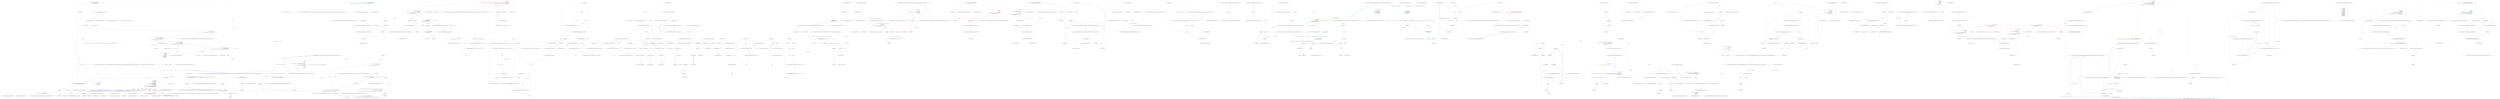 digraph  {
m0_38 [cluster="Unk.ThrowingValidate", file="InstanceBuilder.cs", label="Entry Unk.ThrowingValidate", span=""];
m0_54 [cluster="T.SetProperties<T>(System.Collections.Generic.IEnumerable<CommandLine.Core.SpecificationProperty>, System.Func<CommandLine.Core.SpecificationProperty, bool>, System.Func<CommandLine.Core.SpecificationProperty, object>)", file="InstanceBuilder.cs", label="Entry T.SetProperties<T>(System.Collections.Generic.IEnumerable<CommandLine.Core.SpecificationProperty>, System.Func<CommandLine.Core.SpecificationProperty, bool>, System.Func<CommandLine.Core.SpecificationProperty, object>)", span="38-38"];
m0_3 [cluster="CommandLine.Core.InstanceBuilder.Build<T>(System.Func<T>, System.Func<System.Collections.Generic.IEnumerable<string>, System.Collections.Generic.IEnumerable<CommandLine.Core.OptionSpecification>, CommandLine.Core.StatePair<System.Collections.Generic.IEnumerable<CommandLine.Core.Token>>>, System.Collections.Generic.IEnumerable<string>, System.StringComparer, System.Globalization.CultureInfo)", file="InstanceBuilder.cs", label="Entry CommandLine.Core.InstanceBuilder.Build<T>(System.Func<T>, System.Func<System.Collections.Generic.IEnumerable<string>, System.Collections.Generic.IEnumerable<CommandLine.Core.OptionSpecification>, CommandLine.Core.StatePair<System.Collections.Generic.IEnumerable<CommandLine.Core.Token>>>, System.Collections.Generic.IEnumerable<string>, System.StringComparer, System.Globalization.CultureInfo)", span="33-33"];
m0_19 [cluster="CommandLine.Core.InstanceBuilder.Build<T>(System.Func<T>, System.Func<System.Collections.Generic.IEnumerable<string>, System.Collections.Generic.IEnumerable<CommandLine.Core.OptionSpecification>, CommandLine.Core.StatePair<System.Collections.Generic.IEnumerable<CommandLine.Core.Token>>>, System.Collections.Generic.IEnumerable<string>, System.StringComparer, System.Globalization.CultureInfo)", file="InstanceBuilder.cs", label="var instance = factory()", span="40-40"];
m0_22 [cluster="CommandLine.Core.InstanceBuilder.Build<T>(System.Func<T>, System.Func<System.Collections.Generic.IEnumerable<string>, System.Collections.Generic.IEnumerable<CommandLine.Core.OptionSpecification>, CommandLine.Core.StatePair<System.Collections.Generic.IEnumerable<CommandLine.Core.Token>>>, System.Collections.Generic.IEnumerable<string>, System.StringComparer, System.Globalization.CultureInfo)", file="InstanceBuilder.cs", label="arguments.Any() && nameComparer.Equals(''--help'', arguments.First())", span="49-49"];
m0_24 [cluster="CommandLine.Core.InstanceBuilder.Build<T>(System.Func<T>, System.Func<System.Collections.Generic.IEnumerable<string>, System.Collections.Generic.IEnumerable<CommandLine.Core.OptionSpecification>, CommandLine.Core.StatePair<System.Collections.Generic.IEnumerable<CommandLine.Core.Token>>>, System.Collections.Generic.IEnumerable<string>, System.StringComparer, System.Globalization.CultureInfo)", file="InstanceBuilder.cs", label="var tokenizerResult = tokenizer(arguments, optionSpecs)", span="57-57"];
m0_26 [cluster="CommandLine.Core.InstanceBuilder.Build<T>(System.Func<T>, System.Func<System.Collections.Generic.IEnumerable<string>, System.Collections.Generic.IEnumerable<CommandLine.Core.OptionSpecification>, CommandLine.Core.StatePair<System.Collections.Generic.IEnumerable<CommandLine.Core.Token>>>, System.Collections.Generic.IEnumerable<string>, System.StringComparer, System.Globalization.CultureInfo)", file="InstanceBuilder.cs", label="var partitions = TokenPartitioner.Partition(\r\n                tokens,\r\n                name => TypeLookup.FindTypeDescriptor(name, optionSpecs, nameComparer))", span="61-63"];
m0_27 [cluster="CommandLine.Core.InstanceBuilder.Build<T>(System.Func<T>, System.Func<System.Collections.Generic.IEnumerable<string>, System.Collections.Generic.IEnumerable<CommandLine.Core.OptionSpecification>, CommandLine.Core.StatePair<System.Collections.Generic.IEnumerable<CommandLine.Core.Token>>>, System.Collections.Generic.IEnumerable<string>, System.StringComparer, System.Globalization.CultureInfo)", file="InstanceBuilder.cs", label="var optionSpecProps = OptionMapper.MapValues(\r\n                (from pt in specProps where pt.Specification.IsOption() select pt),\r\n                partitions.Options,\r\n                (vals, type, isScalar) => TypeConverter.ChangeType(vals, type, isScalar, parsingCulture),\r\n                nameComparer)", span="65-69"];
m0_28 [cluster="CommandLine.Core.InstanceBuilder.Build<T>(System.Func<T>, System.Func<System.Collections.Generic.IEnumerable<string>, System.Collections.Generic.IEnumerable<CommandLine.Core.OptionSpecification>, CommandLine.Core.StatePair<System.Collections.Generic.IEnumerable<CommandLine.Core.Token>>>, System.Collections.Generic.IEnumerable<string>, System.StringComparer, System.Globalization.CultureInfo)", file="InstanceBuilder.cs", label="var valueSpecProps = ValueMapper.MapValues(\r\n                (from pt in specProps where pt.Specification.IsValue() select pt),\r\n                    partitions.Values,\r\n                (vals, type, isScalar) => TypeConverter.ChangeType(vals, type, isScalar, parsingCulture))", span="71-74"];
m0_29 [cluster="CommandLine.Core.InstanceBuilder.Build<T>(System.Func<T>, System.Func<System.Collections.Generic.IEnumerable<string>, System.Collections.Generic.IEnumerable<CommandLine.Core.OptionSpecification>, CommandLine.Core.StatePair<System.Collections.Generic.IEnumerable<CommandLine.Core.Token>>>, System.Collections.Generic.IEnumerable<string>, System.StringComparer, System.Globalization.CultureInfo)", file="InstanceBuilder.cs", label="var missingValueErrors = from token in partitions.Errors\r\n                                     select new MissingValueOptionError(\r\n                                         NameInfo.FromOptionSpecification(optionSpecs.Single(o => token.Text.MatchName(o.ShortName, o.LongName, nameComparer))))", span="76-78"];
m0_20 [cluster="CommandLine.Core.InstanceBuilder.Build<T>(System.Func<T>, System.Func<System.Collections.Generic.IEnumerable<string>, System.Collections.Generic.IEnumerable<CommandLine.Core.OptionSpecification>, CommandLine.Core.StatePair<System.Collections.Generic.IEnumerable<CommandLine.Core.Token>>>, System.Collections.Generic.IEnumerable<string>, System.StringComparer, System.Globalization.CultureInfo)", file="InstanceBuilder.cs", label="var specProps = instance.GetType().GetSpecifications(pi => SpecificationProperty.Create(\r\n                    Specification.FromProperty(pi), pi, Maybe.Nothing<object>()))", span="42-43"];
m0_23 [cluster="CommandLine.Core.InstanceBuilder.Build<T>(System.Func<T>, System.Func<System.Collections.Generic.IEnumerable<string>, System.Collections.Generic.IEnumerable<CommandLine.Core.OptionSpecification>, CommandLine.Core.StatePair<System.Collections.Generic.IEnumerable<CommandLine.Core.Token>>>, System.Collections.Generic.IEnumerable<string>, System.StringComparer, System.Globalization.CultureInfo)", file="InstanceBuilder.cs", label="return ParserResult.Create(\r\n                    ParserResultType.Options,\r\n                    instance,\r\n                    new[] { new HelpRequestedError() });", span="51-54"];
m0_31 [cluster="CommandLine.Core.InstanceBuilder.Build<T>(System.Func<T>, System.Func<System.Collections.Generic.IEnumerable<string>, System.Collections.Generic.IEnumerable<CommandLine.Core.OptionSpecification>, CommandLine.Core.StatePair<System.Collections.Generic.IEnumerable<CommandLine.Core.Token>>>, System.Collections.Generic.IEnumerable<string>, System.StringComparer, System.Globalization.CultureInfo)", color=red, community=0, file="InstanceBuilder.cs", label="50: instance = instance\r\n                .SetProperties(specPropsWithValue,\r\n                    sp => sp.Value.IsJust(),\r\n                    sp => sp.Value.FromJust())\r\n                .SetProperties(specPropsWithValue,\r\n                    sp => sp.Value.IsNothing() && sp.Specification.DefaultValue.IsJust(),\r\n                    sp => sp.Specification.DefaultValue.FromJust())\r\n                .SetProperties(specPropsWithValue,\r\n                    sp => sp.Value.IsNothing()\r\n                        && sp.Specification.ConversionType.ToDescriptorKind() == TypeDescriptorKind.Sequence\r\n                        && sp.Specification.DefaultValue.MatchNothing(),\r\n                    sp => sp.Property.PropertyType.GetGenericArguments().Single().CreateEmptyArray())", span="82-93"];
m0_21 [cluster="CommandLine.Core.InstanceBuilder.Build<T>(System.Func<T>, System.Func<System.Collections.Generic.IEnumerable<string>, System.Collections.Generic.IEnumerable<CommandLine.Core.OptionSpecification>, CommandLine.Core.StatePair<System.Collections.Generic.IEnumerable<CommandLine.Core.Token>>>, System.Collections.Generic.IEnumerable<string>, System.StringComparer, System.Globalization.CultureInfo)", file="InstanceBuilder.cs", label="var optionSpecs = (from pt in specProps select pt.Specification)\r\n                .ThrowingValidate(SpecificationGuards.Lookup)\r\n                .OfType<OptionSpecification>()", span="45-47"];
m0_25 [cluster="CommandLine.Core.InstanceBuilder.Build<T>(System.Func<T>, System.Func<System.Collections.Generic.IEnumerable<string>, System.Collections.Generic.IEnumerable<CommandLine.Core.OptionSpecification>, CommandLine.Core.StatePair<System.Collections.Generic.IEnumerable<CommandLine.Core.Token>>>, System.Collections.Generic.IEnumerable<string>, System.StringComparer, System.Globalization.CultureInfo)", file="InstanceBuilder.cs", label="var tokens = tokenizerResult.Value", span="59-59"];
m0_33 [cluster="CommandLine.Core.InstanceBuilder.Build<T>(System.Func<T>, System.Func<System.Collections.Generic.IEnumerable<string>, System.Collections.Generic.IEnumerable<CommandLine.Core.OptionSpecification>, CommandLine.Core.StatePair<System.Collections.Generic.IEnumerable<CommandLine.Core.Token>>>, System.Collections.Generic.IEnumerable<string>, System.StringComparer, System.Globalization.CultureInfo)", file="InstanceBuilder.cs", label="return ParserResult.Create(\r\n                ParserResultType.Options,\r\n                instance,\r\n                tokenizerResult.Errors\r\n                    .Concat(missingValueErrors)\r\n                    .Concat(optionSpecProps.Errors)\r\n                    .Concat(valueSpecProps.Errors)\r\n                    .Concat(validationErrors));", span="98-105"];
m0_30 [cluster="CommandLine.Core.InstanceBuilder.Build<T>(System.Func<T>, System.Func<System.Collections.Generic.IEnumerable<string>, System.Collections.Generic.IEnumerable<CommandLine.Core.OptionSpecification>, CommandLine.Core.StatePair<System.Collections.Generic.IEnumerable<CommandLine.Core.Token>>>, System.Collections.Generic.IEnumerable<string>, System.StringComparer, System.Globalization.CultureInfo)", file="InstanceBuilder.cs", label="var specPropsWithValue = optionSpecProps.Value.Concat(valueSpecProps.Value)", span="80-80"];
m0_32 [cluster="CommandLine.Core.InstanceBuilder.Build<T>(System.Func<T>, System.Func<System.Collections.Generic.IEnumerable<string>, System.Collections.Generic.IEnumerable<CommandLine.Core.OptionSpecification>, CommandLine.Core.StatePair<System.Collections.Generic.IEnumerable<CommandLine.Core.Token>>>, System.Collections.Generic.IEnumerable<string>, System.StringComparer, System.Globalization.CultureInfo)", file="InstanceBuilder.cs", label="var validationErrors = specPropsWithValue.Validate(SpecificationPropertyRules.Lookup)\r\n                .OfType<Just<Error>>().Select(e => e.Value)", span="95-96"];
m0_34 [cluster="CommandLine.Core.InstanceBuilder.Build<T>(System.Func<T>, System.Func<System.Collections.Generic.IEnumerable<string>, System.Collections.Generic.IEnumerable<CommandLine.Core.OptionSpecification>, CommandLine.Core.StatePair<System.Collections.Generic.IEnumerable<CommandLine.Core.Token>>>, System.Collections.Generic.IEnumerable<string>, System.StringComparer, System.Globalization.CultureInfo)", file="InstanceBuilder.cs", label="Exit CommandLine.Core.InstanceBuilder.Build<T>(System.Func<T>, System.Func<System.Collections.Generic.IEnumerable<string>, System.Collections.Generic.IEnumerable<CommandLine.Core.OptionSpecification>, CommandLine.Core.StatePair<System.Collections.Generic.IEnumerable<CommandLine.Core.Token>>>, System.Collections.Generic.IEnumerable<string>, System.StringComparer, System.Globalization.CultureInfo)", span="33-33"];
m0_10 [cluster="CommandLine.Core.Tokenizer.ExplodeOptionList(CommandLine.Core.StatePair<System.Collections.Generic.IEnumerable<CommandLine.Core.Token>>, System.Func<string, CommandLine.Infrastructure.Maybe<char>>)", file="InstanceBuilder.cs", label="Entry CommandLine.Core.Tokenizer.ExplodeOptionList(CommandLine.Core.StatePair<System.Collections.Generic.IEnumerable<CommandLine.Core.Token>>, System.Func<string, CommandLine.Infrastructure.Maybe<char>>)", span="44-44"];
m0_79 [cluster="string.MatchName(string, string, System.StringComparer)", file="InstanceBuilder.cs", label="Entry string.MatchName(string, string, System.StringComparer)", span="8-8"];
m0_46 [cluster="CommandLine.Core.TokenPartitioner.Partition(System.Collections.Generic.IEnumerable<CommandLine.Core.Token>, System.Func<string, CommandLine.Infrastructure.Maybe<CommandLine.Core.TypeDescriptor>>)", file="InstanceBuilder.cs", label="Entry CommandLine.Core.TokenPartitioner.Partition(System.Collections.Generic.IEnumerable<CommandLine.Core.Token>, System.Func<string, CommandLine.Infrastructure.Maybe<CommandLine.Core.TypeDescriptor>>)", span="12-12"];
m0_72 [cluster="CommandLine.Core.TypeConverter.ChangeType(System.Collections.Generic.IEnumerable<string>, System.Type, bool, System.Globalization.CultureInfo)", file="InstanceBuilder.cs", label="Entry CommandLine.Core.TypeConverter.ChangeType(System.Collections.Generic.IEnumerable<string>, System.Type, bool, System.Globalization.CultureInfo)", span="12-12"];
m0_83 [cluster="CommandLine.Infrastructure.Maybe<T>.IsJust<T>()", file="InstanceBuilder.cs", label="Entry CommandLine.Infrastructure.Maybe<T>.IsJust<T>()", span="149-149"];
m0_99 [cluster="CommandLine.Infrastructure.Maybe<T>.MatchNothing()", file="InstanceBuilder.cs", label="Entry CommandLine.Infrastructure.Maybe<T>.MatchNothing()", span="26-26"];
m0_49 [cluster="CommandLine.Core.Specification.IsValue()", file="InstanceBuilder.cs", label="Entry CommandLine.Core.Specification.IsValue()", span="15-15"];
m0_58 [cluster="Unk.Create", file="InstanceBuilder.cs", label="Entry Unk.Create", span=""];
m0_87 [cluster="CommandLine.Infrastructure.Maybe<T>.FromJust<T>(System.Exception)", file="InstanceBuilder.cs", label="Entry CommandLine.Infrastructure.Maybe<T>.FromJust<T>(System.Exception)", span="134-134"];
m0_64 [cluster="CommandLine.Core.SpecificationProperty.Create(CommandLine.Core.Specification, System.Reflection.PropertyInfo, CommandLine.Infrastructure.Maybe<object>)", file="InstanceBuilder.cs", label="Entry CommandLine.Core.SpecificationProperty.Create(CommandLine.Core.Specification, System.Reflection.PropertyInfo, CommandLine.Infrastructure.Maybe<object>)", span="21-21"];
m0_14 [cluster="CommandLine.Core.NameLookup.Contains(string, System.Collections.Generic.IEnumerable<CommandLine.Core.OptionSpecification>, System.StringComparer)", file="InstanceBuilder.cs", label="Entry CommandLine.Core.NameLookup.Contains(string, System.Collections.Generic.IEnumerable<CommandLine.Core.OptionSpecification>, System.StringComparer)", span="11-11"];
m0_91 [cluster="CommandLine.Infrastructure.Maybe<T>.IsNothing<T>()", file="InstanceBuilder.cs", label="Entry CommandLine.Infrastructure.Maybe<T>.IsNothing<T>()", span="144-144"];
m0_42 [cluster="System.StringComparer.Equals(string, string)", file="InstanceBuilder.cs", label="Entry System.StringComparer.Equals(string, string)", span="0-0"];
m0_37 [cluster="System.Type.GetSpecifications<T>(System.Func<System.Reflection.PropertyInfo, T>)", file="InstanceBuilder.cs", label="Entry System.Type.GetSpecifications<T>(System.Func<System.Reflection.PropertyInfo, T>)", span="12-12"];
m0_51 [cluster="Unk.Single", file="InstanceBuilder.cs", label="Entry Unk.Single", span=""];
m0_35 [cluster="System.Func<TResult>.Invoke()", file="InstanceBuilder.cs", label="Entry System.Func<TResult>.Invoke()", span="0-0"];
m0_40 [cluster="System.Collections.Generic.IEnumerable<TSource>.Any<TSource>()", file="InstanceBuilder.cs", label="Entry System.Collections.Generic.IEnumerable<TSource>.Any<TSource>()", span="0-0"];
m0_36 [cluster="object.GetType()", file="InstanceBuilder.cs", label="Entry object.GetType()", span="0-0"];
m0_106 [cluster="lambda expression", file="InstanceBuilder.cs", label="Entry lambda expression", span="96-96"];
m0_5 [cluster="lambda expression", file="InstanceBuilder.cs", label="var tokens = Tokenizer.Tokenize(args, name => NameLookup.Contains(name, optionSpecs, nameComparer))", span="22-22"];
m0_12 [cluster="lambda expression", file="InstanceBuilder.cs", label="NameLookup.Contains(name, optionSpecs, nameComparer)", span="22-22"];
m0_6 [cluster="lambda expression", file="InstanceBuilder.cs", label="var explodedTokens = Tokenizer.ExplodeOptionList(\r\n                            tokens,\r\n                            name => NameLookup.WithSeparator(name, optionSpecs, nameComparer))", span="23-25"];
m0_16 [cluster="lambda expression", file="InstanceBuilder.cs", label="NameLookup.WithSeparator(name, optionSpecs, nameComparer)", span="25-25"];
m0_4 [cluster="lambda expression", file="InstanceBuilder.cs", label="Entry lambda expression", span="20-27"];
m0_11 [cluster="lambda expression", file="InstanceBuilder.cs", label="Entry lambda expression", span="22-22"];
m0_7 [cluster="lambda expression", file="InstanceBuilder.cs", label="return explodedTokens;", span="26-26"];
m0_15 [cluster="lambda expression", file="InstanceBuilder.cs", label="Entry lambda expression", span="25-25"];
m0_8 [cluster="lambda expression", file="InstanceBuilder.cs", label="Exit lambda expression", span="20-27"];
m0_13 [cluster="lambda expression", file="InstanceBuilder.cs", label="Exit lambda expression", span="22-22"];
m0_17 [cluster="lambda expression", file="InstanceBuilder.cs", label="Exit lambda expression", span="25-25"];
m0_66 [cluster="lambda expression", file="InstanceBuilder.cs", label="TypeLookup.FindTypeDescriptor(name, optionSpecs, nameComparer)", span="63-63"];
m0_70 [cluster="lambda expression", file="InstanceBuilder.cs", label="TypeConverter.ChangeType(vals, type, isScalar, parsingCulture)", span="68-68"];
m0_74 [cluster="lambda expression", file="InstanceBuilder.cs", label="TypeConverter.ChangeType(vals, type, isScalar, parsingCulture)", span="74-74"];
m0_77 [cluster="lambda expression", file="InstanceBuilder.cs", label="token.Text.MatchName(o.ShortName, o.LongName, nameComparer)", span="78-78"];
m0_59 [cluster="lambda expression", file="InstanceBuilder.cs", label="Entry lambda expression", span="42-43"];
m0_65 [cluster="lambda expression", file="InstanceBuilder.cs", label="Entry lambda expression", span="63-63"];
m0_69 [cluster="lambda expression", file="InstanceBuilder.cs", label="Entry lambda expression", span="68-68"];
m0_73 [cluster="lambda expression", file="InstanceBuilder.cs", label="Entry lambda expression", span="74-74"];
m0_76 [cluster="lambda expression", file="InstanceBuilder.cs", label="Entry lambda expression", span="78-78"];
m0_80 [cluster="lambda expression", file="InstanceBuilder.cs", label="Entry lambda expression", span="84-84"];
m0_84 [cluster="lambda expression", file="InstanceBuilder.cs", label="Entry lambda expression", span="85-85"];
m0_88 [cluster="lambda expression", file="InstanceBuilder.cs", label="Entry lambda expression", span="87-87"];
m0_92 [cluster="lambda expression", file="InstanceBuilder.cs", label="Entry lambda expression", span="88-88"];
m0_95 [cluster="lambda expression", file="InstanceBuilder.cs", label="Entry lambda expression", span="90-92"];
m0_100 [cluster="lambda expression", file="InstanceBuilder.cs", label="Entry lambda expression", span="93-93"];
m0_60 [cluster="lambda expression", file="InstanceBuilder.cs", label="SpecificationProperty.Create(\r\n                    Specification.FromProperty(pi), pi, Maybe.Nothing<object>())", span="42-43"];
m0_61 [cluster="lambda expression", file="InstanceBuilder.cs", label="Exit lambda expression", span="42-43"];
m0_67 [cluster="lambda expression", file="InstanceBuilder.cs", label="Exit lambda expression", span="63-63"];
m0_71 [cluster="lambda expression", file="InstanceBuilder.cs", label="Exit lambda expression", span="68-68"];
m0_75 [cluster="lambda expression", file="InstanceBuilder.cs", label="Exit lambda expression", span="74-74"];
m0_78 [cluster="lambda expression", file="InstanceBuilder.cs", label="Exit lambda expression", span="78-78"];
m0_81 [cluster="lambda expression", file="InstanceBuilder.cs", label="sp.Value.IsJust()", span="84-84"];
m0_82 [cluster="lambda expression", file="InstanceBuilder.cs", label="Exit lambda expression", span="84-84"];
m0_85 [cluster="lambda expression", file="InstanceBuilder.cs", label="sp.Value.FromJust()", span="85-85"];
m0_86 [cluster="lambda expression", file="InstanceBuilder.cs", label="Exit lambda expression", span="85-85"];
m0_89 [cluster="lambda expression", file="InstanceBuilder.cs", label="sp.Value.IsNothing() && sp.Specification.DefaultValue.IsJust()", span="87-87"];
m0_90 [cluster="lambda expression", file="InstanceBuilder.cs", label="Exit lambda expression", span="87-87"];
m0_93 [cluster="lambda expression", file="InstanceBuilder.cs", label="sp.Specification.DefaultValue.FromJust()", span="88-88"];
m0_94 [cluster="lambda expression", file="InstanceBuilder.cs", label="Exit lambda expression", span="88-88"];
m0_96 [cluster="lambda expression", color=red, community=0, file="InstanceBuilder.cs", label="12: sp.Value.IsNothing()\r\n                        && sp.Specification.ConversionType.ToDescriptorKind() == TypeDescriptorKind.Sequence\r\n                        && sp.Specification.DefaultValue.MatchNothing()", span="90-92"];
m0_97 [cluster="lambda expression", file="InstanceBuilder.cs", label="Exit lambda expression", span="90-92"];
m0_101 [cluster="lambda expression", file="InstanceBuilder.cs", label="sp.Property.PropertyType.GetGenericArguments().Single().CreateEmptyArray()", span="93-93"];
m0_102 [cluster="lambda expression", file="InstanceBuilder.cs", label="Exit lambda expression", span="93-93"];
m0_107 [cluster="lambda expression", file="InstanceBuilder.cs", label="e.Value", span="96-96"];
m0_108 [cluster="lambda expression", file="InstanceBuilder.cs", label="Exit lambda expression", span="96-96"];
m0_41 [cluster="System.Collections.Generic.IEnumerable<TSource>.First<TSource>()", file="InstanceBuilder.cs", label="Entry System.Collections.Generic.IEnumerable<TSource>.First<TSource>()", span="0-0"];
m0_44 [cluster="CommandLine.ParserResult.Create<T>(CommandLine.ParserResultType, T, System.Collections.Generic.IEnumerable<CommandLine.Error>)", file="InstanceBuilder.cs", label="Entry CommandLine.ParserResult.Create<T>(CommandLine.ParserResultType, T, System.Collections.Generic.IEnumerable<CommandLine.Error>)", span="100-100"];
m0_50 [cluster="CommandLine.MissingValueOptionError.MissingValueOptionError(CommandLine.NameInfo)", file="InstanceBuilder.cs", label="Entry CommandLine.MissingValueOptionError.MissingValueOptionError(CommandLine.NameInfo)", span="261-261"];
m0_57 [cluster="Unk.Concat", file="InstanceBuilder.cs", label="Entry Unk.Concat", span=""];
m0_104 [cluster="System.Collections.Generic.IEnumerable<TSource>.Single<TSource>()", file="InstanceBuilder.cs", label="Entry System.Collections.Generic.IEnumerable<TSource>.Single<TSource>()", span="0-0"];
m0_18 [cluster="CommandLine.Core.NameLookup.WithSeparator(string, System.Collections.Generic.IEnumerable<CommandLine.Core.OptionSpecification>, System.StringComparer)", file="InstanceBuilder.cs", label="Entry CommandLine.Core.NameLookup.WithSeparator(string, System.Collections.Generic.IEnumerable<CommandLine.Core.OptionSpecification>, System.StringComparer)", span="16-16"];
m0_56 [cluster="Unk.Select", file="InstanceBuilder.cs", label="Entry Unk.Select", span=""];
m0_98 [cluster="System.Type.ToDescriptorKind()", file="InstanceBuilder.cs", label="Entry System.Type.ToDescriptorKind()", span="22-22"];
m0_105 [cluster="System.Type.CreateEmptyArray()", file="InstanceBuilder.cs", label="Entry System.Type.CreateEmptyArray()", span="81-81"];
m0_103 [cluster="System.Type.GetGenericArguments()", file="InstanceBuilder.cs", label="Entry System.Type.GetGenericArguments()", span="0-0"];
m0_9 [cluster="CommandLine.Core.Tokenizer.Tokenize(System.Collections.Generic.IEnumerable<string>, System.Func<string, bool>)", file="InstanceBuilder.cs", label="Entry CommandLine.Core.Tokenizer.Tokenize(System.Collections.Generic.IEnumerable<string>, System.Func<string, bool>)", span="11-11"];
m0_62 [cluster="CommandLine.Core.Specification.FromProperty(System.Reflection.PropertyInfo)", file="InstanceBuilder.cs", label="Entry CommandLine.Core.Specification.FromProperty(System.Reflection.PropertyInfo)", span="67-67"];
m0_47 [cluster="CommandLine.Core.Specification.IsOption()", file="InstanceBuilder.cs", label="Entry CommandLine.Core.Specification.IsOption()", span="10-10"];
m0_55 [cluster="System.Collections.Generic.IEnumerable<CommandLine.Core.SpecificationProperty>.Validate(System.Collections.Generic.IEnumerable<System.Func<System.Collections.Generic.IEnumerable<CommandLine.Core.SpecificationProperty>, System.Collections.Generic.IEnumerable<CommandLine.Infrastructure.Maybe<CommandLine.Error>>>>)", file="InstanceBuilder.cs", label="Entry System.Collections.Generic.IEnumerable<CommandLine.Core.SpecificationProperty>.Validate(System.Collections.Generic.IEnumerable<System.Func<System.Collections.Generic.IEnumerable<CommandLine.Core.SpecificationProperty>, System.Collections.Generic.IEnumerable<CommandLine.Infrastructure.Maybe<CommandLine.Error>>>>)", span="40-40"];
m0_63 [cluster="CommandLine.Infrastructure.Maybe.Nothing<T>()", file="InstanceBuilder.cs", label="Entry CommandLine.Infrastructure.Maybe.Nothing<T>()", span="63-63"];
m0_39 [cluster="System.Collections.IEnumerable.OfType<TResult>()", file="InstanceBuilder.cs", label="Entry System.Collections.IEnumerable.OfType<TResult>()", span="0-0"];
m0_68 [cluster="CommandLine.Core.TypeLookup.FindTypeDescriptor(string, System.Collections.Generic.IEnumerable<CommandLine.Core.OptionSpecification>, System.StringComparer)", file="InstanceBuilder.cs", label="Entry CommandLine.Core.TypeLookup.FindTypeDescriptor(string, System.Collections.Generic.IEnumerable<CommandLine.Core.OptionSpecification>, System.StringComparer)", span="11-11"];
m0_43 [cluster="CommandLine.HelpRequestedError.HelpRequestedError()", file="InstanceBuilder.cs", label="Entry CommandLine.HelpRequestedError.HelpRequestedError()", span="338-338"];
m0_52 [cluster="Unk.FromOptionSpecification", file="InstanceBuilder.cs", label="Entry Unk.FromOptionSpecification", span=""];
m0_45 [cluster="System.Func<T1, T2, TResult>.Invoke(T1, T2)", file="InstanceBuilder.cs", label="Entry System.Func<T1, T2, TResult>.Invoke(T1, T2)", span="0-0"];
m0_53 [cluster="System.Collections.Generic.IEnumerable<TSource>.Concat<TSource>(System.Collections.Generic.IEnumerable<TSource>)", file="InstanceBuilder.cs", label="Entry System.Collections.Generic.IEnumerable<TSource>.Concat<TSource>(System.Collections.Generic.IEnumerable<TSource>)", span="0-0"];
m0_48 [cluster="Unk.MapValues", file="InstanceBuilder.cs", label="Entry Unk.MapValues", span=""];
m0_0 [cluster="CommandLine.Core.InstanceBuilder.Build<T>(System.Func<T>, System.Collections.Generic.IEnumerable<string>, System.StringComparer, System.Globalization.CultureInfo)", file="InstanceBuilder.cs", label="Entry CommandLine.Core.InstanceBuilder.Build<T>(System.Func<T>, System.Collections.Generic.IEnumerable<string>, System.StringComparer, System.Globalization.CultureInfo)", span="12-12"];
m0_1 [cluster="CommandLine.Core.InstanceBuilder.Build<T>(System.Func<T>, System.Collections.Generic.IEnumerable<string>, System.StringComparer, System.Globalization.CultureInfo)", file="InstanceBuilder.cs", label="return Build(\r\n                factory,\r\n                (args, optionSpecs) =>\r\n                    {\r\n                        var tokens = Tokenizer.Tokenize(args, name => NameLookup.Contains(name, optionSpecs, nameComparer));\r\n                        var explodedTokens = Tokenizer.ExplodeOptionList(\r\n                            tokens,\r\n                            name => NameLookup.WithSeparator(name, optionSpecs, nameComparer));\r\n                        return explodedTokens;\r\n                    },\r\n                arguments,\r\n                nameComparer,\r\n                parsingCulture);", span="18-30"];
m0_2 [cluster="CommandLine.Core.InstanceBuilder.Build<T>(System.Func<T>, System.Collections.Generic.IEnumerable<string>, System.StringComparer, System.Globalization.CultureInfo)", file="InstanceBuilder.cs", label="Exit CommandLine.Core.InstanceBuilder.Build<T>(System.Func<T>, System.Collections.Generic.IEnumerable<string>, System.StringComparer, System.Globalization.CultureInfo)", span="12-12"];
m0_109 [file="InstanceBuilder.cs", label="System.StringComparer", span=""];
m0_110 [file="InstanceBuilder.cs", label="System.Collections.Generic.IEnumerable<CommandLine.Core.OptionSpecification>", span=""];
m0_111 [file="InstanceBuilder.cs", label="System.StringComparer", span=""];
m0_112 [file="InstanceBuilder.cs", label=optionSpecs, span=""];
m0_113 [file="InstanceBuilder.cs", label="System.Globalization.CultureInfo", span=""];
m0_114 [file="InstanceBuilder.cs", label=token, span=""];
m1_8 [cluster="CommandLine.Infrastructure.Maybe.Nothing<T>()", file="NameLookupTests.cs", label="Entry CommandLine.Infrastructure.Maybe.Nothing<T>()", span="63-63"];
m1_6 [cluster="CommandLine.Infrastructure.Maybe.Just<T>(T)", file="NameLookupTests.cs", label="Entry CommandLine.Infrastructure.Maybe.Just<T>(T)", span="68-68"];
m1_7 [cluster="CommandLine.Core.OptionSpecification.OptionSpecification(string, string, bool, string, CommandLine.Infrastructure.Maybe<int>, CommandLine.Infrastructure.Maybe<int>, char, CommandLine.Infrastructure.Maybe<object>, System.Type, CommandLine.Core.TargetType, string, string, System.Collections.Generic.IEnumerable<string>)", file="NameLookupTests.cs", label="Entry CommandLine.Core.OptionSpecification.OptionSpecification(string, string, bool, string, CommandLine.Infrastructure.Maybe<int>, CommandLine.Infrastructure.Maybe<int>, char, CommandLine.Infrastructure.Maybe<object>, System.Type, CommandLine.Core.TargetType, string, string, System.Collections.Generic.IEnumerable<string>)", span="18-18"];
m1_10 [cluster="CommandLine.Core.NameLookup.WithSeparator(string, System.Collections.Generic.IEnumerable<CommandLine.Core.OptionSpecification>, System.StringComparer)", file="NameLookupTests.cs", label="Entry CommandLine.Core.NameLookup.WithSeparator(string, System.Collections.Generic.IEnumerable<CommandLine.Core.OptionSpecification>, System.StringComparer)", span="16-16"];
m1_0 [cluster="CommandLine.Tests.Unit.Core.NameLookupTests.Lookup_name_of_sequence_option_with_separator()", file="NameLookupTests.cs", label="Entry CommandLine.Tests.Unit.Core.NameLookupTests.Lookup_name_of_sequence_option_with_separator()", span="14-14"];
m1_2 [cluster="CommandLine.Tests.Unit.Core.NameLookupTests.Lookup_name_of_sequence_option_with_separator()", color=green, community=0, file="NameLookupTests.cs", label="10: var specs = new[] { new OptionSpecification(string.Empty, ''string-seq'',\r\n                false, string.Empty, Maybe.Nothing<int>(), Maybe.Nothing<int>(), '.', null, typeof(IEnumerable<string>), TargetType.Sequence, string.Empty, string.Empty, new List<string>())}", span="18-19"];
m1_1 [cluster="CommandLine.Tests.Unit.Core.NameLookupTests.Lookup_name_of_sequence_option_with_separator()", file="NameLookupTests.cs", label="var expected = Maybe.Just(''.'')", span="17-17"];
m1_3 [cluster="CommandLine.Tests.Unit.Core.NameLookupTests.Lookup_name_of_sequence_option_with_separator()", file="NameLookupTests.cs", label="var result = NameLookup.WithSeparator(''string-seq'', specs, StringComparer.InvariantCulture)", span="22-22"];
m1_4 [cluster="CommandLine.Tests.Unit.Core.NameLookupTests.Lookup_name_of_sequence_option_with_separator()", file="NameLookupTests.cs", label="expected.ShouldBeEquivalentTo(result)", span="25-25"];
m1_5 [cluster="CommandLine.Tests.Unit.Core.NameLookupTests.Lookup_name_of_sequence_option_with_separator()", file="NameLookupTests.cs", label="Exit CommandLine.Tests.Unit.Core.NameLookupTests.Lookup_name_of_sequence_option_with_separator()", span="14-14"];
m1_11 [cluster="Unk.ShouldBeEquivalentTo", file="NameLookupTests.cs", label="Entry Unk.ShouldBeEquivalentTo", span=""];
m1_9 [cluster="System.Collections.Generic.List<T>.List()", file="NameLookupTests.cs", label="Entry System.Collections.Generic.List<T>.List()", span="0-0"];
m2_8 [cluster="CommandLine.Infrastructure.Maybe.Nothing<T>()", file="OptionMapperTests.cs", label="Entry CommandLine.Infrastructure.Maybe.Nothing<T>()", span="63-63"];
m2_12 [cluster="Unk.Create", file="OptionMapperTests.cs", label="Entry Unk.Create", span=""];
m2_13 [cluster="Unk.Where", file="OptionMapperTests.cs", label="Entry Unk.Where", span=""];
m2_6 [cluster="System.Collections.Generic.KeyValuePair<TKey, TValue>.KeyValuePair(TKey, TValue)", file="OptionMapperTests.cs", label="Entry System.Collections.Generic.KeyValuePair<TKey, TValue>.KeyValuePair(TKey, TValue)", span="0-0"];
m2_7 [cluster="CommandLine.Core.OptionSpecification.OptionSpecification(string, string, bool, string, CommandLine.Infrastructure.Maybe<int>, CommandLine.Infrastructure.Maybe<int>, char, CommandLine.Infrastructure.Maybe<object>, System.Type, string, string, System.Collections.Generic.IEnumerable<string>)", file="OptionMapperTests.cs", label="Entry CommandLine.Core.OptionSpecification.OptionSpecification(string, string, bool, string, CommandLine.Infrastructure.Maybe<int>, CommandLine.Infrastructure.Maybe<int>, char, CommandLine.Infrastructure.Maybe<object>, System.Type, string, string, System.Collections.Generic.IEnumerable<string>)", span="17-17"];
m2_11 [cluster="Unk.Single", file="OptionMapperTests.cs", label="Entry Unk.Single", span=""];
m2_15 [cluster="Unk.NotNull", file="OptionMapperTests.cs", label="Entry Unk.NotNull", span=""];
m2_27 [cluster="CommandLine.Core.TypeConverter.ChangeType(System.Collections.Generic.IEnumerable<string>, System.Type, bool, System.Globalization.CultureInfo)", file="OptionMapperTests.cs", label="Entry CommandLine.Core.TypeConverter.ChangeType(System.Collections.Generic.IEnumerable<string>, System.Type, bool, System.Globalization.CultureInfo)", span="12-12"];
m2_0 [cluster="CommandLine.Tests.Unit.Core.OptionMapperTests.Map_boolean_switch_creates_boolean_value()", file="OptionMapperTests.cs", label="Entry CommandLine.Tests.Unit.Core.OptionMapperTests.Map_boolean_switch_creates_boolean_value()", span="16-16"];
m2_1 [cluster="CommandLine.Tests.Unit.Core.OptionMapperTests.Map_boolean_switch_creates_boolean_value()", file="OptionMapperTests.cs", label="var tokenPartitions = new[]\r\n                {\r\n                    new KeyValuePair<string, IEnumerable<string>>(''x'', new [] { ''true'' })\r\n                }", span="19-22"];
m2_2 [cluster="CommandLine.Tests.Unit.Core.OptionMapperTests.Map_boolean_switch_creates_boolean_value()", color=red, community=0, file="OptionMapperTests.cs", label="27: var specProps = new[]\r\n                {\r\n                    SpecificationProperty.Create(\r\n                        new OptionSpecification(''x'', string.Empty, false, string.Empty, Maybe.Nothing<int>(), Maybe.Nothing<int>(), '\0', Maybe.Nothing<object>(), typeof(bool), string.Empty, string.Empty, new List<string>()), \r\n                        typeof(FakeOptions).GetProperties().Single(p => p.Name.Equals(''BoolValue'', StringComparison.Ordinal)),\r\n                        Maybe.Nothing<object>())\r\n                }", span="23-29"];
m2_3 [cluster="CommandLine.Tests.Unit.Core.OptionMapperTests.Map_boolean_switch_creates_boolean_value()", file="OptionMapperTests.cs", label="var result = OptionMapper.MapValues(\r\n                specProps.Where(pt => pt.Specification.IsOption()),\r\n                tokenPartitions,\r\n                (vals, type, isScalar) => TypeConverter.ChangeType(vals, type, isScalar, CultureInfo.InvariantCulture),\r\n                StringComparer.InvariantCulture)", span="32-36"];
m2_4 [cluster="CommandLine.Tests.Unit.Core.OptionMapperTests.Map_boolean_switch_creates_boolean_value()", file="OptionMapperTests.cs", label="Assert.NotNull(result.Value.Single(\r\n                a => a.Specification.IsOption()\r\n                && ((OptionSpecification)a.Specification).ShortName.Equals(''x'')\r\n                && (bool)((Just<object>)a.Value).Value))", span="39-42"];
m2_5 [cluster="CommandLine.Tests.Unit.Core.OptionMapperTests.Map_boolean_switch_creates_boolean_value()", file="OptionMapperTests.cs", label="Exit CommandLine.Tests.Unit.Core.OptionMapperTests.Map_boolean_switch_creates_boolean_value()", span="16-16"];
m2_28 [cluster="lambda expression", file="OptionMapperTests.cs", label="Entry lambda expression", span="40-42"];
m2_16 [cluster="lambda expression", file="OptionMapperTests.cs", label="Entry lambda expression", span="27-27"];
m2_20 [cluster="lambda expression", file="OptionMapperTests.cs", label="Entry lambda expression", span="33-33"];
m2_24 [cluster="lambda expression", file="OptionMapperTests.cs", label="Entry lambda expression", span="35-35"];
m2_17 [cluster="lambda expression", file="OptionMapperTests.cs", label="p.Name.Equals(''BoolValue'', StringComparison.Ordinal)", span="27-27"];
m2_18 [cluster="lambda expression", file="OptionMapperTests.cs", label="Exit lambda expression", span="27-27"];
m2_21 [cluster="lambda expression", file="OptionMapperTests.cs", label="pt.Specification.IsOption()", span="33-33"];
m2_22 [cluster="lambda expression", file="OptionMapperTests.cs", label="Exit lambda expression", span="33-33"];
m2_25 [cluster="lambda expression", file="OptionMapperTests.cs", label="TypeConverter.ChangeType(vals, type, isScalar, CultureInfo.InvariantCulture)", span="35-35"];
m2_26 [cluster="lambda expression", file="OptionMapperTests.cs", label="Exit lambda expression", span="35-35"];
m2_29 [cluster="lambda expression", file="OptionMapperTests.cs", label="a.Specification.IsOption()\r\n                && ((OptionSpecification)a.Specification).ShortName.Equals(''x'')\r\n                && (bool)((Just<object>)a.Value).Value", span="40-42"];
m2_30 [cluster="lambda expression", file="OptionMapperTests.cs", label="Exit lambda expression", span="40-42"];
m2_31 [cluster="string.Equals(string)", file="OptionMapperTests.cs", label="Entry string.Equals(string)", span="0-0"];
m2_19 [cluster="string.Equals(string, System.StringComparison)", file="OptionMapperTests.cs", label="Entry string.Equals(string, System.StringComparison)", span="0-0"];
m2_23 [cluster="CommandLine.Core.Specification.IsOption()", file="OptionMapperTests.cs", label="Entry CommandLine.Core.Specification.IsOption()", span="10-10"];
m2_14 [cluster="Unk.MapValues", file="OptionMapperTests.cs", label="Entry Unk.MapValues", span=""];
m2_10 [cluster="System.Type.GetProperties()", file="OptionMapperTests.cs", label="Entry System.Type.GetProperties()", span="0-0"];
m2_9 [cluster="System.Collections.Generic.List<T>.List()", file="OptionMapperTests.cs", label="Entry System.Collections.Generic.List<T>.List()", span="0-0"];
m3_25 [cluster="CSharpx.Maybe.Bind<T1, T2>(CSharpx.Maybe<T1>, System.Func<T1, CSharpx.Maybe<T2>>)", file="OptionSpecification.cs", label="Entry CSharpx.Maybe.Bind<T1, T2>(CSharpx.Maybe<T1>, System.Func<T1, CSharpx.Maybe<T2>>)", span="142-142"];
m3_26 [cluster="CSharpx.Maybe.Bind<T1, T2>(CSharpx.Maybe<T1>, System.Func<T1, CSharpx.Maybe<T2>>)", file="OptionSpecification.cs", label="T1 value1", span="144-144"];
m3_27 [cluster="CSharpx.Maybe.Bind<T1, T2>(CSharpx.Maybe<T1>, System.Func<T1, CSharpx.Maybe<T2>>)", file="OptionSpecification.cs", label="return maybe.MatchJust(out value1) ? func(value1) : Maybe.Nothing<T2>();", span="145-145"];
m3_28 [cluster="CSharpx.Maybe.Bind<T1, T2>(CSharpx.Maybe<T1>, System.Func<T1, CSharpx.Maybe<T2>>)", file="OptionSpecification.cs", label="Exit CSharpx.Maybe.Bind<T1, T2>(CSharpx.Maybe<T1>, System.Func<T1, CSharpx.Maybe<T2>>)", span="142-142"];
m3_47 [cluster="Unk.Just", file="OptionSpecification.cs", label="Entry Unk.Just", span=""];
m3_65 [cluster="CSharpx.Maybe<System.Tuple<T1, T2>>.MatchJust<T1, T2>(out T1, out T2)", file="OptionSpecification.cs", label="Entry CSharpx.Maybe<System.Tuple<T1, T2>>.MatchJust<T1, T2>(out T1, out T2)", span="230-230"];
m3_146 [cluster="System.Collections.Generic.IEnumerable<TSource>.Concat<TSource>(System.Collections.Generic.IEnumerable<TSource>)", file="OptionSpecification.cs", label="Entry System.Collections.Generic.IEnumerable<TSource>.Concat<TSource>(System.Collections.Generic.IEnumerable<TSource>)", span="0-0"];
m3_55 [cluster="System.Action<T>.Invoke(T)", file="OptionSpecification.cs", label="Entry System.Action<T>.Invoke(T)", span="0-0"];
m3_12 [cluster="CSharpx.Just<T>.Just(T)", file="OptionSpecification.cs", label="Entry CSharpx.Just<T>.Just(T)", span="89-89"];
m3_13 [cluster="CSharpx.Just<T>.Just(T)", file="OptionSpecification.cs", label="this.value = value", span="92-92"];
m3_14 [cluster="CSharpx.Just<T>.Just(T)", file="OptionSpecification.cs", label="Exit CSharpx.Just<T>.Just(T)", span="89-89"];
m3_29 [cluster="System.Func<T, TResult>.Invoke(T)", file="OptionSpecification.cs", label="Entry System.Func<T, TResult>.Invoke(T)", span="0-0"];
m3_48 [cluster="CSharpx.MaybeExtensions.Match<T>(CSharpx.Maybe<T>, System.Action<T>, System.Action)", file="OptionSpecification.cs", label="Entry CSharpx.MaybeExtensions.Match<T>(CSharpx.Maybe<T>, System.Action<T>, System.Action)", span="201-201"];
m3_49 [cluster="CSharpx.MaybeExtensions.Match<T>(CSharpx.Maybe<T>, System.Action<T>, System.Action)", file="OptionSpecification.cs", label="T value", span="203-203"];
m3_50 [cluster="CSharpx.MaybeExtensions.Match<T>(CSharpx.Maybe<T>, System.Action<T>, System.Action)", file="OptionSpecification.cs", label="maybe.MatchJust(out value)", span="204-204"];
m3_51 [cluster="CSharpx.MaybeExtensions.Match<T>(CSharpx.Maybe<T>, System.Action<T>, System.Action)", file="OptionSpecification.cs", label="ifJust(value)", span="206-206"];
m3_53 [cluster="CSharpx.MaybeExtensions.Match<T>(CSharpx.Maybe<T>, System.Action<T>, System.Action)", file="OptionSpecification.cs", label="ifNothing()", span="209-209"];
m3_52 [cluster="CSharpx.MaybeExtensions.Match<T>(CSharpx.Maybe<T>, System.Action<T>, System.Action)", file="OptionSpecification.cs", label="return;", span="207-207"];
m3_54 [cluster="CSharpx.MaybeExtensions.Match<T>(CSharpx.Maybe<T>, System.Action<T>, System.Action)", file="OptionSpecification.cs", label="Exit CSharpx.MaybeExtensions.Match<T>(CSharpx.Maybe<T>, System.Action<T>, System.Action)", span="201-201"];
m3_130 [cluster="System.ArgumentException.ArgumentException(string)", file="OptionSpecification.cs", label="Entry System.ArgumentException.ArgumentException(string)", span="0-0"];
m3_92 [cluster="CSharpx.Maybe<T1>.Bind<T1, T2>(System.Func<T1, CSharpx.Maybe<T2>>)", file="OptionSpecification.cs", label="Entry CSharpx.Maybe<T1>.Bind<T1, T2>(System.Func<T1, CSharpx.Maybe<T2>>)", span="257-257"];
m3_145 [cluster="System.Linq.Enumerable.Empty<TResult>()", file="OptionSpecification.cs", label="Entry System.Linq.Enumerable.Empty<TResult>()", span="0-0"];
m3_86 [cluster="CSharpx.MaybeExtensions.Select<TSource, TResult>(CSharpx.Maybe<TSource>, System.Func<TSource, TResult>)", file="OptionSpecification.cs", label="Entry CSharpx.MaybeExtensions.Select<TSource, TResult>(CSharpx.Maybe<TSource>, System.Func<TSource, TResult>)", span="274-274"];
m3_87 [cluster="CSharpx.MaybeExtensions.Select<TSource, TResult>(CSharpx.Maybe<TSource>, System.Func<TSource, TResult>)", file="OptionSpecification.cs", label="return Maybe.Map(maybe, selector);", span="278-278"];
m3_88 [cluster="CSharpx.MaybeExtensions.Select<TSource, TResult>(CSharpx.Maybe<TSource>, System.Func<TSource, TResult>)", file="OptionSpecification.cs", label="Exit CSharpx.MaybeExtensions.Select<TSource, TResult>(CSharpx.Maybe<TSource>, System.Func<TSource, TResult>)", span="274-274"];
m3_135 [cluster="CSharpx.MaybeExtensions.MapValueOrDefault<T1, T2>(CSharpx.Maybe<T1>, System.Func<T1, T2>, T2)", file="OptionSpecification.cs", label="Entry CSharpx.MaybeExtensions.MapValueOrDefault<T1, T2>(CSharpx.Maybe<T1>, System.Func<T1, T2>, T2)", span="377-377"];
m3_136 [cluster="CSharpx.MaybeExtensions.MapValueOrDefault<T1, T2>(CSharpx.Maybe<T1>, System.Func<T1, T2>, T2)", file="OptionSpecification.cs", label="T1 value1", span="379-379"];
m3_137 [cluster="CSharpx.MaybeExtensions.MapValueOrDefault<T1, T2>(CSharpx.Maybe<T1>, System.Func<T1, T2>, T2)", file="OptionSpecification.cs", label="return maybe.MatchJust(out value1) ? func(value1) : noneValue;", span="380-380"];
m3_138 [cluster="CSharpx.MaybeExtensions.MapValueOrDefault<T1, T2>(CSharpx.Maybe<T1>, System.Func<T1, T2>, T2)", file="OptionSpecification.cs", label="Exit CSharpx.MaybeExtensions.MapValueOrDefault<T1, T2>(CSharpx.Maybe<T1>, System.Func<T1, T2>, T2)", span="377-377"];
m3_96 [cluster="CSharpx.Maybe<T1>.Map<T1, T2>(System.Func<T1, T2>)", file="OptionSpecification.cs", label="Entry CSharpx.Maybe<T1>.Map<T1, T2>(System.Func<T1, T2>)", span="265-265"];
m3_66 [cluster="System.Action<T1, T2>.Invoke(T1, T2)", file="OptionSpecification.cs", label="Entry System.Action<T1, T2>.Invoke(T1, T2)", span="0-0"];
m3_18 [cluster="CSharpx.Maybe.Just<T>(T)", file="OptionSpecification.cs", label="Entry CSharpx.Maybe.Just<T>(T)", span="124-124"];
m3_19 [cluster="CSharpx.Maybe.Just<T>(T)", file="OptionSpecification.cs", label="return new Just<T>(value);", span="126-126"];
m3_20 [cluster="CSharpx.Maybe.Just<T>(T)", file="OptionSpecification.cs", label="Exit CSharpx.Maybe.Just<T>(T)", span="124-124"];
m3_41 [cluster="System.Tuple.Create<T1, T2>(T1, T2)", file="OptionSpecification.cs", label="Entry System.Tuple.Create<T1, T2>(T1, T2)", span="0-0"];
m3_42 [cluster="CSharpx.Maybe.OfEither<TLeft, TRight>(Either<TLeft, TRight>)", file="OptionSpecification.cs", label="Entry CSharpx.Maybe.OfEither<TLeft, TRight>(Either<TLeft, TRight>)", span="178-178"];
m3_43 [cluster="CSharpx.Maybe.OfEither<TLeft, TRight>(Either<TLeft, TRight>)", file="OptionSpecification.cs", label="either.Tag == EitherType.Right", span="180-180"];
m3_44 [cluster="CSharpx.Maybe.OfEither<TLeft, TRight>(Either<TLeft, TRight>)", file="OptionSpecification.cs", label="return Maybe.Just(((Right<TLeft, TRight>)either).Value);", span="182-182"];
m3_45 [cluster="CSharpx.Maybe.OfEither<TLeft, TRight>(Either<TLeft, TRight>)", file="OptionSpecification.cs", label="return Maybe.Nothing<TRight>();", span="184-184"];
m3_46 [cluster="CSharpx.Maybe.OfEither<TLeft, TRight>(Either<TLeft, TRight>)", file="OptionSpecification.cs", label="Exit CSharpx.Maybe.OfEither<TLeft, TRight>(Either<TLeft, TRight>)", span="178-178"];
m3_97 [cluster="lambda expression", file="OptionSpecification.cs", label="Entry lambda expression", span="292-292"];
m3_94 [cluster="lambda expression", file="OptionSpecification.cs", label="valueSelector(sourceValue)\n                            .Map(resultValue => resultSelector(sourceValue, resultValue))", span="291-292"];
m3_98 [cluster="lambda expression", file="OptionSpecification.cs", label="resultSelector(sourceValue, resultValue)", span="292-292"];
m3_93 [cluster="lambda expression", file="OptionSpecification.cs", label="Entry lambda expression", span="290-292"];
m3_95 [cluster="lambda expression", file="OptionSpecification.cs", label="Exit lambda expression", span="290-292"];
m3_99 [cluster="lambda expression", file="OptionSpecification.cs", label="Exit lambda expression", span="292-292"];
m3_139 [cluster="CSharpx.MaybeExtensions.ToEnumerable<T>(CSharpx.Maybe<T>)", file="OptionSpecification.cs", label="Entry CSharpx.MaybeExtensions.ToEnumerable<T>(CSharpx.Maybe<T>)", span="386-386"];
m3_140 [cluster="CSharpx.MaybeExtensions.ToEnumerable<T>(CSharpx.Maybe<T>)", file="OptionSpecification.cs", label="T value", span="388-388"];
m3_141 [cluster="CSharpx.MaybeExtensions.ToEnumerable<T>(CSharpx.Maybe<T>)", file="OptionSpecification.cs", label="maybe.MatchJust(out value)", span="389-389"];
m3_142 [cluster="CSharpx.MaybeExtensions.ToEnumerable<T>(CSharpx.Maybe<T>)", file="OptionSpecification.cs", label="return Enumerable.Empty<T>().Concat(new[] { value });", span="391-391"];
m3_143 [cluster="CSharpx.MaybeExtensions.ToEnumerable<T>(CSharpx.Maybe<T>)", file="OptionSpecification.cs", label="return Enumerable.Empty<T>();", span="393-393"];
m3_144 [cluster="CSharpx.MaybeExtensions.ToEnumerable<T>(CSharpx.Maybe<T>)", file="OptionSpecification.cs", label="Exit CSharpx.MaybeExtensions.ToEnumerable<T>(CSharpx.Maybe<T>)", span="386-386"];
m3_112 [cluster="CSharpx.MaybeExtensions.IsJust<T>(CSharpx.Maybe<T>)", file="OptionSpecification.cs", label="Entry CSharpx.MaybeExtensions.IsJust<T>(CSharpx.Maybe<T>)", span="326-326"];
m3_113 [cluster="CSharpx.MaybeExtensions.IsJust<T>(CSharpx.Maybe<T>)", file="OptionSpecification.cs", label="return maybe.Tag == MaybeType.Just;", span="328-328"];
m3_114 [cluster="CSharpx.MaybeExtensions.IsJust<T>(CSharpx.Maybe<T>)", file="OptionSpecification.cs", label="Exit CSharpx.MaybeExtensions.IsJust<T>(CSharpx.Maybe<T>)", span="326-326"];
m3_131 [cluster="CSharpx.MaybeExtensions.GetValueOrDefault<T>(CSharpx.Maybe<T>, T)", file="OptionSpecification.cs", label="Entry CSharpx.MaybeExtensions.GetValueOrDefault<T>(CSharpx.Maybe<T>, T)", span="368-368"];
m3_132 [cluster="CSharpx.MaybeExtensions.GetValueOrDefault<T>(CSharpx.Maybe<T>, T)", file="OptionSpecification.cs", label="T value", span="370-370"];
m3_133 [cluster="CSharpx.MaybeExtensions.GetValueOrDefault<T>(CSharpx.Maybe<T>, T)", file="OptionSpecification.cs", label="return maybe.MatchJust(out value) ? value : noneValue;", span="371-371"];
m3_134 [cluster="CSharpx.MaybeExtensions.GetValueOrDefault<T>(CSharpx.Maybe<T>, T)", file="OptionSpecification.cs", label="Exit CSharpx.MaybeExtensions.GetValueOrDefault<T>(CSharpx.Maybe<T>, T)", span="368-368"];
m3_80 [cluster="CSharpx.MaybeExtensions.Bind<T1, T2>(CSharpx.Maybe<T1>, System.Func<T1, CSharpx.Maybe<T2>>)", file="OptionSpecification.cs", label="Entry CSharpx.MaybeExtensions.Bind<T1, T2>(CSharpx.Maybe<T1>, System.Func<T1, CSharpx.Maybe<T2>>)", span="257-257"];
m3_81 [cluster="CSharpx.MaybeExtensions.Bind<T1, T2>(CSharpx.Maybe<T1>, System.Func<T1, CSharpx.Maybe<T2>>)", file="OptionSpecification.cs", label="return Maybe.Bind(maybe, func);", span="259-259"];
m3_82 [cluster="CSharpx.MaybeExtensions.Bind<T1, T2>(CSharpx.Maybe<T1>, System.Func<T1, CSharpx.Maybe<T2>>)", file="OptionSpecification.cs", label="Exit CSharpx.MaybeExtensions.Bind<T1, T2>(CSharpx.Maybe<T1>, System.Func<T1, CSharpx.Maybe<T2>>)", span="257-257"];
m3_30 [cluster="CSharpx.Maybe.Map<T1, T2>(CSharpx.Maybe<T1>, System.Func<T1, T2>)", file="OptionSpecification.cs", label="Entry CSharpx.Maybe.Map<T1, T2>(CSharpx.Maybe<T1>, System.Func<T1, T2>)", span="153-153"];
m3_31 [cluster="CSharpx.Maybe.Map<T1, T2>(CSharpx.Maybe<T1>, System.Func<T1, T2>)", file="OptionSpecification.cs", label="T1 value1", span="155-155"];
m3_32 [cluster="CSharpx.Maybe.Map<T1, T2>(CSharpx.Maybe<T1>, System.Func<T1, T2>)", file="OptionSpecification.cs", label="return maybe.MatchJust(out value1) ? Maybe.Just(func(value1)) : Maybe.Nothing<T2>();", span="156-156"];
m3_33 [cluster="CSharpx.Maybe.Map<T1, T2>(CSharpx.Maybe<T1>, System.Func<T1, T2>)", file="OptionSpecification.cs", label="Exit CSharpx.Maybe.Map<T1, T2>(CSharpx.Maybe<T1>, System.Func<T1, T2>)", span="153-153"];
m3_115 [cluster="CSharpx.MaybeExtensions.IsNothing<T>(CSharpx.Maybe<T>)", file="OptionSpecification.cs", label="Entry CSharpx.MaybeExtensions.IsNothing<T>(CSharpx.Maybe<T>)", span="334-334"];
m3_116 [cluster="CSharpx.MaybeExtensions.IsNothing<T>(CSharpx.Maybe<T>)", file="OptionSpecification.cs", label="return maybe.Tag == MaybeType.Nothing;", span="336-336"];
m3_117 [cluster="CSharpx.MaybeExtensions.IsNothing<T>(CSharpx.Maybe<T>)", file="OptionSpecification.cs", label="Exit CSharpx.MaybeExtensions.IsNothing<T>(CSharpx.Maybe<T>)", span="334-334"];
m3_124 [cluster="CSharpx.MaybeExtensions.FromJustOrFail<T>(CSharpx.Maybe<T>, System.Exception)", file="OptionSpecification.cs", label="Entry CSharpx.MaybeExtensions.FromJustOrFail<T>(CSharpx.Maybe<T>, System.Exception)", span="355-355"];
m3_125 [cluster="CSharpx.MaybeExtensions.FromJustOrFail<T>(CSharpx.Maybe<T>, System.Exception)", file="OptionSpecification.cs", label="T value", span="357-357"];
m3_126 [cluster="CSharpx.MaybeExtensions.FromJustOrFail<T>(CSharpx.Maybe<T>, System.Exception)", file="OptionSpecification.cs", label="maybe.MatchJust(out value)", span="358-358"];
m3_128 [cluster="CSharpx.MaybeExtensions.FromJustOrFail<T>(CSharpx.Maybe<T>, System.Exception)", file="OptionSpecification.cs", label="throw exceptionToThrow ?? new ArgumentException(''Value empty.'');", span="362-362"];
m3_127 [cluster="CSharpx.MaybeExtensions.FromJustOrFail<T>(CSharpx.Maybe<T>, System.Exception)", file="OptionSpecification.cs", label="return value;", span="360-360"];
m3_129 [cluster="CSharpx.MaybeExtensions.FromJustOrFail<T>(CSharpx.Maybe<T>, System.Exception)", file="OptionSpecification.cs", label="Exit CSharpx.MaybeExtensions.FromJustOrFail<T>(CSharpx.Maybe<T>, System.Exception)", span="355-355"];
m3_21 [cluster="CSharpx.Maybe.Return<T>(T)", file="OptionSpecification.cs", label="Entry CSharpx.Maybe.Return<T>(T)", span="134-134"];
m3_22 [cluster="CSharpx.Maybe.Return<T>(T)", file="OptionSpecification.cs", label="return Equals(value, default(T)) ? Maybe.Nothing<T>() : Maybe.Just(value);", span="136-136"];
m3_23 [cluster="CSharpx.Maybe.Return<T>(T)", file="OptionSpecification.cs", label="Exit CSharpx.Maybe.Return<T>(T)", span="134-134"];
m3_118 [cluster="CSharpx.MaybeExtensions.FromJust<T>(CSharpx.Maybe<T>)", file="OptionSpecification.cs", label="Entry CSharpx.MaybeExtensions.FromJust<T>(CSharpx.Maybe<T>)", span="342-342"];
m3_119 [cluster="CSharpx.MaybeExtensions.FromJust<T>(CSharpx.Maybe<T>)", file="OptionSpecification.cs", label="T value", span="344-344"];
m3_120 [cluster="CSharpx.MaybeExtensions.FromJust<T>(CSharpx.Maybe<T>)", file="OptionSpecification.cs", label="maybe.MatchJust(out value)", span="345-345"];
m3_121 [cluster="CSharpx.MaybeExtensions.FromJust<T>(CSharpx.Maybe<T>)", file="OptionSpecification.cs", label="return value;", span="347-347"];
m3_122 [cluster="CSharpx.MaybeExtensions.FromJust<T>(CSharpx.Maybe<T>)", file="OptionSpecification.cs", label="return default(T);", span="349-349"];
m3_123 [cluster="CSharpx.MaybeExtensions.FromJust<T>(CSharpx.Maybe<T>)", file="OptionSpecification.cs", label="Exit CSharpx.MaybeExtensions.FromJust<T>(CSharpx.Maybe<T>)", span="342-342"];
m3_15 [cluster="CSharpx.Maybe.Nothing<T>()", file="OptionSpecification.cs", label="Entry CSharpx.Maybe.Nothing<T>()", span="116-116"];
m3_16 [cluster="CSharpx.Maybe.Nothing<T>()", file="OptionSpecification.cs", label="return new Nothing<T>();", span="118-118"];
m3_17 [cluster="CSharpx.Maybe.Nothing<T>()", file="OptionSpecification.cs", label="Exit CSharpx.Maybe.Nothing<T>()", span="116-116"];
m3_7 [cluster="CSharpx.Maybe<T>.MatchNothing()", file="OptionSpecification.cs", label="Entry CSharpx.Maybe<T>.MatchNothing()", span="57-57"];
m3_8 [cluster="CSharpx.Maybe<T>.MatchNothing()", file="OptionSpecification.cs", label="return Tag == MaybeType.Nothing;", span="59-59"];
m3_9 [cluster="CSharpx.Maybe<T>.MatchNothing()", file="OptionSpecification.cs", label="Exit CSharpx.Maybe<T>.MatchNothing()", span="57-57"];
m3_24 [cluster="object.Equals(object, object)", file="OptionSpecification.cs", label="Entry object.Equals(object, object)", span="0-0"];
m3_10 [cluster="CSharpx.Nothing<T>.Nothing()", file="OptionSpecification.cs", label="Entry CSharpx.Nothing<T>.Nothing()", span="73-73"];
m3_11 [cluster="CSharpx.Nothing<T>.Nothing()", file="OptionSpecification.cs", label="Exit CSharpx.Nothing<T>.Nothing()", span="73-73"];
m3_101 [cluster="CSharpx.MaybeExtensions.Do<T>(CSharpx.Maybe<T>, System.Action<T>)", file="OptionSpecification.cs", label="Entry CSharpx.MaybeExtensions.Do<T>(CSharpx.Maybe<T>, System.Action<T>)", span="300-300"];
m3_102 [cluster="CSharpx.MaybeExtensions.Do<T>(CSharpx.Maybe<T>, System.Action<T>)", file="OptionSpecification.cs", label="T value", span="302-302"];
m3_103 [cluster="CSharpx.MaybeExtensions.Do<T>(CSharpx.Maybe<T>, System.Action<T>)", file="OptionSpecification.cs", label="maybe.MatchJust(out value)", span="303-303"];
m3_104 [cluster="CSharpx.MaybeExtensions.Do<T>(CSharpx.Maybe<T>, System.Action<T>)", file="OptionSpecification.cs", label="action(value)", span="305-305"];
m3_105 [cluster="CSharpx.MaybeExtensions.Do<T>(CSharpx.Maybe<T>, System.Action<T>)", file="OptionSpecification.cs", label="Exit CSharpx.MaybeExtensions.Do<T>(CSharpx.Maybe<T>, System.Action<T>)", span="300-300"];
m3_89 [cluster="CSharpx.MaybeExtensions.SelectMany<TSource, TValue, TResult>(CSharpx.Maybe<TSource>, System.Func<TSource, CSharpx.Maybe<TValue>>, System.Func<TSource, TValue, TResult>)", file="OptionSpecification.cs", label="Entry CSharpx.MaybeExtensions.SelectMany<TSource, TValue, TResult>(CSharpx.Maybe<TSource>, System.Func<TSource, CSharpx.Maybe<TValue>>, System.Func<TSource, TValue, TResult>)", span="284-284"];
m3_90 [cluster="CSharpx.MaybeExtensions.SelectMany<TSource, TValue, TResult>(CSharpx.Maybe<TSource>, System.Func<TSource, CSharpx.Maybe<TValue>>, System.Func<TSource, TValue, TResult>)", file="OptionSpecification.cs", label="return maybe\n                .Bind(sourceValue =>\n                        valueSelector(sourceValue)\n                            .Map(resultValue => resultSelector(sourceValue, resultValue)));", span="289-292"];
m3_91 [cluster="CSharpx.MaybeExtensions.SelectMany<TSource, TValue, TResult>(CSharpx.Maybe<TSource>, System.Func<TSource, CSharpx.Maybe<TValue>>, System.Func<TSource, TValue, TResult>)", file="OptionSpecification.cs", label="Exit CSharpx.MaybeExtensions.SelectMany<TSource, TValue, TResult>(CSharpx.Maybe<TSource>, System.Func<TSource, CSharpx.Maybe<TValue>>, System.Func<TSource, TValue, TResult>)", span="284-284"];
m3_106 [cluster="CSharpx.MaybeExtensions.Do<T1, T2>(CSharpx.Maybe<System.Tuple<T1, T2>>, System.Action<T1, T2>)", file="OptionSpecification.cs", label="Entry CSharpx.MaybeExtensions.Do<T1, T2>(CSharpx.Maybe<System.Tuple<T1, T2>>, System.Action<T1, T2>)", span="312-312"];
m3_107 [cluster="CSharpx.MaybeExtensions.Do<T1, T2>(CSharpx.Maybe<System.Tuple<T1, T2>>, System.Action<T1, T2>)", file="OptionSpecification.cs", label="T1 value1", span="314-314"];
m3_109 [cluster="CSharpx.MaybeExtensions.Do<T1, T2>(CSharpx.Maybe<System.Tuple<T1, T2>>, System.Action<T1, T2>)", file="OptionSpecification.cs", label="maybe.MatchJust(out value1, out value2)", span="316-316"];
m3_110 [cluster="CSharpx.MaybeExtensions.Do<T1, T2>(CSharpx.Maybe<System.Tuple<T1, T2>>, System.Action<T1, T2>)", file="OptionSpecification.cs", label="action(value1, value2)", span="318-318"];
m3_108 [cluster="CSharpx.MaybeExtensions.Do<T1, T2>(CSharpx.Maybe<System.Tuple<T1, T2>>, System.Action<T1, T2>)", file="OptionSpecification.cs", label="T2 value2", span="315-315"];
m3_111 [cluster="CSharpx.MaybeExtensions.Do<T1, T2>(CSharpx.Maybe<System.Tuple<T1, T2>>, System.Action<T1, T2>)", file="OptionSpecification.cs", label="Exit CSharpx.MaybeExtensions.Do<T1, T2>(CSharpx.Maybe<System.Tuple<T1, T2>>, System.Action<T1, T2>)", span="312-312"];
m3_0 [cluster="CSharpx.Maybe<T>.Maybe(CSharpx.MaybeType)", file="OptionSpecification.cs", label="Entry CSharpx.Maybe<T>.Maybe(CSharpx.MaybeType)", span="34-34"];
m3_1 [cluster="CSharpx.Maybe<T>.Maybe(CSharpx.MaybeType)", file="OptionSpecification.cs", label="this.tag = tag", span="36-36"];
m3_2 [cluster="CSharpx.Maybe<T>.Maybe(CSharpx.MaybeType)", file="OptionSpecification.cs", label="Exit CSharpx.Maybe<T>.Maybe(CSharpx.MaybeType)", span="34-34"];
m3_67 [cluster="CSharpx.MaybeExtensions.MatchJust<T1, T2>(CSharpx.Maybe<System.Tuple<T1, T2>>, out T1, out T2)", file="OptionSpecification.cs", label="Entry CSharpx.MaybeExtensions.MatchJust<T1, T2>(CSharpx.Maybe<System.Tuple<T1, T2>>, out T1, out T2)", span="230-230"];
m3_68 [cluster="CSharpx.MaybeExtensions.MatchJust<T1, T2>(CSharpx.Maybe<System.Tuple<T1, T2>>, out T1, out T2)", file="OptionSpecification.cs", label="Tuple<T1, T2> value", span="232-232"];
m3_69 [cluster="CSharpx.MaybeExtensions.MatchJust<T1, T2>(CSharpx.Maybe<System.Tuple<T1, T2>>, out T1, out T2)", file="OptionSpecification.cs", label="maybe.MatchJust(out value)", span="233-233"];
m3_70 [cluster="CSharpx.MaybeExtensions.MatchJust<T1, T2>(CSharpx.Maybe<System.Tuple<T1, T2>>, out T1, out T2)", file="OptionSpecification.cs", label="value1 = value.Item1", span="235-235"];
m3_73 [cluster="CSharpx.MaybeExtensions.MatchJust<T1, T2>(CSharpx.Maybe<System.Tuple<T1, T2>>, out T1, out T2)", file="OptionSpecification.cs", label="value1 = default(T1)", span="239-239"];
m3_71 [cluster="CSharpx.MaybeExtensions.MatchJust<T1, T2>(CSharpx.Maybe<System.Tuple<T1, T2>>, out T1, out T2)", file="OptionSpecification.cs", label="value2 = value.Item2", span="236-236"];
m3_72 [cluster="CSharpx.MaybeExtensions.MatchJust<T1, T2>(CSharpx.Maybe<System.Tuple<T1, T2>>, out T1, out T2)", file="OptionSpecification.cs", label="return true;", span="237-237"];
m3_74 [cluster="CSharpx.MaybeExtensions.MatchJust<T1, T2>(CSharpx.Maybe<System.Tuple<T1, T2>>, out T1, out T2)", file="OptionSpecification.cs", label="value2 = default(T2)", span="240-240"];
m3_75 [cluster="CSharpx.MaybeExtensions.MatchJust<T1, T2>(CSharpx.Maybe<System.Tuple<T1, T2>>, out T1, out T2)", file="OptionSpecification.cs", label="return false;", span="241-241"];
m3_76 [cluster="CSharpx.MaybeExtensions.MatchJust<T1, T2>(CSharpx.Maybe<System.Tuple<T1, T2>>, out T1, out T2)", file="OptionSpecification.cs", label="Exit CSharpx.MaybeExtensions.MatchJust<T1, T2>(CSharpx.Maybe<System.Tuple<T1, T2>>, out T1, out T2)", span="230-230"];
m3_77 [cluster="CSharpx.MaybeExtensions.ToMaybe<T>(T)", file="OptionSpecification.cs", label="Entry CSharpx.MaybeExtensions.ToMaybe<T>(T)", span="249-249"];
m3_78 [cluster="CSharpx.MaybeExtensions.ToMaybe<T>(T)", file="OptionSpecification.cs", label="return Maybe.Return(value);", span="251-251"];
m3_79 [cluster="CSharpx.MaybeExtensions.ToMaybe<T>(T)", file="OptionSpecification.cs", label="Exit CSharpx.MaybeExtensions.ToMaybe<T>(T)", span="249-249"];
m3_56 [cluster="System.Action.Invoke()", file="OptionSpecification.cs", label="Entry System.Action.Invoke()", span="0-0"];
m3_34 [cluster="CSharpx.Maybe.Merge<T1, T2>(CSharpx.Maybe<T1>, CSharpx.Maybe<T2>)", file="OptionSpecification.cs", label="Entry CSharpx.Maybe.Merge<T1, T2>(CSharpx.Maybe<T1>, CSharpx.Maybe<T2>)", span="163-163"];
m3_35 [cluster="CSharpx.Maybe.Merge<T1, T2>(CSharpx.Maybe<T1>, CSharpx.Maybe<T2>)", file="OptionSpecification.cs", label="T1 value1", span="165-165"];
m3_37 [cluster="CSharpx.Maybe.Merge<T1, T2>(CSharpx.Maybe<T1>, CSharpx.Maybe<T2>)", file="OptionSpecification.cs", label="first.MatchJust(out value1) && second.MatchJust(out value2)", span="167-167"];
m3_36 [cluster="CSharpx.Maybe.Merge<T1, T2>(CSharpx.Maybe<T1>, CSharpx.Maybe<T2>)", file="OptionSpecification.cs", label="T2 value2", span="166-166"];
m3_38 [cluster="CSharpx.Maybe.Merge<T1, T2>(CSharpx.Maybe<T1>, CSharpx.Maybe<T2>)", file="OptionSpecification.cs", label="return Maybe.Just(Tuple.Create(value1, value2));", span="169-169"];
m3_39 [cluster="CSharpx.Maybe.Merge<T1, T2>(CSharpx.Maybe<T1>, CSharpx.Maybe<T2>)", file="OptionSpecification.cs", label="return Maybe.Nothing<Tuple<T1, T2>>();", span="171-171"];
m3_40 [cluster="CSharpx.Maybe.Merge<T1, T2>(CSharpx.Maybe<T1>, CSharpx.Maybe<T2>)", file="OptionSpecification.cs", label="Exit CSharpx.Maybe.Merge<T1, T2>(CSharpx.Maybe<T1>, CSharpx.Maybe<T2>)", span="163-163"];
m3_100 [cluster="System.Func<T1, T2, TResult>.Invoke(T1, T2)", file="OptionSpecification.cs", label="Entry System.Func<T1, T2, TResult>.Invoke(T1, T2)", span="0-0"];
m3_57 [cluster="CSharpx.MaybeExtensions.Match<T1, T2>(CSharpx.Maybe<System.Tuple<T1, T2>>, System.Action<T1, T2>, System.Action)", file="OptionSpecification.cs", label="Entry CSharpx.MaybeExtensions.Match<T1, T2>(CSharpx.Maybe<System.Tuple<T1, T2>>, System.Action<T1, T2>, System.Action)", span="215-215"];
m3_58 [cluster="CSharpx.MaybeExtensions.Match<T1, T2>(CSharpx.Maybe<System.Tuple<T1, T2>>, System.Action<T1, T2>, System.Action)", file="OptionSpecification.cs", label="T1 value1", span="217-217"];
m3_60 [cluster="CSharpx.MaybeExtensions.Match<T1, T2>(CSharpx.Maybe<System.Tuple<T1, T2>>, System.Action<T1, T2>, System.Action)", file="OptionSpecification.cs", label="maybe.MatchJust(out value1, out value2)", span="219-219"];
m3_61 [cluster="CSharpx.MaybeExtensions.Match<T1, T2>(CSharpx.Maybe<System.Tuple<T1, T2>>, System.Action<T1, T2>, System.Action)", file="OptionSpecification.cs", label="ifJust(value1, value2)", span="221-221"];
m3_63 [cluster="CSharpx.MaybeExtensions.Match<T1, T2>(CSharpx.Maybe<System.Tuple<T1, T2>>, System.Action<T1, T2>, System.Action)", file="OptionSpecification.cs", label="ifNothing()", span="224-224"];
m3_59 [cluster="CSharpx.MaybeExtensions.Match<T1, T2>(CSharpx.Maybe<System.Tuple<T1, T2>>, System.Action<T1, T2>, System.Action)", file="OptionSpecification.cs", label="T2 value2", span="218-218"];
m3_62 [cluster="CSharpx.MaybeExtensions.Match<T1, T2>(CSharpx.Maybe<System.Tuple<T1, T2>>, System.Action<T1, T2>, System.Action)", file="OptionSpecification.cs", label="return;", span="222-222"];
m3_64 [cluster="CSharpx.MaybeExtensions.Match<T1, T2>(CSharpx.Maybe<System.Tuple<T1, T2>>, System.Action<T1, T2>, System.Action)", file="OptionSpecification.cs", label="Exit CSharpx.MaybeExtensions.Match<T1, T2>(CSharpx.Maybe<System.Tuple<T1, T2>>, System.Action<T1, T2>, System.Action)", span="215-215"];
m3_83 [cluster="CSharpx.MaybeExtensions.Map<T1, T2>(CSharpx.Maybe<T1>, System.Func<T1, T2>)", file="OptionSpecification.cs", label="Entry CSharpx.MaybeExtensions.Map<T1, T2>(CSharpx.Maybe<T1>, System.Func<T1, T2>)", span="265-265"];
m3_84 [cluster="CSharpx.MaybeExtensions.Map<T1, T2>(CSharpx.Maybe<T1>, System.Func<T1, T2>)", file="OptionSpecification.cs", label="return Maybe.Map(maybe, func);", span="267-267"];
m3_85 [cluster="CSharpx.MaybeExtensions.Map<T1, T2>(CSharpx.Maybe<T1>, System.Func<T1, T2>)", file="OptionSpecification.cs", label="Exit CSharpx.MaybeExtensions.Map<T1, T2>(CSharpx.Maybe<T1>, System.Func<T1, T2>)", span="265-265"];
m3_3 [cluster="CSharpx.Maybe<T>.MatchJust(out T)", file="OptionSpecification.cs", label="Entry CSharpx.Maybe<T>.MatchJust(out T)", span="48-48"];
m3_4 [cluster="CSharpx.Maybe<T>.MatchJust(out T)", file="OptionSpecification.cs", label="value = Tag == MaybeType.Just ? ((Just<T>)this).Value : default(T)", span="50-50"];
m3_5 [cluster="CSharpx.Maybe<T>.MatchJust(out T)", file="OptionSpecification.cs", label="return Tag == MaybeType.Just;", span="51-51"];
m3_6 [cluster="CSharpx.Maybe<T>.MatchJust(out T)", file="OptionSpecification.cs", label="Exit CSharpx.Maybe<T>.MatchJust(out T)", span="48-48"];
m3_147 [file="OptionSpecification.cs", label="CSharpx.Maybe<T>", span=""];
m3_148 [file="OptionSpecification.cs", label="CSharpx.Just<T>", span=""];
m3_149 [file="OptionSpecification.cs", label="System.Func<TSource, CSharpx.Maybe<TValue>>", span=""];
m3_150 [file="OptionSpecification.cs", label="System.Func<TSource, TValue, TResult>", span=""];
m3_151 [file="OptionSpecification.cs", label=TSource, span=""];
m5_0 [cluster="CommandLine.Core.Scalar.Partition(System.Collections.Generic.IEnumerable<CommandLine.Core.Token>, System.Func<string, CommandLine.Infrastructure.Maybe<CommandLine.Core.TypeDescriptor>>)", file="Scalar.cs", label="Entry CommandLine.Core.Scalar.Partition(System.Collections.Generic.IEnumerable<CommandLine.Core.Token>, System.Func<string, CommandLine.Infrastructure.Maybe<CommandLine.Core.TypeDescriptor>>)", span="11-11"];
m5_1 [cluster="CommandLine.Core.Scalar.Partition(System.Collections.Generic.IEnumerable<CommandLine.Core.Token>, System.Func<string, CommandLine.Infrastructure.Maybe<CommandLine.Core.TypeDescriptor>>)", color=red, community=0, file="Scalar.cs", label="13: return from tseq in tokens.Pairwise(\r\n                (f, s) =>\r\n                        f.IsName() && s.IsValue()\r\n                            ? typeLookup(f.Text).Return(info =>\r\n                                    info.Tag == TypeDescriptorKind.Scalar ? new[] { f, s } : new Token[] { }, new Token[] { })\r\n                                    : new Token[] { })\r\n                   from t in tseq\r\n                   select t;", span="15-22"];
m5_2 [cluster="CommandLine.Core.Scalar.Partition(System.Collections.Generic.IEnumerable<CommandLine.Core.Token>, System.Func<string, CommandLine.Infrastructure.Maybe<CommandLine.Core.TypeDescriptor>>)", file="Scalar.cs", label="Exit CommandLine.Core.Scalar.Partition(System.Collections.Generic.IEnumerable<CommandLine.Core.Token>, System.Func<string, CommandLine.Infrastructure.Maybe<CommandLine.Core.TypeDescriptor>>)", span="11-11"];
m5_3 [cluster="System.Collections.Generic.IEnumerable<TSource>.Pairwise<TSource, TResult>(System.Func<TSource, TSource, TResult>)", file="Scalar.cs", label="Entry System.Collections.Generic.IEnumerable<TSource>.Pairwise<TSource, TResult>(System.Func<TSource, TSource, TResult>)", span="10-10"];
m5_11 [cluster="lambda expression", file="Scalar.cs", label="Entry lambda expression", span="18-19"];
m5_5 [cluster="lambda expression", color=red, community=0, file="Scalar.cs", label="13: f.IsName() && s.IsValue()\r\n                            ? typeLookup(f.Text).Return(info =>\r\n                                    info.Tag == TypeDescriptorKind.Scalar ? new[] { f, s } : new Token[] { }, new Token[] { })\r\n                                    : new Token[] { }", span="17-20"];
m5_4 [cluster="lambda expression", file="Scalar.cs", label="Entry lambda expression", span="16-20"];
m5_12 [cluster="lambda expression", color=red, community=0, file="Scalar.cs", label="13: info.Tag == TypeDescriptorKind.Scalar ? new[] { f, s } : new Token[] { }", span="19-19"];
m5_6 [cluster="lambda expression", file="Scalar.cs", label="Exit lambda expression", span="16-20"];
m5_13 [cluster="lambda expression", file="Scalar.cs", label="Exit lambda expression", span="18-19"];
m5_10 [cluster="CommandLine.Infrastructure.Maybe<T1>.Return<T1, T2>(System.Func<T1, T2>, T2)", file="Scalar.cs", label="Entry CommandLine.Infrastructure.Maybe<T1>.Return<T1, T2>(System.Func<T1, T2>, T2)", span="100-100"];
m5_7 [cluster="CommandLine.Core.Token.IsName()", file="Scalar.cs", label="Entry CommandLine.Core.Token.IsName()", span="68-68"];
m5_8 [cluster="CommandLine.Core.Token.IsValue()", file="Scalar.cs", label="Entry CommandLine.Core.Token.IsValue()", span="73-73"];
m5_9 [cluster="System.Func<T, TResult>.Invoke(T)", file="Scalar.cs", label="Entry System.Func<T, TResult>.Invoke(T)", span="0-0"];
m5_14 [file="Scalar.cs", label="System.Func<string, CommandLine.Infrastructure.Maybe<CommandLine.Core.TypeDescriptor>>", span=""];
m5_15 [file="Scalar.cs", label="CommandLine.Core.Token", span=""];
m5_16 [file="Scalar.cs", label="CommandLine.Core.Token", span=""];
m6_11 [cluster="CommandLine.Infrastructure.Maybe.Nothing<T>()", file="ScalarTests.cs", label="Entry CommandLine.Infrastructure.Maybe.Nothing<T>()", span="63-63"];
m6_10 [cluster="System.Collections.Generic.IEnumerable<TSource>.Contains<TSource>(TSource)", file="ScalarTests.cs", label="Entry System.Collections.Generic.IEnumerable<TSource>.Contains<TSource>(TSource)", span="0-0"];
m6_5 [cluster="CommandLine.Core.Scalar.Partition(System.Collections.Generic.IEnumerable<CommandLine.Core.Token>, System.Func<string, CommandLine.Infrastructure.Maybe<CommandLine.Core.TypeDescriptor>>)", file="ScalarTests.cs", label="Entry CommandLine.Core.Scalar.Partition(System.Collections.Generic.IEnumerable<CommandLine.Core.Token>, System.Func<string, CommandLine.Infrastructure.Maybe<CommandLine.Core.TypeDescriptor>>)", span="11-11"];
m6_13 [cluster="CommandLine.Infrastructure.Maybe.Just<T>(T)", file="ScalarTests.cs", label="Entry CommandLine.Infrastructure.Maybe.Just<T>(T)", span="68-68"];
m6_14 [cluster="CommandLine.Tests.Unit.Core.ScalarTests.Partition_scalar_values()", file="ScalarTests.cs", label="Entry CommandLine.Tests.Unit.Core.ScalarTests.Partition_scalar_values()", span="28-28"];
m6_15 [cluster="CommandLine.Tests.Unit.Core.ScalarTests.Partition_scalar_values()", file="ScalarTests.cs", label="var expected = new [] { Token.Name(''str''), Token.Value(''strvalue'') }", span="30-30"];
m6_16 [cluster="CommandLine.Tests.Unit.Core.ScalarTests.Partition_scalar_values()", color=red, community=0, file="ScalarTests.cs", label="40: var result = Scalar.Partition(\r\n                new []\r\n                    {\r\n                        Token.Name(''str''), Token.Value(''strvalue''), Token.Value(''freevalue''),\r\n                        Token.Name(''x''), Token.Value(''freevalue2'')\r\n                    },\r\n                name =>\r\n                    new[] { ''str'', ''int'' }.Contains(name)\r\n                        ? Maybe.Just(TypeDescriptor.Create(TypeDescriptorKind.Scalar, Maybe.Nothing<int>()))\r\n                        : Maybe.Nothing<TypeDescriptor>())", span="32-41"];
m6_17 [cluster="CommandLine.Tests.Unit.Core.ScalarTests.Partition_scalar_values()", file="ScalarTests.cs", label="expected.ShouldAllBeEquivalentTo(result)", span="43-43"];
m6_18 [cluster="CommandLine.Tests.Unit.Core.ScalarTests.Partition_scalar_values()", file="ScalarTests.cs", label="Exit CommandLine.Tests.Unit.Core.ScalarTests.Partition_scalar_values()", span="28-28"];
m6_0 [cluster="CommandLine.Tests.Unit.Core.ScalarTests.Partition_scalar_values_from_empty_token_sequence()", file="ScalarTests.cs", label="Entry CommandLine.Tests.Unit.Core.ScalarTests.Partition_scalar_values_from_empty_token_sequence()", span="13-13"];
m6_1 [cluster="CommandLine.Tests.Unit.Core.ScalarTests.Partition_scalar_values_from_empty_token_sequence()", file="ScalarTests.cs", label="var expected = new Token[] { }", span="15-15"];
m6_2 [cluster="CommandLine.Tests.Unit.Core.ScalarTests.Partition_scalar_values_from_empty_token_sequence()", color=red, community=0, file="ScalarTests.cs", label="3: var result = Scalar.Partition(\r\n                new Token[] { },\r\n                name =>\r\n                    new[] { ''str'', ''int'' }.Contains(name)\r\n                        ? Maybe.Just(TypeDescriptor.Create(TypeDescriptorKind.Scalar, Maybe.Nothing<int>()))\r\n                        : Maybe.Nothing<TypeDescriptor>())", span="17-22"];
m6_3 [cluster="CommandLine.Tests.Unit.Core.ScalarTests.Partition_scalar_values_from_empty_token_sequence()", file="ScalarTests.cs", label="expected.ShouldAllBeEquivalentTo(result)", span="24-24"];
m6_4 [cluster="CommandLine.Tests.Unit.Core.ScalarTests.Partition_scalar_values_from_empty_token_sequence()", file="ScalarTests.cs", label="Exit CommandLine.Tests.Unit.Core.ScalarTests.Partition_scalar_values_from_empty_token_sequence()", span="13-13"];
m6_6 [cluster="Unk.ShouldAllBeEquivalentTo", file="ScalarTests.cs", label="Entry Unk.ShouldAllBeEquivalentTo", span=""];
m6_21 [cluster="lambda expression", file="ScalarTests.cs", label="Entry lambda expression", span="38-41"];
m6_7 [cluster="lambda expression", file="ScalarTests.cs", label="Entry lambda expression", span="19-22"];
m6_8 [cluster="lambda expression", color=red, community=0, file="ScalarTests.cs", label="15: new[] { ''str'', ''int'' }.Contains(name)\r\n                        ? Maybe.Just(TypeDescriptor.Create(TypeDescriptorKind.Scalar, Maybe.Nothing<int>()))\r\n                        : Maybe.Nothing<TypeDescriptor>()", span="20-22"];
m6_9 [cluster="lambda expression", file="ScalarTests.cs", label="Exit lambda expression", span="19-22"];
m6_22 [cluster="lambda expression", color=red, community=0, file="ScalarTests.cs", label="15: new[] { ''str'', ''int'' }.Contains(name)\r\n                        ? Maybe.Just(TypeDescriptor.Create(TypeDescriptorKind.Scalar, Maybe.Nothing<int>()))\r\n                        : Maybe.Nothing<TypeDescriptor>()", span="39-41"];
m6_23 [cluster="lambda expression", file="ScalarTests.cs", label="Exit lambda expression", span="38-41"];
m6_12 [cluster="CommandLine.Core.TypeDescriptor.Create(CommandLine.Core.TypeDescriptorKind, CommandLine.Infrastructure.Maybe<int>)", file="ScalarTests.cs", label="Entry CommandLine.Core.TypeDescriptor.Create(CommandLine.Core.TypeDescriptorKind, CommandLine.Infrastructure.Maybe<int>)", span="36-36"];
m6_19 [cluster="CommandLine.Core.Token.Name(string)", file="ScalarTests.cs", label="Entry CommandLine.Core.Token.Name(string)", span="19-19"];
m6_20 [cluster="CommandLine.Core.Token.Value(string)", file="ScalarTests.cs", label="Entry CommandLine.Core.Token.Value(string)", span="24-24"];
m7_20 [cluster="System.Func<T1, T2, TResult>.Invoke(T1, T2)", file="Sequence.cs", label="Entry System.Func<T1, T2, TResult>.Invoke(T1, T2)", span="0-0"];
m7_29 [cluster="System.Collections.Generic.IEnumerable<TSource>.Count<TSource>()", file="Sequence.cs", label="Entry System.Collections.Generic.IEnumerable<TSource>.Count<TSource>()", span="0-0"];
m7_24 [cluster="CommandLine.Infrastructure.EnumerableExtensions.ToArray(System.Collections.Generic.IEnumerable<object>, System.Type)", file="Sequence.cs", label="Entry CommandLine.Infrastructure.EnumerableExtensions.ToArray(System.Collections.Generic.IEnumerable<object>, System.Type)", span="80-80"];
m7_25 [cluster="CommandLine.Infrastructure.EnumerableExtensions.ToArray(System.Collections.Generic.IEnumerable<object>, System.Type)", file="Sequence.cs", label="var array = Array.CreateInstance(type, value.Count())", span="82-82"];
m7_26 [cluster="CommandLine.Infrastructure.EnumerableExtensions.ToArray(System.Collections.Generic.IEnumerable<object>, System.Type)", file="Sequence.cs", label="value.ToArray().CopyTo(array, 0)", span="83-83"];
m7_27 [cluster="CommandLine.Infrastructure.EnumerableExtensions.ToArray(System.Collections.Generic.IEnumerable<object>, System.Type)", file="Sequence.cs", label="return array;", span="84-84"];
m7_28 [cluster="CommandLine.Infrastructure.EnumerableExtensions.ToArray(System.Collections.Generic.IEnumerable<object>, System.Type)", file="Sequence.cs", label="Exit CommandLine.Infrastructure.EnumerableExtensions.ToArray(System.Collections.Generic.IEnumerable<object>, System.Type)", span="80-80"];
m7_8 [cluster="System.Collections.Generic.IEnumerable<TSource>.PairwiseImpl<TSource, TResult>(System.Func<TSource, TSource, TResult>)", file="Sequence.cs", label="Entry System.Collections.Generic.IEnumerable<TSource>.PairwiseImpl<TSource, TResult>(System.Func<TSource, TSource, TResult>)", span="32-32"];
m7_19 [cluster="System.Collections.IEnumerator.MoveNext()", file="Sequence.cs", label="Entry System.Collections.IEnumerator.MoveNext()", span="0-0"];
m7_30 [cluster="System.Array.CreateInstance(System.Type, int)", file="Sequence.cs", label="Entry System.Array.CreateInstance(System.Type, int)", span="0-0"];
m7_18 [cluster="System.Collections.Generic.IEnumerable<T>.GetEnumerator()", file="Sequence.cs", label="Entry System.Collections.Generic.IEnumerable<T>.GetEnumerator()", span="0-0"];
m7_31 [cluster="System.Collections.Generic.IEnumerable<TSource>.ToArray<TSource>()", file="Sequence.cs", label="Entry System.Collections.Generic.IEnumerable<TSource>.ToArray<TSource>()", span="0-0"];
m7_32 [cluster="System.Array.CopyTo(System.Array, int)", file="Sequence.cs", label="Entry System.Array.CopyTo(System.Array, int)", span="0-0"];
m7_33 [cluster="CommandLine.Infrastructure.EnumerableExtensions.Empty<TSource>(System.Collections.Generic.IEnumerable<TSource>)", file="Sequence.cs", label="Entry CommandLine.Infrastructure.EnumerableExtensions.Empty<TSource>(System.Collections.Generic.IEnumerable<TSource>)", span="87-87"];
m7_34 [cluster="CommandLine.Infrastructure.EnumerableExtensions.Empty<TSource>(System.Collections.Generic.IEnumerable<TSource>)", file="Sequence.cs", label="return !source.Any();", span="89-89"];
m7_35 [cluster="CommandLine.Infrastructure.EnumerableExtensions.Empty<TSource>(System.Collections.Generic.IEnumerable<TSource>)", file="Sequence.cs", label="Exit CommandLine.Infrastructure.EnumerableExtensions.Empty<TSource>(System.Collections.Generic.IEnumerable<TSource>)", span="87-87"];
m7_36 [cluster="System.Collections.Generic.IEnumerable<TSource>.Any<TSource>()", file="Sequence.cs", label="Entry System.Collections.Generic.IEnumerable<TSource>.Any<TSource>()", span="0-0"];
m7_7 [cluster="System.ArgumentNullException.ArgumentNullException(string)", file="Sequence.cs", label="Entry System.ArgumentNullException.ArgumentNullException(string)", span="0-0"];
m7_21 [cluster="CommandLine.Infrastructure.EnumerableExtensions.ToEnumerable<T>(System.Collections.Generic.List<T>)", file="Sequence.cs", label="Entry CommandLine.Infrastructure.EnumerableExtensions.ToEnumerable<T>(System.Collections.Generic.List<T>)", span="75-75"];
m7_22 [cluster="CommandLine.Infrastructure.EnumerableExtensions.ToEnumerable<T>(System.Collections.Generic.List<T>)", file="Sequence.cs", label="return value;", span="77-77"];
m7_23 [cluster="CommandLine.Infrastructure.EnumerableExtensions.ToEnumerable<T>(System.Collections.Generic.List<T>)", file="Sequence.cs", label="Exit CommandLine.Infrastructure.EnumerableExtensions.ToEnumerable<T>(System.Collections.Generic.List<T>)", span="75-75"];
m7_9 [cluster="CommandLine.Infrastructure.EnumerableExtensions.PairwiseImpl<TSource, TResult>(System.Collections.Generic.IEnumerable<TSource>, System.Func<TSource, TSource, TResult>)", file="Sequence.cs", label="Entry CommandLine.Infrastructure.EnumerableExtensions.PairwiseImpl<TSource, TResult>(System.Collections.Generic.IEnumerable<TSource>, System.Func<TSource, TSource, TResult>)", span="32-32"];
m7_10 [cluster="CommandLine.Infrastructure.EnumerableExtensions.PairwiseImpl<TSource, TResult>(System.Collections.Generic.IEnumerable<TSource>, System.Func<TSource, TSource, TResult>)", file="Sequence.cs", label="var enumerator = source.GetEnumerator()", span="34-34"];
m7_15 [cluster="CommandLine.Infrastructure.EnumerableExtensions.PairwiseImpl<TSource, TResult>(System.Collections.Generic.IEnumerable<TSource>, System.Func<TSource, TSource, TResult>)", file="Sequence.cs", label="yield return selector(left, right);", span="43-43"];
m7_11 [cluster="CommandLine.Infrastructure.EnumerableExtensions.PairwiseImpl<TSource, TResult>(System.Collections.Generic.IEnumerable<TSource>, System.Func<TSource, TSource, TResult>)", file="Sequence.cs", label="enumerator.MoveNext()", span="36-36"];
m7_12 [cluster="CommandLine.Infrastructure.EnumerableExtensions.PairwiseImpl<TSource, TResult>(System.Collections.Generic.IEnumerable<TSource>, System.Func<TSource, TSource, TResult>)", file="Sequence.cs", label="var left = enumerator.Current", span="38-38"];
m7_13 [cluster="CommandLine.Infrastructure.EnumerableExtensions.PairwiseImpl<TSource, TResult>(System.Collections.Generic.IEnumerable<TSource>, System.Func<TSource, TSource, TResult>)", file="Sequence.cs", label="enumerator.MoveNext()", span="40-40"];
m7_14 [cluster="CommandLine.Infrastructure.EnumerableExtensions.PairwiseImpl<TSource, TResult>(System.Collections.Generic.IEnumerable<TSource>, System.Func<TSource, TSource, TResult>)", file="Sequence.cs", label="var right = enumerator.Current", span="42-42"];
m7_16 [cluster="CommandLine.Infrastructure.EnumerableExtensions.PairwiseImpl<TSource, TResult>(System.Collections.Generic.IEnumerable<TSource>, System.Func<TSource, TSource, TResult>)", file="Sequence.cs", label="left = right", span="44-44"];
m7_17 [cluster="CommandLine.Infrastructure.EnumerableExtensions.PairwiseImpl<TSource, TResult>(System.Collections.Generic.IEnumerable<TSource>, System.Func<TSource, TSource, TResult>)", file="Sequence.cs", label="Exit CommandLine.Infrastructure.EnumerableExtensions.PairwiseImpl<TSource, TResult>(System.Collections.Generic.IEnumerable<TSource>, System.Func<TSource, TSource, TResult>)", span="32-32"];
m7_0 [cluster="CommandLine.Infrastructure.EnumerableExtensions.Pairwise<TSource, TResult>(System.Collections.Generic.IEnumerable<TSource>, System.Func<TSource, TSource, TResult>)", file="Sequence.cs", label="Entry CommandLine.Infrastructure.EnumerableExtensions.Pairwise<TSource, TResult>(System.Collections.Generic.IEnumerable<TSource>, System.Func<TSource, TSource, TResult>)", span="24-24"];
m7_1 [cluster="CommandLine.Infrastructure.EnumerableExtensions.Pairwise<TSource, TResult>(System.Collections.Generic.IEnumerable<TSource>, System.Func<TSource, TSource, TResult>)", file="Sequence.cs", label="source == null", span="26-26"];
m7_3 [cluster="CommandLine.Infrastructure.EnumerableExtensions.Pairwise<TSource, TResult>(System.Collections.Generic.IEnumerable<TSource>, System.Func<TSource, TSource, TResult>)", file="Sequence.cs", label="selector == null", span="27-27"];
m7_5 [cluster="CommandLine.Infrastructure.EnumerableExtensions.Pairwise<TSource, TResult>(System.Collections.Generic.IEnumerable<TSource>, System.Func<TSource, TSource, TResult>)", file="Sequence.cs", label="return source.PairwiseImpl(selector);", span="29-29"];
m7_2 [cluster="CommandLine.Infrastructure.EnumerableExtensions.Pairwise<TSource, TResult>(System.Collections.Generic.IEnumerable<TSource>, System.Func<TSource, TSource, TResult>)", file="Sequence.cs", label="throw new ArgumentNullException(''source'');", span="26-26"];
m7_4 [cluster="CommandLine.Infrastructure.EnumerableExtensions.Pairwise<TSource, TResult>(System.Collections.Generic.IEnumerable<TSource>, System.Func<TSource, TSource, TResult>)", file="Sequence.cs", label="throw new ArgumentNullException(''selector'');", span="27-27"];
m7_6 [cluster="CommandLine.Infrastructure.EnumerableExtensions.Pairwise<TSource, TResult>(System.Collections.Generic.IEnumerable<TSource>, System.Func<TSource, TSource, TResult>)", file="Sequence.cs", label="Exit CommandLine.Infrastructure.EnumerableExtensions.Pairwise<TSource, TResult>(System.Collections.Generic.IEnumerable<TSource>, System.Func<TSource, TSource, TResult>)", span="24-24"];
m9_22 [cluster="System.Collections.Generic.IEnumerable<TSource>.IndexOf<TSource>(System.Func<TSource, bool>)", file="Specification.cs", label="Entry System.Collections.Generic.IEnumerable<TSource>.IndexOf<TSource>(System.Func<TSource, bool>)", span="36-36"];
m9_24 [cluster="System.Collections.Generic.IEnumerable<TSource>.TakeWhile<TSource>(System.Func<TSource, bool>)", file="Specification.cs", label="Entry System.Collections.Generic.IEnumerable<TSource>.TakeWhile<TSource>(System.Func<TSource, bool>)", span="0-0"];
m9_35 [cluster="Unk.Take", file="Specification.cs", label="Entry Unk.Take", span=""];
m9_3 [cluster="System.Collections.Generic.IEnumerable<TSource>.Pairwise<TSource, TResult>(System.Func<TSource, TSource, TResult>)", file="Specification.cs", label="Entry System.Collections.Generic.IEnumerable<TSource>.Pairwise<TSource, TResult>(System.Func<TSource, TSource, TResult>)", span="10-10"];
m9_15 [cluster="System.Collections.Generic.IEnumerable<TSource>.Concat<TSource>(System.Collections.Generic.IEnumerable<TSource>)", file="Specification.cs", label="Entry System.Collections.Generic.IEnumerable<TSource>.Concat<TSource>(System.Collections.Generic.IEnumerable<TSource>)", span="0-0"];
m9_25 [cluster="lambda expression", file="Specification.cs", label="Entry lambda expression", span="29-29"];
m9_4 [cluster="lambda expression", file="Specification.cs", label="Entry lambda expression", span="16-22"];
m9_5 [cluster="lambda expression", color=green, community=0, file="Specification.cs", label="27: f.IsName() && s.IsValue()\r\n                            ? typeLookup(f.Text).Return(info =>\r\n                                   info.TargetType == TargetType.Sequence\r\n                                        ? new[] { f }.Concat(tokens.OfSequence(f, info))\r\n                                        : new Token[] { }, new Token[] { })\r\n                            : new Token[] { }", span="17-22"];
m9_6 [cluster="lambda expression", file="Specification.cs", label="Exit lambda expression", span="16-22"];
m9_11 [cluster="lambda expression", file="Specification.cs", label="Entry lambda expression", span="18-21"];
m9_12 [cluster="lambda expression", color=green, community=0, file="Specification.cs", label="27: info.TargetType == TargetType.Sequence\r\n                                        ? new[] { f }.Concat(tokens.OfSequence(f, info))\r\n                                        : new Token[] { }", span="19-21"];
m9_13 [cluster="lambda expression", file="Specification.cs", label="Exit lambda expression", span="18-21"];
m9_29 [cluster="lambda expression", file="Specification.cs", label="Entry lambda expression", span="33-35"];
m9_39 [cluster="lambda expression", file="Specification.cs", label="Entry lambda expression", span="36-36"];
m9_30 [cluster="lambda expression", color=green, community=0, file="Specification.cs", label="10: info.MaxItems.Return(\r\n                            n => tokens.Skip(nameIndex + 1).Take(n),\r\n                                 tokens.Skip(nameIndex + 1).TakeWhile(v => v.IsValue()))", span="33-35"];
m9_31 [cluster="lambda expression", file="Specification.cs", label="Exit lambda expression", span="33-35"];
m9_32 [cluster="lambda expression", file="Specification.cs", label="Entry lambda expression", span="34-34"];
m9_36 [cluster="lambda expression", file="Specification.cs", label="Entry lambda expression", span="35-35"];
m9_37 [cluster="lambda expression", color=green, community=0, file="Specification.cs", label="0: v.IsValue()", span="35-35"];
m9_38 [cluster="lambda expression", file="Specification.cs", label="Exit lambda expression", span="35-35"];
m9_40 [cluster="lambda expression", color=green, community=0, file="Specification.cs", label="26: v.IsValue()", span="36-36"];
m9_41 [cluster="lambda expression", file="Specification.cs", label="Exit lambda expression", span="36-36"];
m9_26 [cluster="lambda expression", file="Specification.cs", label="t.Equals(nameToken)", span="29-29"];
m9_33 [cluster="lambda expression", file="Specification.cs", label="tokens.Skip(nameIndex + 1).Take(n)", span="34-34"];
m9_34 [cluster="lambda expression", file="Specification.cs", label="Exit lambda expression", span="34-34"];
m9_27 [cluster="lambda expression", file="Specification.cs", label="Exit lambda expression", span="29-29"];
m9_10 [cluster="Unk.Return", file="Specification.cs", label="Entry Unk.Return", span=""];
m9_28 [cluster="CommandLine.Core.Token.Equals(CommandLine.Core.Token)", file="Specification.cs", label="Entry CommandLine.Core.Token.Equals(CommandLine.Core.Token)", span="55-55"];
m9_23 [cluster="System.Collections.Generic.IEnumerable<TSource>.Skip<TSource>(int)", file="Specification.cs", label="Entry System.Collections.Generic.IEnumerable<TSource>.Skip<TSource>(int)", span="0-0"];
m9_16 [cluster="CommandLine.Core.Sequence.OfSequence(System.Collections.Generic.IEnumerable<CommandLine.Core.Token>, CommandLine.Core.Token, CommandLine.Core.TypeDescriptor)", file="Specification.cs", label="Entry CommandLine.Core.Sequence.OfSequence(System.Collections.Generic.IEnumerable<CommandLine.Core.Token>, CommandLine.Core.Token, CommandLine.Core.TypeDescriptor)", span="27-27"];
m9_19 [cluster="CommandLine.Core.Sequence.OfSequence(System.Collections.Generic.IEnumerable<CommandLine.Core.Token>, CommandLine.Core.Token, CommandLine.Core.TypeDescriptor)", color=green, community=0, file="Specification.cs", label="10: return info.NextValue.Return(\r\n                    _ => info.MaxItems.Return(\r\n                            n => tokens.Skip(nameIndex + 1).Take(n),\r\n                                 tokens.Skip(nameIndex + 1).TakeWhile(v => v.IsValue())),\r\n                    tokens.Skip(nameIndex + 1).TakeWhile(v => v.IsValue()));", span="32-36"];
m9_17 [cluster="CommandLine.Core.Sequence.OfSequence(System.Collections.Generic.IEnumerable<CommandLine.Core.Token>, CommandLine.Core.Token, CommandLine.Core.TypeDescriptor)", file="Specification.cs", label="var nameIndex = tokens.IndexOf(t => t.Equals(nameToken))", span="29-29"];
m9_18 [cluster="CommandLine.Core.Sequence.OfSequence(System.Collections.Generic.IEnumerable<CommandLine.Core.Token>, CommandLine.Core.Token, CommandLine.Core.TypeDescriptor)", file="Specification.cs", label="nameIndex >= 0", span="30-30"];
m9_20 [cluster="CommandLine.Core.Sequence.OfSequence(System.Collections.Generic.IEnumerable<CommandLine.Core.Token>, CommandLine.Core.Token, CommandLine.Core.TypeDescriptor)", file="Specification.cs", label="return new Token[] { };", span="38-38"];
m9_21 [cluster="CommandLine.Core.Sequence.OfSequence(System.Collections.Generic.IEnumerable<CommandLine.Core.Token>, CommandLine.Core.Token, CommandLine.Core.TypeDescriptor)", file="Specification.cs", label="Exit CommandLine.Core.Sequence.OfSequence(System.Collections.Generic.IEnumerable<CommandLine.Core.Token>, CommandLine.Core.Token, CommandLine.Core.TypeDescriptor)", span="27-27"];
m9_7 [cluster="CommandLine.Core.Token.IsName()", file="Specification.cs", label="Entry CommandLine.Core.Token.IsName()", span="68-68"];
m9_8 [cluster="CommandLine.Core.Token.IsValue()", file="Specification.cs", label="Entry CommandLine.Core.Token.IsValue()", span="73-73"];
m9_9 [cluster="System.Func<T, TResult>.Invoke(T)", file="Specification.cs", label="Entry System.Func<T, TResult>.Invoke(T)", span="0-0"];
m9_14 [cluster="Unk.OfSequence", file="Specification.cs", label="Entry Unk.OfSequence", span=""];
m9_0 [cluster="CommandLine.Core.Sequence.Partition(System.Collections.Generic.IEnumerable<CommandLine.Core.Token>, System.Func<string, Maybe<CommandLine.Core.TypeDescriptor>>)", file="Specification.cs", label="Entry CommandLine.Core.Sequence.Partition(System.Collections.Generic.IEnumerable<CommandLine.Core.Token>, System.Func<string, Maybe<CommandLine.Core.TypeDescriptor>>)", span="11-11"];
m9_1 [cluster="CommandLine.Core.Sequence.Partition(System.Collections.Generic.IEnumerable<CommandLine.Core.Token>, System.Func<string, Maybe<CommandLine.Core.TypeDescriptor>>)", color=green, community=0, file="Specification.cs", label="28: return from tseq in tokens.Pairwise(\r\n                (f, s) =>\r\n                        f.IsName() && s.IsValue()\r\n                            ? typeLookup(f.Text).Return(info =>\r\n                                   info.TargetType == TargetType.Sequence\r\n                                        ? new[] { f }.Concat(tokens.OfSequence(f, info))\r\n                                        : new Token[] { }, new Token[] { })\r\n                            : new Token[] { })\r\n                   from t in tseq\r\n                   select t;", span="15-24"];
m9_2 [cluster="CommandLine.Core.Sequence.Partition(System.Collections.Generic.IEnumerable<CommandLine.Core.Token>, System.Func<string, Maybe<CommandLine.Core.TypeDescriptor>>)", file="Specification.cs", label="Exit CommandLine.Core.Sequence.Partition(System.Collections.Generic.IEnumerable<CommandLine.Core.Token>, System.Func<string, Maybe<CommandLine.Core.TypeDescriptor>>)", span="11-11"];
m9_42 [file="Specification.cs", label="System.Collections.Generic.IEnumerable<CommandLine.Core.Token>", span=""];
m9_43 [file="Specification.cs", label="System.Func<string, Maybe<CommandLine.Core.TypeDescriptor>>", span=""];
m9_44 [file="Specification.cs", label="CommandLine.Core.Token", span=""];
m9_46 [file="Specification.cs", label="System.Collections.Generic.IEnumerable<CommandLine.Core.Token>", span=""];
m9_47 [file="Specification.cs", label="CommandLine.Core.TypeDescriptor", span=""];
m9_48 [file="Specification.cs", label=nameIndex, span=""];
m9_45 [file="Specification.cs", label="CommandLine.Core.Token", span=""];
m10_0 [cluster="CommandLine.BaseAttribute.BaseAttribute()", file="SpecificationExtensions.cs", label="Entry CommandLine.BaseAttribute.BaseAttribute()", span="20-20"];
m10_1 [cluster="CommandLine.BaseAttribute.BaseAttribute()", file="SpecificationExtensions.cs", label="min = -1", span="22-22"];
m10_2 [cluster="CommandLine.BaseAttribute.BaseAttribute()", file="SpecificationExtensions.cs", label="max = -1", span="23-23"];
m10_3 [cluster="CommandLine.BaseAttribute.BaseAttribute()", file="SpecificationExtensions.cs", label="helpText = string.Empty", span="24-24"];
m10_4 [cluster="CommandLine.BaseAttribute.BaseAttribute()", file="SpecificationExtensions.cs", label="metaValue = string.Empty", span="25-25"];
m10_5 [cluster="CommandLine.BaseAttribute.BaseAttribute()", file="SpecificationExtensions.cs", label="Exit CommandLine.BaseAttribute.BaseAttribute()", span="20-20"];
m10_6 [file="SpecificationExtensions.cs", label="CommandLine.BaseAttribute", span=""];
m11_6 [cluster="CommandLine.Infrastructure.Maybe.Just<T>(T)", file="SpecificationGuards.cs", label="Entry CommandLine.Infrastructure.Maybe.Just<T>(T)", span="71-71"];
m11_9 [cluster="CommandLine.Core.NameLookup.WithSeparator(string, System.Collections.Generic.IEnumerable<CommandLine.Core.OptionSpecification>, System.StringComparer)", file="SpecificationGuards.cs", label="Entry CommandLine.Core.NameLookup.WithSeparator(string, System.Collections.Generic.IEnumerable<CommandLine.Core.OptionSpecification>, System.StringComparer)", span="17-17"];
m11_7 [cluster="CommandLine.Core.OptionSpecification.OptionSpecification(string, string, bool, string, int, int, char, CommandLine.Infrastructure.Maybe<object>, System.Type, string, string, System.Collections.Generic.IEnumerable<string>)", file="SpecificationGuards.cs", label="Entry CommandLine.Core.OptionSpecification.OptionSpecification(string, string, bool, string, int, int, char, CommandLine.Infrastructure.Maybe<object>, System.Type, string, string, System.Collections.Generic.IEnumerable<string>)", span="17-17"];
m11_0 [cluster="CommandLine.Tests.Unit.Core.NameLookupTests.Lookup_name_of_sequence_option_with_separator()", file="SpecificationGuards.cs", label="Entry CommandLine.Tests.Unit.Core.NameLookupTests.Lookup_name_of_sequence_option_with_separator()", span="17-17"];
m11_1 [cluster="CommandLine.Tests.Unit.Core.NameLookupTests.Lookup_name_of_sequence_option_with_separator()", file="SpecificationGuards.cs", label="var expected = Maybe.Just(''.'')", span="20-20"];
m11_2 [cluster="CommandLine.Tests.Unit.Core.NameLookupTests.Lookup_name_of_sequence_option_with_separator()", color=red, community=0, file="SpecificationGuards.cs", label="34: var specs = new[] { new OptionSpecification(string.Empty, ''string-seq'',\r\n                false, string.Empty, -1, -1, '.', null, typeof(IEnumerable<string>), string.Empty, string.Empty, new List<string>())}", span="21-22"];
m11_4 [cluster="CommandLine.Tests.Unit.Core.NameLookupTests.Lookup_name_of_sequence_option_with_separator()", file="SpecificationGuards.cs", label="expected.ShouldBeEquivalentTo(result)", span="28-28"];
m11_3 [cluster="CommandLine.Tests.Unit.Core.NameLookupTests.Lookup_name_of_sequence_option_with_separator()", file="SpecificationGuards.cs", label="var result = NameLookup.WithSeparator(''string-seq'', specs, StringComparer.InvariantCulture)", span="25-25"];
m11_5 [cluster="CommandLine.Tests.Unit.Core.NameLookupTests.Lookup_name_of_sequence_option_with_separator()", file="SpecificationGuards.cs", label="Exit CommandLine.Tests.Unit.Core.NameLookupTests.Lookup_name_of_sequence_option_with_separator()", span="17-17"];
m11_10 [cluster="Unk.ShouldBeEquivalentTo", file="SpecificationGuards.cs", label="Entry Unk.ShouldBeEquivalentTo", span=""];
m11_8 [cluster="System.Collections.Generic.List<T>.List()", file="SpecificationGuards.cs", label="Entry System.Collections.Generic.List<T>.List()", span="0-0"];
m12_17 [cluster="lambda expression", file="SpecificationPropertyExtensions.cs", label="p.Name.Equals(''BoolValue'', StringComparison.Ordinal)", span="28-28"];
m12_37 [cluster="System.Type.GetInterfaces()", file="SpecificationPropertyExtensions.cs", label="Entry System.Type.GetInterfaces()", span="0-0"];
m12_84 [cluster="CommandLine.Core.ReflectionExtensions.IsMutable(System.Type)", file="SpecificationPropertyExtensions.cs", label="Entry CommandLine.Core.ReflectionExtensions.IsMutable(System.Type)", span="128-128"];
m12_85 [cluster="CommandLine.Core.ReflectionExtensions.IsMutable(System.Type)", file="SpecificationPropertyExtensions.cs", label="Func<bool> isMutable = () => {\r\n                var props = type.GetProperties(BindingFlags.Public | BindingFlags.Instance).Any(p => p.CanWrite);\r\n                var fields = type.GetFields(BindingFlags.Public | BindingFlags.Instance).Any();\r\n                return props || fields;\r\n            }", span="130-134"];
m12_86 [cluster="CommandLine.Core.ReflectionExtensions.IsMutable(System.Type)", file="SpecificationPropertyExtensions.cs", label="return type != typeof(object) ? isMutable() : true;", span="135-135"];
m12_87 [cluster="CommandLine.Core.ReflectionExtensions.IsMutable(System.Type)", file="SpecificationPropertyExtensions.cs", label="Exit CommandLine.Core.ReflectionExtensions.IsMutable(System.Type)", span="128-128"];
m12_94 [cluster="System.Type.GetFields(System.Reflection.BindingFlags)", file="SpecificationPropertyExtensions.cs", label="Entry System.Type.GetFields(System.Reflection.BindingFlags)", span="0-0"];
m12_7 [cluster="Unk.Any", file="SpecificationPropertyExtensions.cs", label="Entry Unk.Any", span=""];
m12_119 [cluster="System.Collections.Generic.IEnumerable<TSource>.ToArray<TSource>()", file="SpecificationPropertyExtensions.cs", label="Entry System.Collections.Generic.IEnumerable<TSource>.ToArray<TSource>()", span="0-0"];
m12_27 [cluster="CommandLine.Core.ReflectionExtensions.FlattenHierarchy(System.Type)", file="SpecificationPropertyExtensions.cs", label="type.SafeGetInterfaces()", span="45-45"];
m12_6 [cluster="System.Collections.Generic.KeyValuePair<TKey, TValue>.KeyValuePair(TKey, TValue)", file="SpecificationPropertyExtensions.cs", label="Entry System.Collections.Generic.KeyValuePair<TKey, TValue>.KeyValuePair(TKey, TValue)", span="0-0"];
m12_66 [cluster="System.Action<T>.Invoke(T)", file="SpecificationPropertyExtensions.cs", label="Entry System.Action<T>.Invoke(T)", span="0-0"];
m12_75 [cluster="CommandLine.Core.ReflectionExtensions.GetDefaultValue(System.Type)", file="SpecificationPropertyExtensions.cs", label="Entry CommandLine.Core.ReflectionExtensions.GetDefaultValue(System.Type)", span="119-119"];
m12_76 [cluster="CommandLine.Core.ReflectionExtensions.GetDefaultValue(System.Type)", file="SpecificationPropertyExtensions.cs", label="var e = Expression.Lambda<Func<object>>(\r\n                Expression.Convert(\r\n                    Expression.Default(type),\r\n                    typeof(object)))", span="121-124"];
m12_77 [cluster="CommandLine.Core.ReflectionExtensions.GetDefaultValue(System.Type)", file="SpecificationPropertyExtensions.cs", label="return e.Compile()();", span="125-125"];
m12_78 [cluster="CommandLine.Core.ReflectionExtensions.GetDefaultValue(System.Type)", file="SpecificationPropertyExtensions.cs", label="Exit CommandLine.Core.ReflectionExtensions.GetDefaultValue(System.Type)", span="119-119"];
m12_8 [cluster="CSharpx.Maybe.Nothing<T>()", file="SpecificationPropertyExtensions.cs", label="Entry CSharpx.Maybe.Nothing<T>()", span="75-75"];
m12_36 [cluster="System.Linq.Enumerable.Empty<TResult>()", file="SpecificationPropertyExtensions.cs", label="Entry System.Linq.Enumerable.Empty<TResult>()", span="0-0"];
m12_13 [cluster="System.Type.GetProperties()", file="SpecificationPropertyExtensions.cs", label="Entry System.Type.GetProperties()", span="0-0"];
m12_45 [cluster="Unk.Where", file="SpecificationPropertyExtensions.cs", label="Entry Unk.Where", span=""];
m12_52 [cluster="CommandLine.Core.ReflectionExtensions.SetValue<T>(System.Reflection.PropertyInfo, T, object)", file="SpecificationPropertyExtensions.cs", label="Entry CommandLine.Core.ReflectionExtensions.SetValue<T>(System.Reflection.PropertyInfo, T, object)", span="86-86"];
m12_53 [cluster="CommandLine.Core.ReflectionExtensions.SetValue<T>(System.Reflection.PropertyInfo, T, object)", file="SpecificationPropertyExtensions.cs", label="Action<Exception> fail = inner => { throw new ApplicationException(''Cannot set value to target instance.'', inner); }", span="88-88"];
m12_54 [cluster="CommandLine.Core.ReflectionExtensions.SetValue<T>(System.Reflection.PropertyInfo, T, object)", file="SpecificationPropertyExtensions.cs", label="property.SetValue(instance, value, null)", span="92-92"];
m12_63 [cluster="CommandLine.Core.ReflectionExtensions.SetValue<T>(System.Reflection.PropertyInfo, T, object)", file="SpecificationPropertyExtensions.cs", label="return instance;", span="111-111"];
m12_56 [cluster="CommandLine.Core.ReflectionExtensions.SetValue<T>(System.Reflection.PropertyInfo, T, object)", file="SpecificationPropertyExtensions.cs", label="fail(e)", span="96-96"];
m12_58 [cluster="CommandLine.Core.ReflectionExtensions.SetValue<T>(System.Reflection.PropertyInfo, T, object)", file="SpecificationPropertyExtensions.cs", label="fail(e)", span="100-100"];
m12_60 [cluster="CommandLine.Core.ReflectionExtensions.SetValue<T>(System.Reflection.PropertyInfo, T, object)", file="SpecificationPropertyExtensions.cs", label="fail(e)", span="104-104"];
m12_62 [cluster="CommandLine.Core.ReflectionExtensions.SetValue<T>(System.Reflection.PropertyInfo, T, object)", file="SpecificationPropertyExtensions.cs", label="fail(e)", span="108-108"];
m12_55 [cluster="CommandLine.Core.ReflectionExtensions.SetValue<T>(System.Reflection.PropertyInfo, T, object)", file="SpecificationPropertyExtensions.cs", label=TargetException, span="94-94"];
m12_57 [cluster="CommandLine.Core.ReflectionExtensions.SetValue<T>(System.Reflection.PropertyInfo, T, object)", file="SpecificationPropertyExtensions.cs", label=TargetParameterCountException, span="98-98"];
m12_59 [cluster="CommandLine.Core.ReflectionExtensions.SetValue<T>(System.Reflection.PropertyInfo, T, object)", file="SpecificationPropertyExtensions.cs", label=MethodAccessException, span="102-102"];
m12_61 [cluster="CommandLine.Core.ReflectionExtensions.SetValue<T>(System.Reflection.PropertyInfo, T, object)", file="SpecificationPropertyExtensions.cs", label=TargetInvocationException, span="106-106"];
m12_64 [cluster="CommandLine.Core.ReflectionExtensions.SetValue<T>(System.Reflection.PropertyInfo, T, object)", file="SpecificationPropertyExtensions.cs", label="Exit CommandLine.Core.ReflectionExtensions.SetValue<T>(System.Reflection.PropertyInfo, T, object)", span="86-86"];
m12_12 [cluster="lambda expression", file="SpecificationPropertyExtensions.cs", label="Exit lambda expression", span="18-18"];
m12_38 [cluster="CommandLine.Core.ReflectionExtensions.ToTargetType(System.Type)", file="SpecificationPropertyExtensions.cs", label="Entry CommandLine.Core.ReflectionExtensions.ToTargetType(System.Type)", span="60-60"];
m12_39 [cluster="CommandLine.Core.ReflectionExtensions.ToTargetType(System.Type)", file="SpecificationPropertyExtensions.cs", label="return type == typeof(bool)\r\n                       ? TargetType.Switch\r\n                       : type == typeof(string)\r\n                             ? TargetType.Scalar\r\n                             : type.IsArray || typeof(IEnumerable).IsAssignableFrom(type)\r\n                                   ? TargetType.Sequence\r\n                                   : TargetType.Scalar;", span="62-68"];
m12_40 [cluster="CommandLine.Core.ReflectionExtensions.ToTargetType(System.Type)", file="SpecificationPropertyExtensions.cs", label="Exit CommandLine.Core.ReflectionExtensions.ToTargetType(System.Type)", span="60-60"];
m12_95 [cluster="System.Collections.Generic.IEnumerable<TSource>.Any<TSource>()", file="SpecificationPropertyExtensions.cs", label="Entry System.Collections.Generic.IEnumerable<TSource>.Any<TSource>()", span="0-0"];
m12_70 [cluster="System.ApplicationException.ApplicationException(string, System.Exception)", file="SpecificationPropertyExtensions.cs", label="Entry System.ApplicationException.ApplicationException(string, System.Exception)", span="0-0"];
m12_11 [cluster="lambda expression", file="SpecificationPropertyExtensions.cs", label="x.GetProperties()", span="18-18"];
m12_18 [cluster="lambda expression", file="SpecificationPropertyExtensions.cs", label="Exit lambda expression", span="28-28"];
m12_32 [cluster="System.Type.SafeGetInterfaces()", file="SpecificationPropertyExtensions.cs", label="Entry System.Type.SafeGetInterfaces()", span="55-55"];
m12_22 [cluster="lambda expression", file="SpecificationPropertyExtensions.cs", label="Exit lambda expression", span="34-34"];
m12_4 [cluster="CommandLine.Tests.Unit.Core.OptionMapperTests.Map_boolean_switch_creates_boolean_value()", file="SpecificationPropertyExtensions.cs", label="Assert.NotNull(((Ok<IEnumerable<SpecificationProperty>, Error>)result).Value.Success.Single(\r\n                a => a.Specification.IsOption()\r\n                && ((OptionSpecification)a.Specification).ShortName.Equals(''x'')\r\n                && (bool)((Just<object>)a.Value).Value))", span="40-43"];
m12_14 [cluster="Unk.MapValues", file="SpecificationPropertyExtensions.cs", label="Entry Unk.MapValues", span=""];
m12_15 [cluster="Unk.NotNull", color=red, community=0, file="SpecificationPropertyExtensions.cs", label="14: Entry Unk.NotNull", span=""];
m12_16 [cluster="lambda expression", file="SpecificationPropertyExtensions.cs", label="Entry lambda expression", span="28-28"];
m12_9 [cluster="System.Collections.Generic.List<T>.List()", file="SpecificationPropertyExtensions.cs", label="Entry System.Collections.Generic.List<T>.List()", span="0-0"];
m12_28 [cluster="CommandLine.Core.ReflectionExtensions.FlattenHierarchy(System.Type)", file="SpecificationPropertyExtensions.cs", label="yield return @interface;", span="47-47"];
m12_10 [cluster="lambda expression", file="SpecificationPropertyExtensions.cs", label="Entry lambda expression", span="18-18"];
m12_19 [cluster="string.Equals(string, System.StringComparison)", file="SpecificationPropertyExtensions.cs", label="Entry string.Equals(string, System.StringComparison)", span="0-0"];
m12_20 [cluster="lambda expression", file="SpecificationPropertyExtensions.cs", label="Entry lambda expression", span="34-34"];
m12_21 [cluster="lambda expression", file="SpecificationPropertyExtensions.cs", label="pt.Specification.IsOption()", span="34-34"];
m12_48 [cluster="lambda expression", file="SpecificationPropertyExtensions.cs", label="specProp.Property.SetValue(current, selector(specProp))", span="81-81"];
m12_49 [cluster="lambda expression", file="SpecificationPropertyExtensions.cs", label="return instance;", span="82-82"];
m12_47 [cluster="lambda expression", file="SpecificationPropertyExtensions.cs", label="Entry lambda expression", span="79-83"];
m12_50 [cluster="lambda expression", file="SpecificationPropertyExtensions.cs", label="Exit lambda expression", span="79-83"];
m12_68 [cluster="lambda expression", file="SpecificationPropertyExtensions.cs", label="throw new ApplicationException(''Cannot set value to target instance.'', inner);", span="88-88"];
m12_67 [cluster="lambda expression", file="SpecificationPropertyExtensions.cs", label="Entry lambda expression", span="88-88"];
m12_69 [cluster="lambda expression", file="SpecificationPropertyExtensions.cs", label="Exit lambda expression", span="88-88"];
m12_89 [cluster="lambda expression", file="SpecificationPropertyExtensions.cs", label="var props = type.GetProperties(BindingFlags.Public | BindingFlags.Instance).Any(p => p.CanWrite)", span="131-131"];
m12_90 [cluster="lambda expression", file="SpecificationPropertyExtensions.cs", label="var fields = type.GetFields(BindingFlags.Public | BindingFlags.Instance).Any()", span="132-132"];
m12_88 [cluster="lambda expression", file="SpecificationPropertyExtensions.cs", label="Entry lambda expression", span="130-134"];
m12_96 [cluster="lambda expression", file="SpecificationPropertyExtensions.cs", label="Entry lambda expression", span="131-131"];
m12_91 [cluster="lambda expression", file="SpecificationPropertyExtensions.cs", label="return props || fields;", span="133-133"];
m12_92 [cluster="lambda expression", file="SpecificationPropertyExtensions.cs", label="Exit lambda expression", span="130-134"];
m12_97 [cluster="lambda expression", file="SpecificationPropertyExtensions.cs", label="p.CanWrite", span="131-131"];
m12_98 [cluster="lambda expression", file="SpecificationPropertyExtensions.cs", label="Exit lambda expression", span="131-131"];
m12_121 [cluster="lambda expression", file="SpecificationPropertyExtensions.cs", label="Entry lambda expression", span="158-158"];
m12_122 [cluster="lambda expression", file="SpecificationPropertyExtensions.cs", label="pi.PropertyType", span="158-158"];
m12_123 [cluster="lambda expression", file="SpecificationPropertyExtensions.cs", label="Exit lambda expression", span="158-158"];
m12_24 [cluster="CommandLine.Core.ReflectionExtensions.FlattenHierarchy(System.Type)", file="SpecificationPropertyExtensions.cs", label="type == null", span="40-40"];
m12_26 [cluster="CommandLine.Core.ReflectionExtensions.FlattenHierarchy(System.Type)", file="SpecificationPropertyExtensions.cs", label="yield return type;", span="44-44"];
m12_25 [cluster="CommandLine.Core.ReflectionExtensions.FlattenHierarchy(System.Type)", file="SpecificationPropertyExtensions.cs", label="yield break;", span="42-42"];
m12_29 [cluster="CommandLine.Core.ReflectionExtensions.FlattenHierarchy(System.Type)", file="SpecificationPropertyExtensions.cs", label="FlattenHierarchy(type.BaseType)", span="49-49"];
m12_30 [cluster="CommandLine.Core.ReflectionExtensions.FlattenHierarchy(System.Type)", file="SpecificationPropertyExtensions.cs", label="yield return @interface;", span="51-51"];
m12_65 [cluster="System.Reflection.PropertyInfo.SetValue(object, object, object[])", file="SpecificationPropertyExtensions.cs", label="Entry System.Reflection.PropertyInfo.SetValue(object, object, object[])", span="0-0"];
m12_74 [cluster="System.Array.CreateInstance(System.Type, int)", file="SpecificationPropertyExtensions.cs", label="Entry System.Array.CreateInstance(System.Type, int)", span="0-0"];
m12_80 [cluster="System.Linq.Expressions.Expression.Convert(System.Linq.Expressions.Expression, System.Type)", file="SpecificationPropertyExtensions.cs", label="Entry System.Linq.Expressions.Expression.Convert(System.Linq.Expressions.Expression, System.Type)", span="0-0"];
m12_79 [cluster="System.Linq.Expressions.Expression.Default(System.Type)", file="SpecificationPropertyExtensions.cs", label="Entry System.Linq.Expressions.Expression.Default(System.Type)", span="0-0"];
m12_83 [cluster="System.Func<TResult>.Invoke()", file="SpecificationPropertyExtensions.cs", label="Entry System.Func<TResult>.Invoke()", span="0-0"];
m12_120 [cluster="CommandLine.Infrastructure.ReflectionHelper.CreateDefaultImmutableInstance(System.Type, System.Type[])", file="SpecificationPropertyExtensions.cs", label="Entry CommandLine.Infrastructure.ReflectionHelper.CreateDefaultImmutableInstance(System.Type, System.Type[])", span="50-50"];
m12_41 [cluster="System.Type.IsAssignableFrom(System.Type)", file="SpecificationPropertyExtensions.cs", label="Entry System.Type.IsAssignableFrom(System.Type)", span="0-0"];
m12_99 [cluster="CommandLine.Core.ReflectionExtensions.CreateDefaultForImmutable(System.Type)", file="SpecificationPropertyExtensions.cs", label="Entry CommandLine.Core.ReflectionExtensions.CreateDefaultForImmutable(System.Type)", span="138-138"];
m12_100 [cluster="CommandLine.Core.ReflectionExtensions.CreateDefaultForImmutable(System.Type)", file="SpecificationPropertyExtensions.cs", label="type == typeof(string)", span="140-140"];
m12_102 [cluster="CommandLine.Core.ReflectionExtensions.CreateDefaultForImmutable(System.Type)", file="SpecificationPropertyExtensions.cs", label="type.IsGenericType && type.GetGenericTypeDefinition() == typeof(IEnumerable<>)", span="144-144"];
m12_103 [cluster="CommandLine.Core.ReflectionExtensions.CreateDefaultForImmutable(System.Type)", file="SpecificationPropertyExtensions.cs", label="return type.GetGenericArguments()[0].CreateEmptyArray();", span="146-146"];
m12_104 [cluster="CommandLine.Core.ReflectionExtensions.CreateDefaultForImmutable(System.Type)", file="SpecificationPropertyExtensions.cs", label="return type.GetDefaultValue();", span="148-148"];
m12_101 [cluster="CommandLine.Core.ReflectionExtensions.CreateDefaultForImmutable(System.Type)", file="SpecificationPropertyExtensions.cs", label="return string.Empty;", span="142-142"];
m12_105 [cluster="CommandLine.Core.ReflectionExtensions.CreateDefaultForImmutable(System.Type)", file="SpecificationPropertyExtensions.cs", label="Exit CommandLine.Core.ReflectionExtensions.CreateDefaultForImmutable(System.Type)", span="138-138"];
m12_0 [cluster="CommandLine.Tests.Unit.Core.OptionMapperTests.Map_boolean_switch_creates_boolean_value()", file="SpecificationPropertyExtensions.cs", label="Entry CommandLine.Tests.Unit.Core.OptionMapperTests.Map_boolean_switch_creates_boolean_value()", span="17-17"];
m12_1 [cluster="CommandLine.Tests.Unit.Core.OptionMapperTests.Map_boolean_switch_creates_boolean_value()", file="SpecificationPropertyExtensions.cs", label="var tokenPartitions = new[]\r\n                {\r\n                    new KeyValuePair<string, IEnumerable<string>>(''x'', new [] { ''true'' })\r\n                }", span="20-23"];
m12_2 [cluster="CommandLine.Tests.Unit.Core.OptionMapperTests.Map_boolean_switch_creates_boolean_value()", color=green, community=0, file="SpecificationPropertyExtensions.cs", label="14: var specProps = new[]\r\n                {\r\n                    SpecificationProperty.Create(\r\n                        new OptionSpecification(''x'', string.Empty, false, string.Empty, Maybe.Nothing<int>(), Maybe.Nothing<int>(), '\0', Maybe.Nothing<object>(), string.Empty, string.Empty, new List<string>(), typeof(bool), TargetType.Switch), \r\n                        typeof(FakeOptions).GetProperties().Single(p => p.Name.Equals(''BoolValue'', StringComparison.Ordinal)),\r\n                        Maybe.Nothing<object>())\r\n                }", span="24-30"];
m12_81 [cluster="System.Linq.Expressions.Expression.Lambda<TDelegate>(System.Linq.Expressions.Expression, params System.Linq.Expressions.ParameterExpression[])", file="SpecificationPropertyExtensions.cs", label="Entry System.Linq.Expressions.Expression.Lambda<TDelegate>(System.Linq.Expressions.Expression, params System.Linq.Expressions.ParameterExpression[])", span="0-0"];
m12_106 [cluster="System.Type.GetGenericTypeDefinition()", file="SpecificationPropertyExtensions.cs", label="Entry System.Type.GetGenericTypeDefinition()", span="0-0"];
m12_110 [cluster="CommandLine.Core.ReflectionExtensions.AutoDefault(System.Type)", file="SpecificationPropertyExtensions.cs", label="Entry CommandLine.Core.ReflectionExtensions.AutoDefault(System.Type)", span="151-151"];
m12_111 [cluster="CommandLine.Core.ReflectionExtensions.AutoDefault(System.Type)", file="SpecificationPropertyExtensions.cs", label="type.IsMutable()", span="153-153"];
m12_112 [cluster="CommandLine.Core.ReflectionExtensions.AutoDefault(System.Type)", file="SpecificationPropertyExtensions.cs", label="return Activator.CreateInstance(type);", span="155-155"];
m12_113 [cluster="CommandLine.Core.ReflectionExtensions.AutoDefault(System.Type)", file="SpecificationPropertyExtensions.cs", label="var ctorTypes = type.GetSpecifications(pi => pi.PropertyType).ToArray()", span="158-158"];
m12_114 [cluster="CommandLine.Core.ReflectionExtensions.AutoDefault(System.Type)", file="SpecificationPropertyExtensions.cs", label="return ReflectionHelper.CreateDefaultImmutableInstance(type, ctorTypes);", span="160-160"];
m12_115 [cluster="CommandLine.Core.ReflectionExtensions.AutoDefault(System.Type)", file="SpecificationPropertyExtensions.cs", label="Exit CommandLine.Core.ReflectionExtensions.AutoDefault(System.Type)", span="151-151"];
m12_33 [cluster="CommandLine.Core.ReflectionExtensions.SafeGetInterfaces(System.Type)", file="SpecificationPropertyExtensions.cs", label="Entry CommandLine.Core.ReflectionExtensions.SafeGetInterfaces(System.Type)", span="55-55"];
m12_34 [cluster="CommandLine.Core.ReflectionExtensions.SafeGetInterfaces(System.Type)", file="SpecificationPropertyExtensions.cs", label="return type == null ? Enumerable.Empty<Type>() : type.GetInterfaces();", span="57-57"];
m12_35 [cluster="CommandLine.Core.ReflectionExtensions.SafeGetInterfaces(System.Type)", file="SpecificationPropertyExtensions.cs", label="Exit CommandLine.Core.ReflectionExtensions.SafeGetInterfaces(System.Type)", span="55-55"];
m12_108 [cluster="System.Type.CreateEmptyArray()", file="SpecificationPropertyExtensions.cs", label="Entry System.Type.CreateEmptyArray()", span="114-114"];
m12_109 [cluster="System.Type.GetDefaultValue()", file="SpecificationPropertyExtensions.cs", label="Entry System.Type.GetDefaultValue()", span="119-119"];
m12_107 [cluster="System.Type.GetGenericArguments()", file="SpecificationPropertyExtensions.cs", label="Entry System.Type.GetGenericArguments()", span="0-0"];
m12_118 [cluster="System.Type.GetSpecifications<T>(System.Func<System.Reflection.PropertyInfo, T>)", file="SpecificationPropertyExtensions.cs", label="Entry System.Type.GetSpecifications<T>(System.Func<System.Reflection.PropertyInfo, T>)", span="16-16"];
m12_117 [cluster="System.Activator.CreateInstance(System.Type)", file="SpecificationPropertyExtensions.cs", label="Entry System.Activator.CreateInstance(System.Type)", span="0-0"];
m12_93 [cluster="System.Type.GetProperties(System.Reflection.BindingFlags)", file="SpecificationPropertyExtensions.cs", label="Entry System.Type.GetProperties(System.Reflection.BindingFlags)", span="0-0"];
m12_31 [cluster="CommandLine.Core.ReflectionExtensions.FlattenHierarchy(System.Type)", file="SpecificationPropertyExtensions.cs", label="Exit CommandLine.Core.ReflectionExtensions.FlattenHierarchy(System.Type)", span="38-38"];
m12_5 [cluster="CommandLine.Tests.Unit.Core.OptionMapperTests.Map_boolean_switch_creates_boolean_value()", file="SpecificationPropertyExtensions.cs", label="Exit CommandLine.Tests.Unit.Core.OptionMapperTests.Map_boolean_switch_creates_boolean_value()", span="17-17"];
m12_23 [cluster="CommandLine.Core.ReflectionExtensions.FlattenHierarchy(System.Type)", file="SpecificationPropertyExtensions.cs", label="Entry CommandLine.Core.ReflectionExtensions.FlattenHierarchy(System.Type)", span="38-38"];
m12_116 [cluster="System.Type.IsMutable()", file="SpecificationPropertyExtensions.cs", label="Entry System.Type.IsMutable()", span="128-128"];
m12_46 [cluster="Unk.Aggregate", file="SpecificationPropertyExtensions.cs", label="Entry Unk.Aggregate", span=""];
m12_71 [cluster="CommandLine.Core.ReflectionExtensions.CreateEmptyArray(System.Type)", file="SpecificationPropertyExtensions.cs", label="Entry CommandLine.Core.ReflectionExtensions.CreateEmptyArray(System.Type)", span="114-114"];
m12_72 [cluster="CommandLine.Core.ReflectionExtensions.CreateEmptyArray(System.Type)", file="SpecificationPropertyExtensions.cs", label="return Array.CreateInstance(type, 0);", span="116-116"];
m12_73 [cluster="CommandLine.Core.ReflectionExtensions.CreateEmptyArray(System.Type)", file="SpecificationPropertyExtensions.cs", label="Exit CommandLine.Core.ReflectionExtensions.CreateEmptyArray(System.Type)", span="114-114"];
m12_42 [cluster="CommandLine.Core.ReflectionExtensions.SetProperties<T>(T, System.Collections.Generic.IEnumerable<CommandLine.Core.SpecificationProperty>, System.Func<CommandLine.Core.SpecificationProperty, bool>, System.Func<CommandLine.Core.SpecificationProperty, object>)", file="SpecificationPropertyExtensions.cs", label="Entry CommandLine.Core.ReflectionExtensions.SetProperties<T>(T, System.Collections.Generic.IEnumerable<CommandLine.Core.SpecificationProperty>, System.Func<CommandLine.Core.SpecificationProperty, bool>, System.Func<CommandLine.Core.SpecificationProperty, object>)", span="71-71"];
m12_43 [cluster="CommandLine.Core.ReflectionExtensions.SetProperties<T>(T, System.Collections.Generic.IEnumerable<CommandLine.Core.SpecificationProperty>, System.Func<CommandLine.Core.SpecificationProperty, bool>, System.Func<CommandLine.Core.SpecificationProperty, object>)", file="SpecificationPropertyExtensions.cs", label="return specProps.Where(predicate).Aggregate(\r\n                instance,\r\n                (current, specProp) =>\r\n                    {\r\n                        specProp.Property.SetValue(current, selector(specProp));\r\n                        return instance;\r\n                    });", span="77-83"];
m12_44 [cluster="CommandLine.Core.ReflectionExtensions.SetProperties<T>(T, System.Collections.Generic.IEnumerable<CommandLine.Core.SpecificationProperty>, System.Func<CommandLine.Core.SpecificationProperty, bool>, System.Func<CommandLine.Core.SpecificationProperty, object>)", file="SpecificationPropertyExtensions.cs", label="Exit CommandLine.Core.ReflectionExtensions.SetProperties<T>(T, System.Collections.Generic.IEnumerable<CommandLine.Core.SpecificationProperty>, System.Func<CommandLine.Core.SpecificationProperty, bool>, System.Func<CommandLine.Core.SpecificationProperty, object>)", span="71-71"];
m12_51 [cluster="Unk.SetValue", file="SpecificationPropertyExtensions.cs", label="Entry Unk.SetValue", span=""];
m12_3 [cluster="System.Type.FlattenHierarchy()", file="SpecificationPropertyExtensions.cs", label="Entry System.Type.FlattenHierarchy()", span="38-38"];
m12_82 [cluster="System.Linq.Expressions.Expression<TDelegate>.Compile()", file="SpecificationPropertyExtensions.cs", label="Entry System.Linq.Expressions.Expression<TDelegate>.Compile()", span="0-0"];
m12_124 [file="SpecificationPropertyExtensions.cs", label="System.Func<CommandLine.Core.SpecificationProperty, object>", span=""];
m12_125 [file="SpecificationPropertyExtensions.cs", label=T, span=""];
m12_126 [file="SpecificationPropertyExtensions.cs", label="System.Type", span=""];
m14_0 [cluster="CommandLine.Core.ValueSpecification.ValueSpecification(int, bool, int, int, CommandLine.Infrastructure.Maybe<object>, System.Type)", file="Switch.cs", label="Entry CommandLine.Core.ValueSpecification.ValueSpecification(int, bool, int, int, CommandLine.Infrastructure.Maybe<object>, System.Type)", span="11-11"];
m14_1 [cluster="CommandLine.Core.ValueSpecification.ValueSpecification(int, bool, int, int, CommandLine.Infrastructure.Maybe<object>, System.Type)", file="Switch.cs", label="this.index = index", span="14-14"];
m14_2 [cluster="CommandLine.Core.ValueSpecification.ValueSpecification(int, bool, int, int, CommandLine.Infrastructure.Maybe<object>, System.Type)", file="Switch.cs", label="Exit CommandLine.Core.ValueSpecification.ValueSpecification(int, bool, int, int, CommandLine.Infrastructure.Maybe<object>, System.Type)", span="11-11"];
m14_3 [cluster="CommandLine.Core.ValueSpecification.FromAttribute(CommandLine.ValueAttribute, System.Type)", file="Switch.cs", label="Entry CommandLine.Core.ValueSpecification.FromAttribute(CommandLine.ValueAttribute, System.Type)", span="17-17"];
m14_4 [cluster="CommandLine.Core.ValueSpecification.FromAttribute(CommandLine.ValueAttribute, System.Type)", file="Switch.cs", label="return new ValueSpecification(\r\n                attribute.Index,\r\n                attribute.Required,\r\n                attribute.Min,\r\n                attribute.Max,\r\n                attribute.DefaultValue.ToMaybe(),\r\n                conversionType);", span="19-25"];
m14_5 [cluster="CommandLine.Core.ValueSpecification.FromAttribute(CommandLine.ValueAttribute, System.Type)", file="Switch.cs", label="Exit CommandLine.Core.ValueSpecification.FromAttribute(CommandLine.ValueAttribute, System.Type)", span="17-17"];
m14_6 [cluster="T.ToMaybe<T>()", file="Switch.cs", label="Entry T.ToMaybe<T>()", span="82-82"];
m14_7 [file="Switch.cs", label="CommandLine.Core.ValueSpecification", span=""];
m15_11 [cluster="CommandLine.Infrastructure.Maybe.Nothing<T>()", file="SwitchTests.cs", label="Entry CommandLine.Infrastructure.Maybe.Nothing<T>()", span="63-63"];
m15_10 [cluster="System.Collections.Generic.IEnumerable<TSource>.Contains<TSource>(TSource)", file="SwitchTests.cs", label="Entry System.Collections.Generic.IEnumerable<TSource>.Contains<TSource>(TSource)", span="0-0"];
m15_13 [cluster="CommandLine.Infrastructure.Maybe.Just<T>(T)", file="SwitchTests.cs", label="Entry CommandLine.Infrastructure.Maybe.Just<T>(T)", span="68-68"];
m15_14 [cluster="CommandLine.Tests.Unit.Core.SwitchTests.Partition_switch_values()", file="SwitchTests.cs", label="Entry CommandLine.Tests.Unit.Core.SwitchTests.Partition_switch_values()", span="28-28"];
m15_15 [cluster="CommandLine.Tests.Unit.Core.SwitchTests.Partition_switch_values()", file="SwitchTests.cs", label="var expected = new [] { Token.Name(''x'') }", span="30-30"];
m15_16 [cluster="CommandLine.Tests.Unit.Core.SwitchTests.Partition_switch_values()", color=red, community=0, file="SwitchTests.cs", label="24: var result = Switch.Partition(\r\n                new []\r\n                    {\r\n                        Token.Name(''str''), Token.Value(''strvalue''), Token.Value(''freevalue''),\r\n                        Token.Name(''x''), Token.Value(''freevalue2'')\r\n                    },\r\n                name =>\r\n                    new[] { ''x'', ''switch'' }.Contains(name)\r\n                        ? Maybe.Just(TypeDescriptor.Create(TypeDescriptorKind.Boolean, Maybe.Nothing<int>()))\r\n                        : Maybe.Nothing<TypeDescriptor>())", span="32-41"];
m15_17 [cluster="CommandLine.Tests.Unit.Core.SwitchTests.Partition_switch_values()", file="SwitchTests.cs", label="expected.ShouldAllBeEquivalentTo(result)", span="43-43"];
m15_18 [cluster="CommandLine.Tests.Unit.Core.SwitchTests.Partition_switch_values()", file="SwitchTests.cs", label="Exit CommandLine.Tests.Unit.Core.SwitchTests.Partition_switch_values()", span="28-28"];
m15_6 [cluster="Unk.ShouldAllBeEquivalentTo", file="SwitchTests.cs", label="Entry Unk.ShouldAllBeEquivalentTo", span=""];
m15_21 [cluster="lambda expression", file="SwitchTests.cs", label="Entry lambda expression", span="38-41"];
m15_7 [cluster="lambda expression", file="SwitchTests.cs", label="Entry lambda expression", span="19-22"];
m15_8 [cluster="lambda expression", color=red, community=0, file="SwitchTests.cs", label="21: new[] { ''x'', ''switch'' }.Contains(name)\r\n                        ? Maybe.Just(TypeDescriptor.Create(TypeDescriptorKind.Boolean, Maybe.Nothing<int>()))\r\n                        : Maybe.Nothing<TypeDescriptor>()", span="20-22"];
m15_9 [cluster="lambda expression", file="SwitchTests.cs", label="Exit lambda expression", span="19-22"];
m15_22 [cluster="lambda expression", color=red, community=0, file="SwitchTests.cs", label="21: new[] { ''x'', ''switch'' }.Contains(name)\r\n                        ? Maybe.Just(TypeDescriptor.Create(TypeDescriptorKind.Boolean, Maybe.Nothing<int>()))\r\n                        : Maybe.Nothing<TypeDescriptor>()", span="39-41"];
m15_23 [cluster="lambda expression", file="SwitchTests.cs", label="Exit lambda expression", span="38-41"];
m15_12 [cluster="CommandLine.Core.TypeDescriptor.Create(CommandLine.Core.TypeDescriptorKind, CommandLine.Infrastructure.Maybe<int>)", file="SwitchTests.cs", label="Entry CommandLine.Core.TypeDescriptor.Create(CommandLine.Core.TypeDescriptorKind, CommandLine.Infrastructure.Maybe<int>)", span="36-36"];
m15_19 [cluster="CommandLine.Core.Token.Name(string)", file="SwitchTests.cs", label="Entry CommandLine.Core.Token.Name(string)", span="19-19"];
m15_5 [cluster="CommandLine.Core.Switch.Partition(System.Collections.Generic.IEnumerable<CommandLine.Core.Token>, System.Func<string, CommandLine.Infrastructure.Maybe<CommandLine.Core.TypeDescriptor>>)", file="SwitchTests.cs", label="Entry CommandLine.Core.Switch.Partition(System.Collections.Generic.IEnumerable<CommandLine.Core.Token>, System.Func<string, CommandLine.Infrastructure.Maybe<CommandLine.Core.TypeDescriptor>>)", span="11-11"];
m15_20 [cluster="CommandLine.Core.Token.Value(string)", file="SwitchTests.cs", label="Entry CommandLine.Core.Token.Value(string)", span="24-24"];
m15_0 [cluster="CommandLine.Tests.Unit.Core.SwitchTests.Partition_switch_values_from_empty_token_sequence()", file="SwitchTests.cs", label="Entry CommandLine.Tests.Unit.Core.SwitchTests.Partition_switch_values_from_empty_token_sequence()", span="13-13"];
m15_1 [cluster="CommandLine.Tests.Unit.Core.SwitchTests.Partition_switch_values_from_empty_token_sequence()", file="SwitchTests.cs", label="var expected = new Token[] { }", span="15-15"];
m15_2 [cluster="CommandLine.Tests.Unit.Core.SwitchTests.Partition_switch_values_from_empty_token_sequence()", color=red, community=0, file="SwitchTests.cs", label="3: var result = Switch.Partition(\r\n                new Token[] { },\r\n                name =>\r\n                    new[] { ''x'', ''switch'' }.Contains(name)\r\n                        ? Maybe.Just(TypeDescriptor.Create(TypeDescriptorKind.Boolean, Maybe.Nothing<int>()))\r\n                        : Maybe.Nothing<TypeDescriptor>())", span="17-22"];
m15_3 [cluster="CommandLine.Tests.Unit.Core.SwitchTests.Partition_switch_values_from_empty_token_sequence()", file="SwitchTests.cs", label="expected.ShouldAllBeEquivalentTo(result)", span="24-24"];
m15_4 [cluster="CommandLine.Tests.Unit.Core.SwitchTests.Partition_switch_values_from_empty_token_sequence()", file="SwitchTests.cs", label="Exit CommandLine.Tests.Unit.Core.SwitchTests.Partition_switch_values_from_empty_token_sequence()", span="13-13"];
m16_9 [cluster="CommandLine.Core.OptionSpecification.FromAttribute(CommandLine.OptionAttribute, System.Type, System.Collections.Generic.IEnumerable<string>)", file="TokenizerTests.cs", label="Entry CommandLine.Core.OptionSpecification.FromAttribute(CommandLine.OptionAttribute, System.Type, System.Collections.Generic.IEnumerable<string>)", span="29-29"];
m16_11 [cluster="CommandLine.Core.OptionSpecification.FromAttribute(CommandLine.OptionAttribute, System.Type, System.Collections.Generic.IEnumerable<string>)", file="TokenizerTests.cs", label="Exit CommandLine.Core.OptionSpecification.FromAttribute(CommandLine.OptionAttribute, System.Type, System.Collections.Generic.IEnumerable<string>)", span="29-29"];
m16_13 [cluster="CommandLine.Core.StatePair.Create<T>(T, System.Collections.Generic.IEnumerable<CommandLine.Error>)", file="TokenizerTests.cs", label="CommandLine.Core.OptionSpecification", span=""];
m16_21 [cluster="CommandLine.Tests.Unit.Core.TokenizerTests.Explode_scalar_with_separator_in_even_args_input_returns_sequence()", file="TokenizerTests.cs", label="Entry CommandLine.Tests.Unit.Core.TokenizerTests.Explode_scalar_with_separator_in_even_args_input_returns_sequence()", span="38-38"];
m16_23 [cluster="CommandLine.Tests.Unit.Core.TokenizerTests.Explode_scalar_with_separator_in_even_args_input_returns_sequence()", color=green, community=0, file="TokenizerTests.cs", label="35: var specs = new[] { new OptionSpecification(string.Empty, ''string-seq'',\r\n                false, string.Empty, Maybe.Nothing<int>(), Maybe.Nothing<int>(), ',', null, typeof(IEnumerable<string>), TargetType.Sequence, string.Empty, string.Empty, new List<string>())}", span="43-44"];
m16_22 [cluster="CommandLine.Tests.Unit.Core.TokenizerTests.Explode_scalar_with_separator_in_even_args_input_returns_sequence()", file="TokenizerTests.cs", label="var expectedTokens = new[] { Token.Name(''x''), Token.Name(''string-seq''),\r\n                Token.Value(''aaa''), Token.Value(''bb''),  Token.Value(''cccc''), Token.Name(''switch'') }", span="41-42"];
m16_24 [cluster="CommandLine.Tests.Unit.Core.TokenizerTests.Explode_scalar_with_separator_in_even_args_input_returns_sequence()", file="TokenizerTests.cs", label="var result =\r\n                Tokenizer.ExplodeOptionList(\r\n                    StatePair.Create(\r\n                        Enumerable.Empty<Token>().Concat(new[] { Token.Name(''x''),\r\n                            Token.Name(''string-seq''), Token.Value(''aaa,bb,cccc''), Token.Name(''switch'') }),\r\n                        Enumerable.Empty<Error>()),\r\n                        optionName => NameLookup.WithSeparator(optionName, specs, StringComparer.InvariantCulture))", span="47-53"];
m16_25 [cluster="CommandLine.Tests.Unit.Core.TokenizerTests.Explode_scalar_with_separator_in_even_args_input_returns_sequence()", file="TokenizerTests.cs", label="Assert.True(expectedTokens.SequenceEqual(result.Value))", span="56-56"];
m16_26 [cluster="CommandLine.Tests.Unit.Core.TokenizerTests.Explode_scalar_with_separator_in_even_args_input_returns_sequence()", file="TokenizerTests.cs", label="Exit CommandLine.Tests.Unit.Core.TokenizerTests.Explode_scalar_with_separator_in_even_args_input_returns_sequence()", span="38-38"];
m16_8 [cluster="CommandLine.Core.OptionSpecification.OptionSpecification(string, string, bool, string, int, int, char, CommandLine.Infrastructure.Maybe<object>, System.Type, string, string, System.Collections.Generic.IEnumerable<string>)", file="TokenizerTests.cs", label="Exit CommandLine.Core.OptionSpecification.OptionSpecification(string, string, bool, string, int, int, char, CommandLine.Infrastructure.Maybe<object>, System.Type, string, string, System.Collections.Generic.IEnumerable<string>)", span="17-17"];
m16_20 [cluster="CommandLine.Core.NameLookup.WithSeparator(string, System.Collections.Generic.IEnumerable<CommandLine.Core.OptionSpecification>, System.StringComparer)", file="TokenizerTests.cs", label="Entry CommandLine.Core.NameLookup.WithSeparator(string, System.Collections.Generic.IEnumerable<CommandLine.Core.OptionSpecification>, System.StringComparer)", span="16-16"];
m16_16 [cluster="Unk.True", file="TokenizerTests.cs", label="Entry Unk.True", span=""];
m16_12 [cluster="System.Collections.Generic.IEnumerable<TSource>.Concat<TSource>(System.Collections.Generic.IEnumerable<TSource>)", file="TokenizerTests.cs", label="Entry System.Collections.Generic.IEnumerable<TSource>.Concat<TSource>(System.Collections.Generic.IEnumerable<TSource>)", span="0-0"];
m16_0 [cluster="CommandLine.Core.OptionSpecification.OptionSpecification(string, string, bool, string, int, int, char, CommandLine.Infrastructure.Maybe<object>, System.Type, string, string, System.Collections.Generic.IEnumerable<string>)", file="TokenizerTests.cs", label="Entry CommandLine.Core.OptionSpecification.OptionSpecification(string, string, bool, string, int, int, char, CommandLine.Infrastructure.Maybe<object>, System.Type, string, string, System.Collections.Generic.IEnumerable<string>)", span="17-17"];
m16_2 [cluster="CommandLine.Core.OptionSpecification.OptionSpecification(string, string, bool, string, int, int, char, CommandLine.Infrastructure.Maybe<object>, System.Type, string, string, System.Collections.Generic.IEnumerable<string>)", color=green, community=0, file="TokenizerTests.cs", label="35: this.longName = longName", span="21-21"];
m16_1 [cluster="CommandLine.Core.OptionSpecification.OptionSpecification(string, string, bool, string, int, int, char, CommandLine.Infrastructure.Maybe<object>, System.Type, string, string, System.Collections.Generic.IEnumerable<string>)", color=red, community=0, file="TokenizerTests.cs", label="35: this.shortName = shortName", span="20-20"];
m16_3 [cluster="CommandLine.Core.OptionSpecification.OptionSpecification(string, string, bool, string, int, int, char, CommandLine.Infrastructure.Maybe<object>, System.Type, string, string, System.Collections.Generic.IEnumerable<string>)", file="TokenizerTests.cs", label="this.separator = separator", span="22-22"];
m16_4 [cluster="CommandLine.Core.OptionSpecification.OptionSpecification(string, string, bool, string, int, int, char, CommandLine.Infrastructure.Maybe<object>, System.Type, string, string, System.Collections.Generic.IEnumerable<string>)", file="TokenizerTests.cs", label="this.setName = setName", span="23-23"];
m16_5 [cluster="CommandLine.Core.OptionSpecification.OptionSpecification(string, string, bool, string, int, int, char, CommandLine.Infrastructure.Maybe<object>, System.Type, string, string, System.Collections.Generic.IEnumerable<string>)", file="TokenizerTests.cs", label="this.helpText = helpText", span="24-24"];
m16_6 [cluster="CommandLine.Core.Token.Name(string)", file="TokenizerTests.cs", label="Entry CommandLine.Core.Token.Name(string)", span="19-19"];
m16_7 [cluster="CommandLine.Core.Token.Value(string)", file="TokenizerTests.cs", label="Entry CommandLine.Core.Token.Value(string)", span="24-24"];
m16_27 [cluster="lambda expression", file="TokenizerTests.cs", label="Entry lambda expression", span="53-53"];
m16_18 [cluster="lambda expression", file="TokenizerTests.cs", label="NameLookup.WithSeparator(optionName, specs, StringComparer.InvariantCulture)", span="29-29"];
m16_28 [cluster="lambda expression", file="TokenizerTests.cs", label="NameLookup.WithSeparator(optionName, specs, StringComparer.InvariantCulture)", span="53-53"];
m16_17 [cluster="lambda expression", file="TokenizerTests.cs", label="Entry lambda expression", span="29-29"];
m16_19 [cluster="lambda expression", file="TokenizerTests.cs", label="Exit lambda expression", span="29-29"];
m16_29 [cluster="lambda expression", file="TokenizerTests.cs", label="Exit lambda expression", span="53-53"];
m16_10 [cluster="System.Collections.Generic.List<T>.List()", file="TokenizerTests.cs", label="Entry System.Collections.Generic.List<T>.List()", span="0-0"];
m16_14 [cluster="CommandLine.Core.Tokenizer.ExplodeOptionList(CommandLine.Core.StatePair<System.Collections.Generic.IEnumerable<CommandLine.Core.Token>>, System.Func<string, CommandLine.Infrastructure.Maybe<char>>)", file="TokenizerTests.cs", label="Entry CommandLine.Core.Tokenizer.ExplodeOptionList(CommandLine.Core.StatePair<System.Collections.Generic.IEnumerable<CommandLine.Core.Token>>, System.Func<string, CommandLine.Infrastructure.Maybe<char>>)", span="44-44"];
m16_15 [cluster="Unk.SequenceEqual", file="TokenizerTests.cs", label="Entry Unk.SequenceEqual", span=""];
m16_30 [file="TokenizerTests.cs", label=specs, span=""];
m16_31 [file="TokenizerTests.cs", label=specs, span=""];
m18_9 [cluster="Humanizer.Tests.Localisation.es.NumberToWordsTests.ToOrdinalWords(int, string, Humanizer.GrammaticalGender)", file="TypeDescriptor.cs", label="Exit Humanizer.Tests.Localisation.es.NumberToWordsTests.ToOrdinalWords(int, string, Humanizer.GrammaticalGender)", span="56-56"];
m18_0 [cluster="CommandLine.Core.TypeDescriptor.TypeDescriptor(CommandLine.Core.TypeDescriptorKind, CommandLine.Infrastructure.Maybe<int>)", file="TypeDescriptor.cs", label="Entry CommandLine.Core.TypeDescriptor.TypeDescriptor(CommandLine.Core.TypeDescriptorKind, CommandLine.Infrastructure.Maybe<int>)", span="20-20"];
m18_1 [cluster="CommandLine.Core.TypeDescriptor.TypeDescriptor(CommandLine.Core.TypeDescriptorKind, CommandLine.Infrastructure.Maybe<int>)", file="TypeDescriptor.cs", label="this.tag = tag", span="22-22"];
m18_5 [cluster="CommandLine.Core.TypeDescriptor.Create(CommandLine.Core.TypeDescriptorKind, CommandLine.Infrastructure.Maybe<int>)", file="TypeDescriptor.cs", label="maximumItems == null", span="38-38"];
m18_7 [cluster="CommandLine.Core.TypeDescriptor.Create(CommandLine.Core.TypeDescriptorKind, CommandLine.Infrastructure.Maybe<int>)", file="TypeDescriptor.cs", label="return new TypeDescriptor(tag, maximumItems);", span="40-40"];
m18_8 [cluster="CommandLine.Core.TypeDescriptor.Create(CommandLine.Core.TypeDescriptorKind, CommandLine.Infrastructure.Maybe<int>)", file="TypeDescriptor.cs", label="Exit CommandLine.Core.TypeDescriptor.Create(CommandLine.Core.TypeDescriptorKind, CommandLine.Infrastructure.Maybe<int>)", span="36-36"];
m18_4 [cluster="Humanizer.Tests.Localisation.es.NumberToWordsTests.ToWords(int, string)", file="TypeDescriptor.cs", label="Exit Humanizer.Tests.Localisation.es.NumberToWordsTests.ToWords(int, string)", span="45-45"];
m18_6 [cluster="Unk.Equal", file="TypeDescriptor.cs", label="Entry Unk.Equal", span=""];
m18_2 [cluster="CommandLine.Core.TypeDescriptor.TypeDescriptor(CommandLine.Core.TypeDescriptorKind, CommandLine.Infrastructure.Maybe<int>)", color=green, community=0, file="TypeDescriptor.cs", label="28: this.maximumItems = maximumItems", span="23-23"];
m18_3 [cluster="CommandLine.Core.TypeDescriptor.TypeDescriptor(CommandLine.Core.TypeDescriptorKind, CommandLine.Infrastructure.Maybe<int>)", file="TypeDescriptor.cs", label="Exit CommandLine.Core.TypeDescriptor.TypeDescriptor(CommandLine.Core.TypeDescriptorKind, CommandLine.Infrastructure.Maybe<int>)", span="20-20"];
m18_10 [cluster="int.ToOrdinalWords(Humanizer.GrammaticalGender)", file="TypeDescriptor.cs", label="CommandLine.Core.TypeDescriptor", span=""];
m19_6 [cluster="CommandLine.Core.SpecificationExtensions.WithLongName(CommandLine.Core.OptionSpecification, string)", file="TypeLookup.cs", label="Entry CommandLine.Core.SpecificationExtensions.WithLongName(CommandLine.Core.OptionSpecification, string)", span="20-20"];
m19_7 [cluster="CommandLine.Core.SpecificationExtensions.WithLongName(CommandLine.Core.OptionSpecification, string)", color=green, community=0, file="TypeLookup.cs", label="27: return new OptionSpecification(\r\n                specification.ShortName,\r\n                newLongName,\r\n                specification.Required,\r\n                specification.SetName,\r\n                specification.Min,\r\n                specification.Max,\r\n                specification.Separator,\r\n                specification.DefaultValue,\r\n                specification.ConversionType,\r\n                specification.TargetType,\r\n                specification.HelpText,\r\n                specification.MetaValue,\r\n                specification.EnumValues);", span="22-35"];
m19_8 [cluster="CommandLine.Core.SpecificationExtensions.WithLongName(CommandLine.Core.OptionSpecification, string)", file="TypeLookup.cs", label="Exit CommandLine.Core.SpecificationExtensions.WithLongName(CommandLine.Core.OptionSpecification, string)", span="20-20"];
m19_9 [cluster="CommandLine.Core.OptionSpecification.OptionSpecification(string, string, bool, string, CommandLine.Infrastructure.Maybe<int>, CommandLine.Infrastructure.Maybe<int>, char, CommandLine.Infrastructure.Maybe<object>, System.Type, CommandLine.Core.TargetType, string, string, System.Collections.Generic.IEnumerable<string>)", file="TypeLookup.cs", label="Entry CommandLine.Core.OptionSpecification.OptionSpecification(string, string, bool, string, CommandLine.Infrastructure.Maybe<int>, CommandLine.Infrastructure.Maybe<int>, char, CommandLine.Infrastructure.Maybe<object>, System.Type, CommandLine.Core.TargetType, string, string, System.Collections.Generic.IEnumerable<string>)", span="18-18"];
m21_10 [cluster="System.Linq.Enumerable.Empty<TResult>()", file="ValueSpecification.cs", label="Entry System.Linq.Enumerable.Empty<TResult>()", span="0-0"];
m21_9 [cluster="System.Collections.Generic.List<T>.List()", file="ValueSpecification.cs", label="Entry System.Collections.Generic.List<T>.List()", span="0-0"];
m21_20 [cluster="CommandLine.Tests.Unit.Core.TokenizerTests.Explode_scalar_with_separator_in_even_args_input_returns_sequence()", file="ValueSpecification.cs", label="Entry CommandLine.Tests.Unit.Core.TokenizerTests.Explode_scalar_with_separator_in_even_args_input_returns_sequence()", span="40-40"];
m21_23 [cluster="CommandLine.Tests.Unit.Core.TokenizerTests.Explode_scalar_with_separator_in_even_args_input_returns_sequence()", file="ValueSpecification.cs", label="var result =\r\n                Tokenizer.ExplodeOptionList(\r\n                    StatePair.Create(\r\n                        Enumerable.Empty<Token>().Concat(new[] { Token.Name(''x''),\r\n                            Token.Name(''string-seq''), Token.Value(''aaa,bb,cccc''), Token.Name(''switch'') }),\r\n                        Enumerable.Empty<Error>()),\r\n                        optionName => NameLookup.WithSeparator(optionName, specs, StringComparer.InvariantCulture))", span="49-55"];
m21_21 [cluster="CommandLine.Tests.Unit.Core.TokenizerTests.Explode_scalar_with_separator_in_even_args_input_returns_sequence()", file="ValueSpecification.cs", label="var expectedTokens = new[] { Token.Name(''x''), Token.Name(''string-seq''),\r\n                Token.Value(''aaa''), Token.Value(''bb''),  Token.Value(''cccc''), Token.Name(''switch''), }", span="43-44"];
m21_22 [cluster="CommandLine.Tests.Unit.Core.TokenizerTests.Explode_scalar_with_separator_in_even_args_input_returns_sequence()", file="ValueSpecification.cs", label="var specs = new[] { new OptionSpecification(string.Empty, ''string-seq'',\r\n                false, string.Empty, -1, -1, ',', null, typeof(IEnumerable<string>), string.Empty, string.Empty, new List<string>())}", span="45-46"];
m21_24 [cluster="CommandLine.Tests.Unit.Core.TokenizerTests.Explode_scalar_with_separator_in_even_args_input_returns_sequence()", file="ValueSpecification.cs", label="Assert.True(expectedTokens.SequenceEqual(result.Value))", span="58-58"];
m21_25 [cluster="CommandLine.Tests.Unit.Core.TokenizerTests.Explode_scalar_with_separator_in_even_args_input_returns_sequence()", file="ValueSpecification.cs", label="Exit CommandLine.Tests.Unit.Core.TokenizerTests.Explode_scalar_with_separator_in_even_args_input_returns_sequence()", span="40-40"];
m21_19 [cluster="CommandLine.Core.NameLookup.WithSeparator(string, System.Collections.Generic.IEnumerable<CommandLine.Core.OptionSpecification>, System.StringComparer)", file="ValueSpecification.cs", label="Entry CommandLine.Core.NameLookup.WithSeparator(string, System.Collections.Generic.IEnumerable<CommandLine.Core.OptionSpecification>, System.StringComparer)", span="17-17"];
m21_15 [cluster="Unk.True", file="ValueSpecification.cs", label="Entry Unk.True", span=""];
m21_0 [cluster="CommandLine.Tests.Unit.Core.TokenizerTests.Explode_scalar_with_separator_in_odd_args_input_returns_sequence()", file="ValueSpecification.cs", label="Entry CommandLine.Tests.Unit.Core.TokenizerTests.Explode_scalar_with_separator_in_odd_args_input_returns_sequence()", span="16-16"];
m21_3 [cluster="CommandLine.Tests.Unit.Core.TokenizerTests.Explode_scalar_with_separator_in_odd_args_input_returns_sequence()", color=green, community=0, file="ValueSpecification.cs", label="10: var result =\r\n                Tokenizer.ExplodeOptionList(\r\n                    StatePair.Create(\r\n                        Enumerable.Empty<Token>().Concat(new[] { Token.Name(''i''), Token.Value(''10''),\r\n                            Token.Name(''string-seq''), Token.Value(''aaa,bb,cccc''), Token.Name(''switch'') }),\r\n                        Enumerable.Empty<Error>()),\r\n                        optionName => NameLookup.WithSeparator(optionName, specs, StringComparer.InvariantCulture))", span="25-31"];
m21_2 [cluster="CommandLine.Tests.Unit.Core.TokenizerTests.Explode_scalar_with_separator_in_odd_args_input_returns_sequence()", file="ValueSpecification.cs", label="var specs = new[] { new OptionSpecification(string.Empty, ''string-seq'',\r\n                false, string.Empty, -1, -1, ',', null, typeof(IEnumerable<string>), string.Empty, string.Empty, new List<string>())}", span="21-22"];
m21_4 [cluster="CommandLine.Tests.Unit.Core.TokenizerTests.Explode_scalar_with_separator_in_odd_args_input_returns_sequence()", file="ValueSpecification.cs", label="Assert.True(expectedTokens.SequenceEqual(result.Value))", span="34-34"];
m21_1 [cluster="CommandLine.Tests.Unit.Core.TokenizerTests.Explode_scalar_with_separator_in_odd_args_input_returns_sequence()", file="ValueSpecification.cs", label="var expectedTokens = new[] { Token.Name(''i''), Token.Value(''10''), Token.Name(''string-seq''),\r\n                Token.Value(''aaa''), Token.Value(''bb''),  Token.Value(''cccc''), Token.Name(''switch''), }", span="19-20"];
m21_5 [cluster="CommandLine.Tests.Unit.Core.TokenizerTests.Explode_scalar_with_separator_in_odd_args_input_returns_sequence()", file="ValueSpecification.cs", label="Exit CommandLine.Tests.Unit.Core.TokenizerTests.Explode_scalar_with_separator_in_odd_args_input_returns_sequence()", span="16-16"];
m21_26 [cluster="lambda expression", file="ValueSpecification.cs", label="Entry lambda expression", span="55-55"];
m21_16 [cluster="lambda expression", file="ValueSpecification.cs", label="Entry lambda expression", span="31-31"];
m21_17 [cluster="lambda expression", file="ValueSpecification.cs", label="NameLookup.WithSeparator(optionName, specs, StringComparer.InvariantCulture)", span="31-31"];
m21_18 [cluster="lambda expression", file="ValueSpecification.cs", label="Exit lambda expression", span="31-31"];
m21_27 [cluster="lambda expression", file="ValueSpecification.cs", label="NameLookup.WithSeparator(optionName, specs, StringComparer.InvariantCulture)", span="55-55"];
m21_28 [cluster="lambda expression", file="ValueSpecification.cs", label="Exit lambda expression", span="55-55"];
m21_6 [cluster="CommandLine.Core.Token.Name(string)", file="ValueSpecification.cs", label="Entry CommandLine.Core.Token.Name(string)", span="19-19"];
m21_8 [cluster="CommandLine.Core.OptionSpecification.OptionSpecification(string, string, bool, string, int, int, char, CommandLine.Infrastructure.Maybe<object>, System.Type, string, string, System.Collections.Generic.IEnumerable<string>)", file="ValueSpecification.cs", label="Entry CommandLine.Core.OptionSpecification.OptionSpecification(string, string, bool, string, int, int, char, CommandLine.Infrastructure.Maybe<object>, System.Type, string, string, System.Collections.Generic.IEnumerable<string>)", span="17-17"];
m21_13 [cluster="CommandLine.Core.Tokenizer.ExplodeOptionList(CommandLine.Core.StatePair<System.Collections.Generic.IEnumerable<CommandLine.Core.Token>>, System.Func<string, CommandLine.Infrastructure.Maybe<char>>)", file="ValueSpecification.cs", label="Entry CommandLine.Core.Tokenizer.ExplodeOptionList(CommandLine.Core.StatePair<System.Collections.Generic.IEnumerable<CommandLine.Core.Token>>, System.Func<string, CommandLine.Infrastructure.Maybe<char>>)", span="48-48"];
m21_11 [cluster="System.Collections.Generic.IEnumerable<TSource>.Concat<TSource>(System.Collections.Generic.IEnumerable<TSource>)", file="ValueSpecification.cs", label="Entry System.Collections.Generic.IEnumerable<TSource>.Concat<TSource>(System.Collections.Generic.IEnumerable<TSource>)", span="0-0"];
m21_7 [cluster="CommandLine.Core.Token.Value(string)", file="ValueSpecification.cs", label="Entry CommandLine.Core.Token.Value(string)", span="24-24"];
m21_14 [cluster="Unk.SequenceEqual", file="ValueSpecification.cs", label="Entry Unk.SequenceEqual", span=""];
m21_12 [cluster="CommandLine.Core.StatePair.Create<T>(T, System.Collections.Generic.IEnumerable<CommandLine.Error>)", file="ValueSpecification.cs", label="Entry CommandLine.Core.StatePair.Create<T>(T, System.Collections.Generic.IEnumerable<CommandLine.Error>)", span="58-58"];
m21_29 [file="ValueSpecification.cs", label=specs, span=""];
m21_30 [file="ValueSpecification.cs", label=specs, span=""];
m0_54 -> m0_18  [color=darkorchid, key=3, label="Parameter variable System.Globalization.CultureInfo parsingCulture", style=bold];
m0_3 -> m0_19  [key=0, style=solid];
m0_3 -> m0_22  [color=darkseagreen4, key=1, label="System.Collections.Generic.IEnumerable<string>", style=dashed];
m0_3 -> m0_24  [color=darkseagreen4, key=1, label="System.Func<System.Collections.Generic.IEnumerable<string>, System.Collections.Generic.IEnumerable<CommandLine.Core.OptionSpecification>, CommandLine.Core.StatePair<System.Collections.Generic.IEnumerable<CommandLine.Core.Token>>>", style=dashed];
m0_3 -> m0_26  [color=darkseagreen4, key=1, label="System.StringComparer", style=dashed];
m0_3 -> m0_66  [color=darkseagreen4, key=1, label="System.StringComparer", style=dashed];
m0_3 -> m0_27  [color=darkseagreen4, key=1, label="System.StringComparer", style=dashed];
m0_3 -> m0_70  [color=darkseagreen4, key=1, label="System.Globalization.CultureInfo", style=dashed];
m0_3 -> m0_28  [color=darkseagreen4, key=1, label="System.Globalization.CultureInfo", style=dashed];
m0_3 -> m0_74  [color=darkseagreen4, key=1, label="System.Globalization.CultureInfo", style=dashed];
m0_3 -> m0_29  [color=darkseagreen4, key=1, label="System.StringComparer", style=dashed];
m0_3 -> m0_77  [color=darkseagreen4, key=1, label="System.StringComparer", style=dashed];
m0_19 -> m0_20  [key=0, style=solid];
m0_19 -> m0_35  [key=2, style=dotted];
m0_19 -> m0_23  [color=darkseagreen4, key=1, label=instance, style=dashed];
m0_19 -> m0_31  [color=red, key=1, label=instance, style=dashed];
m0_22 -> m0_23  [key=0, style=solid];
m0_22 -> m0_24  [key=0, style=solid];
m0_22 -> m0_40  [key=2, style=dotted];
m0_22 -> m0_41  [key=2, style=dotted];
m0_22 -> m0_42  [key=2, style=dotted];
m0_24 -> m0_25  [key=0, style=solid];
m0_24 -> m0_45  [key=2, style=dotted];
m0_24 -> m0_33  [color=darkseagreen4, key=1, label=tokenizerResult, style=dashed];
m0_26 -> m0_27  [key=0, style=solid];
m0_26 -> m0_46  [key=2, style=dotted];
m0_26 -> m0_65  [color=darkseagreen4, key=1, label="lambda expression", style=dashed];
m0_26 -> m0_28  [color=darkseagreen4, key=1, label=partitions, style=dashed];
m0_26 -> m0_29  [color=darkseagreen4, key=1, label=partitions, style=dashed];
m0_27 -> m0_28  [key=0, style=solid];
m0_27 -> m0_47  [key=2, style=dotted];
m0_27 -> m0_48  [key=2, style=dotted];
m0_27 -> m0_27  [color=darkseagreen4, key=1, label=pt, style=dashed];
m0_27 -> m0_69  [color=darkseagreen4, key=1, label="lambda expression", style=dashed];
m0_27 -> m0_30  [color=darkseagreen4, key=1, label=optionSpecProps, style=dashed];
m0_27 -> m0_33  [color=darkseagreen4, key=1, label=optionSpecProps, style=dashed];
m0_28 -> m0_29  [key=0, style=solid];
m0_28 -> m0_49  [key=2, style=dotted];
m0_28 -> m0_48  [key=2, style=dotted];
m0_28 -> m0_28  [color=darkseagreen4, key=1, label=pt, style=dashed];
m0_28 -> m0_73  [color=darkseagreen4, key=1, label="lambda expression", style=dashed];
m0_28 -> m0_30  [color=darkseagreen4, key=1, label=valueSpecProps, style=dashed];
m0_28 -> m0_33  [color=darkseagreen4, key=1, label=valueSpecProps, style=dashed];
m0_29 -> m0_30  [key=0, style=solid];
m0_29 -> m0_50  [key=2, style=dotted];
m0_29 -> m0_51  [key=2, style=dotted];
m0_29 -> m0_52  [key=2, style=dotted];
m0_29 -> m0_29  [color=darkseagreen4, key=1, label=token, style=dashed];
m0_29 -> m0_76  [color=darkseagreen4, key=1, label="lambda expression", style=dashed];
m0_29 -> m0_77  [color=darkseagreen4, key=1, label=token, style=dashed];
m0_29 -> m0_33  [color=darkseagreen4, key=1, label=missingValueErrors, style=dashed];
m0_20 -> m0_21  [key=0, style=solid];
m0_20 -> m0_36  [key=2, style=dotted];
m0_20 -> m0_37  [key=2, style=dotted];
m0_20 -> m0_59  [color=darkseagreen4, key=1, label="lambda expression", style=dashed];
m0_20 -> m0_27  [color=darkseagreen4, key=1, label=specProps, style=dashed];
m0_20 -> m0_28  [color=darkseagreen4, key=1, label=specProps, style=dashed];
m0_23 -> m0_34  [key=0, style=solid];
m0_23 -> m0_43  [key=2, style=dotted];
m0_23 -> m0_44  [key=2, style=dotted];
m0_31 -> m0_32  [color=red, key=0, style=solid];
m0_31 -> m0_54  [color=red, key=2, style=dotted];
m0_31 -> m0_31  [color=red, key=1, label=instance, style=dashed];
m0_31 -> m0_80  [color=red, key=1, label="lambda expression", style=dashed];
m0_31 -> m0_84  [color=red, key=1, label="lambda expression", style=dashed];
m0_31 -> m0_88  [color=red, key=1, label="lambda expression", style=dashed];
m0_31 -> m0_92  [color=red, key=1, label="lambda expression", style=dashed];
m0_31 -> m0_95  [color=red, key=1, label="lambda expression", style=dashed];
m0_31 -> m0_100  [color=red, key=1, label="lambda expression", style=dashed];
m0_31 -> m0_33  [color=red, key=1, label=instance, style=dashed];
m0_21 -> m0_22  [key=0, style=solid];
m0_21 -> m0_38  [key=2, style=dotted];
m0_21 -> m0_39  [key=2, style=dotted];
m0_21 -> m0_21  [color=darkseagreen4, key=1, label=pt, style=dashed];
m0_21 -> m0_24  [color=darkseagreen4, key=1, label=optionSpecs, style=dashed];
m0_21 -> m0_26  [color=darkseagreen4, key=1, label=optionSpecs, style=dashed];
m0_21 -> m0_66  [color=darkseagreen4, key=1, label=optionSpecs, style=dashed];
m0_21 -> m0_29  [color=darkseagreen4, key=1, label=optionSpecs, style=dashed];
m0_25 -> m0_26  [key=0, style=solid];
m0_33 -> m0_34  [key=0, style=solid];
m0_33 -> m0_57  [key=2, style=dotted];
m0_33 -> m0_58  [key=2, style=dotted];
m0_30 -> m0_31  [color=red, key=0, style=solid];
m0_30 -> m0_53  [key=2, style=dotted];
m0_30 -> m0_32  [color=darkseagreen4, key=1, label=specPropsWithValue, style=dashed];
m0_32 -> m0_33  [key=0, style=solid];
m0_32 -> m0_55  [key=2, style=dotted];
m0_32 -> m0_39  [key=2, style=dotted];
m0_32 -> m0_56  [key=2, style=dotted];
m0_32 -> m0_106  [color=darkseagreen4, key=1, label="lambda expression", style=dashed];
m0_34 -> m0_3  [color=blue, key=0, style=bold];
m0_106 -> m0_107  [key=0, style=solid];
m0_5 -> m0_6  [key=0, style=solid];
m0_5 -> m0_9  [key=2, style=dotted];
m0_5 -> m0_11  [color=darkseagreen4, key=1, label="lambda expression", style=dashed];
m0_12 -> m0_13  [key=0, style=solid];
m0_12 -> m0_14  [key=2, style=dotted];
m0_6 -> m0_7  [key=0, style=solid];
m0_6 -> m0_10  [key=2, style=dotted];
m0_6 -> m0_15  [color=darkseagreen4, key=1, label="lambda expression", style=dashed];
m0_16 -> m0_17  [key=0, style=solid];
m0_16 -> m0_18  [key=2, style=dotted];
m0_4 -> m0_5  [key=0, style=solid];
m0_4 -> m0_12  [color=darkseagreen4, key=1, label="System.Collections.Generic.IEnumerable<CommandLine.Core.OptionSpecification>", style=dashed];
m0_4 -> m0_6  [color=darkseagreen4, key=1, label="System.Collections.Generic.IEnumerable<CommandLine.Core.OptionSpecification>", style=dashed];
m0_4 -> m0_16  [color=darkseagreen4, key=1, label="System.Collections.Generic.IEnumerable<CommandLine.Core.OptionSpecification>", style=dashed];
m0_11 -> m0_12  [key=0, style=solid];
m0_7 -> m0_8  [key=0, style=solid];
m0_15 -> m0_16  [key=0, style=solid];
m0_8 -> m0_4  [color=blue, key=0, style=bold];
m0_13 -> m0_11  [color=blue, key=0, style=bold];
m0_17 -> m0_15  [color=blue, key=0, style=bold];
m0_66 -> m0_67  [key=0, style=solid];
m0_66 -> m0_68  [key=2, style=dotted];
m0_70 -> m0_71  [key=0, style=solid];
m0_70 -> m0_72  [key=2, style=dotted];
m0_74 -> m0_75  [key=0, style=solid];
m0_74 -> m0_72  [key=2, style=dotted];
m0_77 -> m0_78  [key=0, style=solid];
m0_77 -> m0_79  [key=2, style=dotted];
m0_59 -> m0_60  [key=0, style=solid];
m0_65 -> m0_66  [key=0, style=solid];
m0_69 -> m0_70  [key=0, style=solid];
m0_73 -> m0_74  [key=0, style=solid];
m0_76 -> m0_77  [key=0, style=solid];
m0_80 -> m0_81  [key=0, style=solid];
m0_84 -> m0_85  [key=0, style=solid];
m0_88 -> m0_89  [key=0, style=solid];
m0_92 -> m0_93  [key=0, style=solid];
m0_95 -> m0_96  [color=red, key=0, style=solid];
m0_100 -> m0_101  [key=0, style=solid];
m0_60 -> m0_61  [key=0, style=solid];
m0_60 -> m0_62  [key=2, style=dotted];
m0_60 -> m0_63  [key=2, style=dotted];
m0_60 -> m0_64  [key=2, style=dotted];
m0_61 -> m0_59  [color=blue, key=0, style=bold];
m0_67 -> m0_65  [color=blue, key=0, style=bold];
m0_71 -> m0_69  [color=blue, key=0, style=bold];
m0_75 -> m0_73  [color=blue, key=0, style=bold];
m0_78 -> m0_76  [color=blue, key=0, style=bold];
m0_81 -> m0_82  [key=0, style=solid];
m0_81 -> m0_83  [key=2, style=dotted];
m0_82 -> m0_80  [color=blue, key=0, style=bold];
m0_85 -> m0_86  [key=0, style=solid];
m0_85 -> m0_87  [key=2, style=dotted];
m0_86 -> m0_84  [color=blue, key=0, style=bold];
m0_89 -> m0_90  [key=0, style=solid];
m0_89 -> m0_91  [key=2, style=dotted];
m0_89 -> m0_83  [key=2, style=dotted];
m0_90 -> m0_88  [color=blue, key=0, style=bold];
m0_93 -> m0_94  [key=0, style=solid];
m0_93 -> m0_87  [key=2, style=dotted];
m0_94 -> m0_92  [color=blue, key=0, style=bold];
m0_96 -> m0_97  [color=red, key=0, style=solid];
m0_96 -> m0_91  [color=red, key=2, style=dotted];
m0_96 -> m0_98  [color=red, key=2, style=dotted];
m0_96 -> m0_99  [color=red, key=2, style=dotted];
m0_97 -> m0_95  [color=blue, key=0, style=bold];
m0_101 -> m0_102  [key=0, style=solid];
m0_101 -> m0_103  [key=2, style=dotted];
m0_101 -> m0_104  [key=2, style=dotted];
m0_101 -> m0_105  [key=2, style=dotted];
m0_102 -> m0_100  [color=blue, key=0, style=bold];
m0_107 -> m0_108  [key=0, style=solid];
m0_108 -> m0_106  [color=blue, key=0, style=bold];
m0_0 -> m0_1  [key=0, style=solid];
m0_0 -> m0_5  [color=darkseagreen4, key=1, label="System.StringComparer", style=dashed];
m0_0 -> m0_12  [color=darkseagreen4, key=1, label="System.StringComparer", style=dashed];
m0_0 -> m0_6  [color=darkseagreen4, key=1, label="System.StringComparer", style=dashed];
m0_0 -> m0_16  [color=darkseagreen4, key=1, label="System.StringComparer", style=dashed];
m0_0 -> m0_3  [color=darkorchid, key=3, label="method methodReturn CommandLine.ParserResult<T> Build", style=bold];
m0_1 -> m0_2  [key=0, style=solid];
m0_1 -> m0_3  [key=2, style=dotted];
m0_1 -> m0_4  [color=darkseagreen4, key=1, label="lambda expression", style=dashed];
m0_1 -> m0_1  [color=darkorchid, key=3, label="method methodReturn CommandLine.Core.StatePair<System.Collections.Generic.IEnumerable<CommandLine.Core.Token>> ", style=bold];
m0_2 -> m0_0  [color=blue, key=0, style=bold];
m0_109 -> m0_5  [color=darkseagreen4, key=1, label="System.StringComparer", style=dashed];
m0_109 -> m0_12  [color=darkseagreen4, key=1, label="System.StringComparer", style=dashed];
m0_109 -> m0_6  [color=darkseagreen4, key=1, label="System.StringComparer", style=dashed];
m0_109 -> m0_16  [color=darkseagreen4, key=1, label="System.StringComparer", style=dashed];
m0_110 -> m0_12  [color=darkseagreen4, key=1, label="System.Collections.Generic.IEnumerable<CommandLine.Core.OptionSpecification>", style=dashed];
m0_110 -> m0_16  [color=darkseagreen4, key=1, label="System.Collections.Generic.IEnumerable<CommandLine.Core.OptionSpecification>", style=dashed];
m0_111 -> m0_66  [color=darkseagreen4, key=1, label="System.StringComparer", style=dashed];
m0_111 -> m0_77  [color=darkseagreen4, key=1, label="System.StringComparer", style=dashed];
m0_112 -> m0_66  [color=darkseagreen4, key=1, label=optionSpecs, style=dashed];
m0_113 -> m0_70  [color=darkseagreen4, key=1, label="System.Globalization.CultureInfo", style=dashed];
m0_113 -> m0_74  [color=darkseagreen4, key=1, label="System.Globalization.CultureInfo", style=dashed];
m0_114 -> m0_77  [color=darkseagreen4, key=1, label=token, style=dashed];
m1_0 -> m1_1  [key=0, style=solid];
m1_2 -> m1_3  [color=green, key=0, style=solid];
m1_2 -> m1_7  [color=green, key=2, style=dotted];
m1_2 -> m1_8  [color=green, key=2, style=dotted];
m1_2 -> m1_9  [color=green, key=2, style=dotted];
m1_1 -> m1_2  [color=green, key=0, style=solid];
m1_1 -> m1_6  [key=2, style=dotted];
m1_1 -> m1_4  [color=darkseagreen4, key=1, label=expected, style=dashed];
m1_3 -> m1_4  [key=0, style=solid];
m1_3 -> m1_10  [key=2, style=dotted];
m1_4 -> m1_5  [key=0, style=solid];
m1_4 -> m1_11  [key=2, style=dotted];
m1_5 -> m1_0  [color=blue, key=0, style=bold];
m2_0 -> m2_1  [key=0, style=solid];
m2_1 -> m2_2  [color=red, key=0, style=solid];
m2_1 -> m2_6  [key=2, style=dotted];
m2_1 -> m2_3  [color=darkseagreen4, key=1, label=tokenPartitions, style=dashed];
m2_2 -> m2_3  [color=red, key=0, style=solid];
m2_2 -> m2_7  [color=red, key=2, style=dotted];
m2_2 -> m2_8  [color=red, key=2, style=dotted];
m2_2 -> m2_9  [color=red, key=2, style=dotted];
m2_2 -> m2_10  [color=red, key=2, style=dotted];
m2_2 -> m2_11  [color=red, key=2, style=dotted];
m2_2 -> m2_12  [color=red, key=2, style=dotted];
m2_2 -> m2_16  [color=red, key=1, label="lambda expression", style=dashed];
m2_3 -> m2_4  [key=0, style=solid];
m2_3 -> m2_13  [key=2, style=dotted];
m2_3 -> m2_14  [key=2, style=dotted];
m2_3 -> m2_20  [color=darkseagreen4, key=1, label="lambda expression", style=dashed];
m2_3 -> m2_24  [color=darkseagreen4, key=1, label="lambda expression", style=dashed];
m2_4 -> m2_5  [key=0, style=solid];
m2_4 -> m2_11  [key=2, style=dotted];
m2_4 -> m2_15  [key=2, style=dotted];
m2_4 -> m2_28  [color=darkseagreen4, key=1, label="lambda expression", style=dashed];
m2_5 -> m2_0  [color=blue, key=0, style=bold];
m2_28 -> m2_29  [key=0, style=solid];
m2_16 -> m2_17  [key=0, style=solid];
m2_20 -> m2_21  [key=0, style=solid];
m2_24 -> m2_25  [key=0, style=solid];
m2_17 -> m2_18  [key=0, style=solid];
m2_17 -> m2_19  [key=2, style=dotted];
m2_18 -> m2_16  [color=blue, key=0, style=bold];
m2_21 -> m2_22  [key=0, style=solid];
m2_21 -> m2_23  [key=2, style=dotted];
m2_22 -> m2_20  [color=blue, key=0, style=bold];
m2_25 -> m2_26  [key=0, style=solid];
m2_25 -> m2_27  [key=2, style=dotted];
m2_26 -> m2_24  [color=blue, key=0, style=bold];
m2_29 -> m2_30  [key=0, style=solid];
m2_29 -> m2_23  [key=2, style=dotted];
m2_29 -> m2_31  [key=2, style=dotted];
m2_30 -> m2_28  [color=blue, key=0, style=bold];
m3_25 -> m3_26  [key=0, style=solid];
m3_25 -> m3_27  [color=darkseagreen4, key=1, label="CSharpx.Maybe<T1>", style=dashed];
m3_26 -> m3_27  [key=0, style=solid];
m3_27 -> m3_28  [key=0, style=solid];
m3_27 -> m3_3  [key=2, style=dotted];
m3_27 -> m3_29  [key=2, style=dotted];
m3_27 -> m3_15  [key=2, style=dotted];
m3_27 -> m3_27  [color=darkseagreen4, key=1, label=value1, style=dashed];
m3_28 -> m3_25  [color=blue, key=0, style=bold];
m3_12 -> m3_13  [key=0, style=solid];
m3_13 -> m3_14  [key=0, style=solid];
m3_14 -> m3_12  [color=blue, key=0, style=bold];
m3_48 -> m3_49  [key=0, style=solid];
m3_48 -> m3_50  [color=darkseagreen4, key=1, label="CSharpx.Maybe<T>", style=dashed];
m3_48 -> m3_51  [color=darkseagreen4, key=1, label="System.Action<T>", style=dashed];
m3_48 -> m3_53  [color=darkseagreen4, key=1, label="System.Action", style=dashed];
m3_49 -> m3_50  [key=0, style=solid];
m3_50 -> m3_51  [key=0, style=solid];
m3_50 -> m3_53  [key=0, style=solid];
m3_50 -> m3_3  [key=2, style=dotted];
m3_51 -> m3_52  [key=0, style=solid];
m3_51 -> m3_55  [key=2, style=dotted];
m3_53 -> m3_54  [key=0, style=solid];
m3_53 -> m3_56  [key=2, style=dotted];
m3_52 -> m3_54  [key=0, style=solid];
m3_54 -> m3_48  [color=blue, key=0, style=bold];
m3_86 -> m3_87  [key=0, style=solid];
m3_87 -> m3_88  [key=0, style=solid];
m3_87 -> m3_30  [key=2, style=dotted];
m3_88 -> m3_86  [color=blue, key=0, style=bold];
m3_135 -> m3_136  [key=0, style=solid];
m3_135 -> m3_137  [color=darkseagreen4, key=1, label="CSharpx.Maybe<T1>", style=dashed];
m3_136 -> m3_137  [key=0, style=solid];
m3_137 -> m3_138  [key=0, style=solid];
m3_137 -> m3_3  [key=2, style=dotted];
m3_137 -> m3_29  [key=2, style=dotted];
m3_137 -> m3_137  [color=darkseagreen4, key=1, label=value1, style=dashed];
m3_138 -> m3_135  [color=blue, key=0, style=bold];
m3_18 -> m3_19  [key=0, style=solid];
m3_19 -> m3_20  [key=0, style=solid];
m3_19 -> m3_12  [key=2, style=dotted];
m3_20 -> m3_18  [color=blue, key=0, style=bold];
m3_42 -> m3_43  [key=0, style=solid];
m3_42 -> m3_44  [color=darkseagreen4, key=1, label="Either<TLeft, TRight>", style=dashed];
m3_43 -> m3_44  [key=0, style=solid];
m3_43 -> m3_45  [key=0, style=solid];
m3_44 -> m3_46  [key=0, style=solid];
m3_44 -> m3_47  [key=2, style=dotted];
m3_45 -> m3_46  [key=0, style=solid];
m3_45 -> m3_15  [key=2, style=dotted];
m3_46 -> m3_42  [color=blue, key=0, style=bold];
m3_97 -> m3_98  [key=0, style=solid];
m3_94 -> m3_95  [key=0, style=solid];
m3_94 -> m3_29  [key=2, style=dotted];
m3_94 -> m3_96  [key=2, style=dotted];
m3_94 -> m3_97  [color=darkseagreen4, key=1, label="lambda expression", style=dashed];
m3_98 -> m3_99  [key=0, style=solid];
m3_98 -> m3_100  [key=2, style=dotted];
m3_93 -> m3_94  [key=0, style=solid];
m3_93 -> m3_98  [color=darkseagreen4, key=1, label=TSource, style=dashed];
m3_95 -> m3_93  [color=blue, key=0, style=bold];
m3_99 -> m3_97  [color=blue, key=0, style=bold];
m3_139 -> m3_140  [key=0, style=solid];
m3_139 -> m3_141  [color=darkseagreen4, key=1, label="CSharpx.Maybe<T>", style=dashed];
m3_140 -> m3_141  [key=0, style=solid];
m3_141 -> m3_142  [key=0, style=solid];
m3_141 -> m3_143  [key=0, style=solid];
m3_141 -> m3_3  [key=2, style=dotted];
m3_142 -> m3_144  [key=0, style=solid];
m3_142 -> m3_145  [key=2, style=dotted];
m3_142 -> m3_146  [key=2, style=dotted];
m3_143 -> m3_144  [key=0, style=solid];
m3_143 -> m3_145  [key=2, style=dotted];
m3_144 -> m3_139  [color=blue, key=0, style=bold];
m3_112 -> m3_113  [key=0, style=solid];
m3_113 -> m3_114  [key=0, style=solid];
m3_114 -> m3_112  [color=blue, key=0, style=bold];
m3_131 -> m3_132  [key=0, style=solid];
m3_131 -> m3_133  [color=darkseagreen4, key=1, label="CSharpx.Maybe<T>", style=dashed];
m3_132 -> m3_133  [key=0, style=solid];
m3_133 -> m3_134  [key=0, style=solid];
m3_133 -> m3_3  [key=2, style=dotted];
m3_133 -> m3_133  [color=darkseagreen4, key=1, label=value, style=dashed];
m3_134 -> m3_131  [color=blue, key=0, style=bold];
m3_80 -> m3_81  [key=0, style=solid];
m3_81 -> m3_82  [key=0, style=solid];
m3_81 -> m3_25  [key=2, style=dotted];
m3_82 -> m3_80  [color=blue, key=0, style=bold];
m3_30 -> m3_31  [key=0, style=solid];
m3_30 -> m3_32  [color=darkseagreen4, key=1, label="CSharpx.Maybe<T1>", style=dashed];
m3_31 -> m3_32  [key=0, style=solid];
m3_32 -> m3_33  [key=0, style=solid];
m3_32 -> m3_3  [key=2, style=dotted];
m3_32 -> m3_29  [key=2, style=dotted];
m3_32 -> m3_18  [key=2, style=dotted];
m3_32 -> m3_15  [key=2, style=dotted];
m3_32 -> m3_32  [color=darkseagreen4, key=1, label=value1, style=dashed];
m3_33 -> m3_30  [color=blue, key=0, style=bold];
m3_115 -> m3_116  [key=0, style=solid];
m3_116 -> m3_117  [key=0, style=solid];
m3_117 -> m3_115  [color=blue, key=0, style=bold];
m3_124 -> m3_125  [key=0, style=solid];
m3_124 -> m3_126  [color=darkseagreen4, key=1, label="CSharpx.Maybe<T>", style=dashed];
m3_124 -> m3_128  [color=darkseagreen4, key=1, label="System.Exception", style=dashed];
m3_125 -> m3_126  [key=0, style=solid];
m3_126 -> m3_127  [key=0, style=solid];
m3_126 -> m3_128  [key=0, style=solid];
m3_126 -> m3_3  [key=2, style=dotted];
m3_128 -> m3_129  [key=0, style=solid];
m3_128 -> m3_130  [key=2, style=dotted];
m3_127 -> m3_129  [key=0, style=solid];
m3_129 -> m3_124  [color=blue, key=0, style=bold];
m3_21 -> m3_22  [key=0, style=solid];
m3_22 -> m3_23  [key=0, style=solid];
m3_22 -> m3_24  [key=2, style=dotted];
m3_22 -> m3_15  [key=2, style=dotted];
m3_22 -> m3_18  [key=2, style=dotted];
m3_23 -> m3_21  [color=blue, key=0, style=bold];
m3_118 -> m3_119  [key=0, style=solid];
m3_118 -> m3_120  [color=darkseagreen4, key=1, label="CSharpx.Maybe<T>", style=dashed];
m3_119 -> m3_120  [key=0, style=solid];
m3_120 -> m3_121  [key=0, style=solid];
m3_120 -> m3_122  [key=0, style=solid];
m3_120 -> m3_3  [key=2, style=dotted];
m3_121 -> m3_123  [key=0, style=solid];
m3_122 -> m3_123  [key=0, style=solid];
m3_123 -> m3_118  [color=blue, key=0, style=bold];
m3_15 -> m3_16  [key=0, style=solid];
m3_16 -> m3_17  [key=0, style=solid];
m3_16 -> m3_10  [key=2, style=dotted];
m3_17 -> m3_15  [color=blue, key=0, style=bold];
m3_7 -> m3_8  [key=0, style=solid];
m3_8 -> m3_9  [key=0, style=solid];
m3_9 -> m3_7  [color=blue, key=0, style=bold];
m3_10 -> m3_11  [key=0, style=solid];
m3_11 -> m3_10  [color=blue, key=0, style=bold];
m3_101 -> m3_102  [key=0, style=solid];
m3_101 -> m3_103  [color=darkseagreen4, key=1, label="CSharpx.Maybe<T>", style=dashed];
m3_101 -> m3_104  [color=darkseagreen4, key=1, label="System.Action<T>", style=dashed];
m3_102 -> m3_103  [key=0, style=solid];
m3_103 -> m3_104  [key=0, style=solid];
m3_103 -> m3_105  [key=0, style=solid];
m3_103 -> m3_3  [key=2, style=dotted];
m3_104 -> m3_105  [key=0, style=solid];
m3_104 -> m3_55  [key=2, style=dotted];
m3_105 -> m3_101  [color=blue, key=0, style=bold];
m3_89 -> m3_90  [key=0, style=solid];
m3_89 -> m3_94  [color=darkseagreen4, key=1, label="System.Func<TSource, CSharpx.Maybe<TValue>>", style=dashed];
m3_89 -> m3_98  [color=darkseagreen4, key=1, label="System.Func<TSource, TValue, TResult>", style=dashed];
m3_90 -> m3_91  [key=0, style=solid];
m3_90 -> m3_92  [key=2, style=dotted];
m3_90 -> m3_93  [color=darkseagreen4, key=1, label="lambda expression", style=dashed];
m3_91 -> m3_89  [color=blue, key=0, style=bold];
m3_106 -> m3_107  [key=0, style=solid];
m3_106 -> m3_109  [color=darkseagreen4, key=1, label="CSharpx.Maybe<System.Tuple<T1, T2>>", style=dashed];
m3_106 -> m3_110  [color=darkseagreen4, key=1, label="System.Action<T1, T2>", style=dashed];
m3_107 -> m3_108  [key=0, style=solid];
m3_109 -> m3_110  [key=0, style=solid];
m3_109 -> m3_111  [key=0, style=solid];
m3_109 -> m3_65  [key=2, style=dotted];
m3_110 -> m3_111  [key=0, style=solid];
m3_110 -> m3_66  [key=2, style=dotted];
m3_108 -> m3_109  [key=0, style=solid];
m3_111 -> m3_106  [color=blue, key=0, style=bold];
m3_0 -> m3_1  [key=0, style=solid];
m3_1 -> m3_2  [key=0, style=solid];
m3_2 -> m3_0  [color=blue, key=0, style=bold];
m3_67 -> m3_68  [key=0, style=solid];
m3_67 -> m3_69  [color=darkseagreen4, key=1, label="CSharpx.Maybe<System.Tuple<T1, T2>>", style=dashed];
m3_68 -> m3_69  [key=0, style=solid];
m3_69 -> m3_70  [key=0, style=solid];
m3_69 -> m3_73  [key=0, style=solid];
m3_69 -> m3_3  [key=2, style=dotted];
m3_69 -> m3_71  [color=darkseagreen4, key=1, label=value, style=dashed];
m3_70 -> m3_71  [key=0, style=solid];
m3_73 -> m3_74  [key=0, style=solid];
m3_73 -> m3_76  [color=darkseagreen4, key=1, label="out T1", style=dashed];
m3_71 -> m3_72  [key=0, style=solid];
m3_72 -> m3_76  [key=0, style=solid];
m3_74 -> m3_75  [key=0, style=solid];
m3_74 -> m3_76  [color=darkseagreen4, key=1, label="out T2", style=dashed];
m3_75 -> m3_76  [key=0, style=solid];
m3_76 -> m3_67  [color=blue, key=0, style=bold];
m3_77 -> m3_78  [key=0, style=solid];
m3_78 -> m3_79  [key=0, style=solid];
m3_78 -> m3_21  [key=2, style=dotted];
m3_79 -> m3_77  [color=blue, key=0, style=bold];
m3_34 -> m3_35  [key=0, style=solid];
m3_34 -> m3_37  [color=darkseagreen4, key=1, label="CSharpx.Maybe<T1>", style=dashed];
m3_35 -> m3_36  [key=0, style=solid];
m3_37 -> m3_38  [key=0, style=solid];
m3_37 -> m3_39  [key=0, style=solid];
m3_37 -> m3_3  [key=2, style=dotted];
m3_36 -> m3_37  [key=0, style=solid];
m3_38 -> m3_40  [key=0, style=solid];
m3_38 -> m3_41  [key=2, style=dotted];
m3_38 -> m3_18  [key=2, style=dotted];
m3_39 -> m3_40  [key=0, style=solid];
m3_39 -> m3_15  [key=2, style=dotted];
m3_40 -> m3_34  [color=blue, key=0, style=bold];
m3_57 -> m3_58  [key=0, style=solid];
m3_57 -> m3_60  [color=darkseagreen4, key=1, label="CSharpx.Maybe<System.Tuple<T1, T2>>", style=dashed];
m3_57 -> m3_61  [color=darkseagreen4, key=1, label="System.Action<T1, T2>", style=dashed];
m3_57 -> m3_63  [color=darkseagreen4, key=1, label="System.Action", style=dashed];
m3_58 -> m3_59  [key=0, style=solid];
m3_60 -> m3_61  [key=0, style=solid];
m3_60 -> m3_63  [key=0, style=solid];
m3_60 -> m3_65  [key=2, style=dotted];
m3_61 -> m3_62  [key=0, style=solid];
m3_61 -> m3_66  [key=2, style=dotted];
m3_63 -> m3_64  [key=0, style=solid];
m3_63 -> m3_56  [key=2, style=dotted];
m3_59 -> m3_60  [key=0, style=solid];
m3_62 -> m3_64  [key=0, style=solid];
m3_64 -> m3_57  [color=blue, key=0, style=bold];
m3_83 -> m3_84  [key=0, style=solid];
m3_84 -> m3_85  [key=0, style=solid];
m3_84 -> m3_30  [key=2, style=dotted];
m3_85 -> m3_83  [color=blue, key=0, style=bold];
m3_3 -> m3_4  [key=0, style=solid];
m3_4 -> m3_5  [key=0, style=solid];
m3_4 -> m3_6  [color=darkseagreen4, key=1, label="out T", style=dashed];
m3_5 -> m3_6  [key=0, style=solid];
m3_6 -> m3_3  [color=blue, key=0, style=bold];
m3_147 -> m3_1  [color=darkseagreen4, key=1, label="CSharpx.Maybe<T>", style=dashed];
m3_147 -> m3_4  [color=darkseagreen4, key=1, label="CSharpx.Maybe<T>", style=dashed];
m3_147 -> m3_5  [color=darkseagreen4, key=1, label="CSharpx.Maybe<T>", style=dashed];
m3_147 -> m3_8  [color=darkseagreen4, key=1, label="CSharpx.Maybe<T>", style=dashed];
m3_148 -> m3_13  [color=darkseagreen4, key=1, label="CSharpx.Just<T>", style=dashed];
m3_149 -> m3_94  [color=darkseagreen4, key=1, label="System.Func<TSource, CSharpx.Maybe<TValue>>", style=dashed];
m3_150 -> m3_94  [color=darkseagreen4, key=1, label="System.Func<TSource, TValue, TResult>", style=dashed];
m3_150 -> m3_98  [color=darkseagreen4, key=1, label="System.Func<TSource, TValue, TResult>", style=dashed];
m3_151 -> m3_98  [color=darkseagreen4, key=1, label=TSource, style=dashed];
m5_0 -> m5_1  [color=red, key=0, style=solid];
m5_0 -> m5_5  [color=red, key=1, label="System.Func<string, CommandLine.Infrastructure.Maybe<CommandLine.Core.TypeDescriptor>>", style=dashed];
m5_1 -> m5_2  [color=red, key=0, style=solid];
m5_1 -> m5_3  [color=red, key=2, style=dotted];
m5_1 -> m5_4  [color=red, key=1, label="lambda expression", style=dashed];
m5_1 -> m5_1  [color=red, key=1, label=tseq, style=dashed];
m5_2 -> m5_0  [color=blue, key=0, style=bold];
m5_11 -> m5_12  [color=red, key=0, style=solid];
m5_5 -> m5_6  [color=red, key=0, style=solid];
m5_5 -> m5_7  [color=red, key=2, style=dotted];
m5_5 -> m5_8  [color=red, key=2, style=dotted];
m5_5 -> m5_9  [color=red, key=2, style=dotted];
m5_5 -> m5_10  [color=red, key=2, style=dotted];
m5_5 -> m5_11  [color=red, key=1, label="lambda expression", style=dashed];
m5_4 -> m5_5  [color=red, key=0, style=solid];
m5_4 -> m5_12  [color=red, key=1, label="CommandLine.Core.Token", style=dashed];
m5_12 -> m5_13  [color=red, key=0, style=solid];
m5_6 -> m5_4  [color=blue, key=0, style=bold];
m5_13 -> m5_11  [color=blue, key=0, style=bold];
m5_14 -> m5_5  [color=red, key=1, label="System.Func<string, CommandLine.Infrastructure.Maybe<CommandLine.Core.TypeDescriptor>>", style=dashed];
m5_15 -> m5_12  [color=red, key=1, label="CommandLine.Core.Token", style=dashed];
m5_16 -> m5_12  [color=red, key=1, label="CommandLine.Core.Token", style=dashed];
m6_14 -> m6_15  [key=0, style=solid];
m6_15 -> m6_16  [color=red, key=0, style=solid];
m6_15 -> m6_19  [key=2, style=dotted];
m6_15 -> m6_20  [key=2, style=dotted];
m6_15 -> m6_17  [color=darkseagreen4, key=1, label=expected, style=dashed];
m6_16 -> m6_17  [color=red, key=0, style=solid];
m6_16 -> m6_19  [color=red, key=2, style=dotted];
m6_16 -> m6_20  [color=red, key=2, style=dotted];
m6_16 -> m6_5  [color=red, key=2, style=dotted];
m6_16 -> m6_21  [color=red, key=1, label="lambda expression", style=dashed];
m6_17 -> m6_18  [key=0, style=solid];
m6_17 -> m6_6  [key=2, style=dotted];
m6_18 -> m6_14  [color=blue, key=0, style=bold];
m6_0 -> m6_1  [key=0, style=solid];
m6_1 -> m6_2  [color=red, key=0, style=solid];
m6_1 -> m6_3  [color=darkseagreen4, key=1, label=expected, style=dashed];
m6_2 -> m6_3  [color=red, key=0, style=solid];
m6_2 -> m6_5  [color=red, key=2, style=dotted];
m6_2 -> m6_7  [color=red, key=1, label="lambda expression", style=dashed];
m6_3 -> m6_4  [key=0, style=solid];
m6_3 -> m6_6  [key=2, style=dotted];
m6_4 -> m6_0  [color=blue, key=0, style=bold];
m6_21 -> m6_22  [color=red, key=0, style=solid];
m6_7 -> m6_8  [color=red, key=0, style=solid];
m6_8 -> m6_9  [color=red, key=0, style=solid];
m6_8 -> m6_10  [color=red, key=2, style=dotted];
m6_8 -> m6_11  [color=red, key=2, style=dotted];
m6_8 -> m6_12  [color=red, key=2, style=dotted];
m6_8 -> m6_13  [color=red, key=2, style=dotted];
m6_9 -> m6_7  [color=blue, key=0, style=bold];
m6_22 -> m6_23  [color=red, key=0, style=solid];
m6_22 -> m6_10  [color=red, key=2, style=dotted];
m6_22 -> m6_11  [color=red, key=2, style=dotted];
m6_22 -> m6_12  [color=red, key=2, style=dotted];
m6_22 -> m6_13  [color=red, key=2, style=dotted];
m6_23 -> m6_21  [color=blue, key=0, style=bold];
m7_24 -> m7_25  [key=0, style=solid];
m7_24 -> m7_26  [color=darkseagreen4, key=1, label="System.Collections.Generic.IEnumerable<object>", style=dashed];
m7_25 -> m7_26  [key=0, style=solid];
m7_25 -> m7_29  [key=2, style=dotted];
m7_25 -> m7_30  [key=2, style=dotted];
m7_25 -> m7_27  [color=darkseagreen4, key=1, label=array, style=dashed];
m7_26 -> m7_27  [key=0, style=solid];
m7_26 -> m7_31  [key=2, style=dotted];
m7_26 -> m7_32  [key=2, style=dotted];
m7_27 -> m7_28  [key=0, style=solid];
m7_28 -> m7_24  [color=blue, key=0, style=bold];
m7_33 -> m7_34  [key=0, style=solid];
m7_34 -> m7_35  [key=0, style=solid];
m7_34 -> m7_36  [key=2, style=dotted];
m7_35 -> m7_33  [color=blue, key=0, style=bold];
m7_21 -> m7_22  [key=0, style=solid];
m7_22 -> m7_23  [key=0, style=solid];
m7_23 -> m7_21  [color=blue, key=0, style=bold];
m7_9 -> m7_10  [key=0, style=solid];
m7_9 -> m7_15  [color=crimson, key=0, style=bold];
m7_10 -> m7_11  [key=0, style=solid];
m7_10 -> m7_18  [key=2, style=dotted];
m7_10 -> m7_12  [color=darkseagreen4, key=1, label=enumerator, style=dashed];
m7_10 -> m7_13  [color=darkseagreen4, key=1, label=enumerator, style=dashed];
m7_10 -> m7_14  [color=darkseagreen4, key=1, label=enumerator, style=dashed];
m7_15 -> m7_16  [key=0, style=solid];
m7_15 -> m7_20  [key=2, style=dotted];
m7_11 -> m7_12  [key=0, style=solid];
m7_11 -> m7_17  [key=0, style=solid];
m7_11 -> m7_19  [key=2, style=dotted];
m7_12 -> m7_13  [key=0, style=solid];
m7_12 -> m7_15  [color=darkseagreen4, key=1, label=left, style=dashed];
m7_13 -> m7_14  [key=0, style=solid];
m7_13 -> m7_17  [key=0, style=solid];
m7_13 -> m7_19  [key=2, style=dotted];
m7_14 -> m7_15  [key=0, style=solid];
m7_14 -> m7_16  [color=darkseagreen4, key=1, label=right, style=dashed];
m7_16 -> m7_13  [key=0, style=solid];
m7_17 -> m7_9  [color=blue, key=0, style=bold];
m7_0 -> m7_1  [key=0, style=solid];
m7_0 -> m7_3  [color=darkseagreen4, key=1, label="System.Func<TSource, TSource, TResult>", style=dashed];
m7_0 -> m7_5  [color=darkseagreen4, key=1, label="System.Collections.Generic.IEnumerable<TSource>", style=dashed];
m7_1 -> m7_2  [key=0, style=solid];
m7_1 -> m7_3  [key=0, style=solid];
m7_3 -> m7_4  [key=0, style=solid];
m7_3 -> m7_5  [key=0, style=solid];
m7_5 -> m7_6  [key=0, style=solid];
m7_5 -> m7_8  [key=2, style=dotted];
m7_2 -> m7_6  [key=0, style=solid];
m7_2 -> m7_7  [key=2, style=dotted];
m7_4 -> m7_6  [key=0, style=solid];
m7_4 -> m7_7  [key=2, style=dotted];
m7_6 -> m7_0  [color=blue, key=0, style=bold];
m9_25 -> m9_26  [key=0, style=solid];
m9_4 -> m9_5  [color=green, key=0, style=solid];
m9_4 -> m9_12  [color=green, key=1, label="CommandLine.Core.Token", style=dashed];
m9_5 -> m9_6  [color=green, key=0, style=solid];
m9_5 -> m9_7  [color=green, key=2, style=dotted];
m9_5 -> m9_8  [color=green, key=2, style=dotted];
m9_5 -> m9_9  [color=green, key=2, style=dotted];
m9_5 -> m9_10  [color=green, key=2, style=dotted];
m9_5 -> m9_11  [color=green, key=1, label="lambda expression", style=dashed];
m9_6 -> m9_4  [color=blue, key=0, style=bold];
m9_11 -> m9_12  [color=green, key=0, style=solid];
m9_12 -> m9_13  [color=green, key=0, style=solid];
m9_12 -> m9_14  [color=green, key=2, style=dotted];
m9_12 -> m9_15  [color=green, key=2, style=dotted];
m9_13 -> m9_11  [color=blue, key=0, style=bold];
m9_29 -> m9_30  [color=green, key=0, style=solid];
m9_39 -> m9_40  [color=green, key=0, style=solid];
m9_30 -> m9_31  [color=green, key=0, style=solid];
m9_30 -> m9_23  [color=green, key=2, style=dotted];
m9_30 -> m9_24  [color=green, key=2, style=dotted];
m9_30 -> m9_10  [color=green, key=2, style=dotted];
m9_30 -> m9_32  [color=green, key=1, label="lambda expression", style=dashed];
m9_30 -> m9_36  [color=green, key=1, label="lambda expression", style=dashed];
m9_31 -> m9_29  [color=blue, key=0, style=bold];
m9_32 -> m9_33  [key=0, style=solid];
m9_36 -> m9_37  [color=green, key=0, style=solid];
m9_37 -> m9_38  [color=green, key=0, style=solid];
m9_37 -> m9_8  [color=green, key=2, style=dotted];
m9_38 -> m9_36  [color=blue, key=0, style=bold];
m9_40 -> m9_41  [color=green, key=0, style=solid];
m9_40 -> m9_8  [color=green, key=2, style=dotted];
m9_41 -> m9_39  [color=blue, key=0, style=bold];
m9_26 -> m9_27  [key=0, style=solid];
m9_26 -> m9_28  [key=2, style=dotted];
m9_33 -> m9_23  [key=2, style=dotted];
m9_33 -> m9_34  [key=0, style=solid];
m9_33 -> m9_35  [key=2, style=dotted];
m9_34 -> m9_32  [color=blue, key=0, style=bold];
m9_27 -> m9_25  [color=blue, key=0, style=bold];
m9_16 -> m9_19  [color=green, key=1, label="System.Collections.Generic.IEnumerable<CommandLine.Core.Token>", style=dashed];
m9_16 -> m9_30  [color=green, key=1, label="System.Collections.Generic.IEnumerable<CommandLine.Core.Token>", style=dashed];
m9_16 -> m9_17  [key=0, style=solid];
m9_16 -> m9_26  [color=darkseagreen4, key=1, label="CommandLine.Core.Token", style=dashed];
m9_16 -> m9_33  [color=darkseagreen4, key=1, label="System.Collections.Generic.IEnumerable<CommandLine.Core.Token>", style=dashed];
m9_19 -> m9_19  [color=green, key=3, label="Field variable CommandLine.Core.TargetType targetType", style=bold];
m9_19 -> m9_21  [color=green, key=0, style=solid];
m9_19 -> m9_23  [color=green, key=2, style=dotted];
m9_19 -> m9_24  [color=green, key=2, style=dotted];
m9_19 -> m9_10  [color=green, key=2, style=dotted];
m9_19 -> m9_29  [color=green, key=1, label="lambda expression", style=dashed];
m9_19 -> m9_39  [color=green, key=1, label="lambda expression", style=dashed];
m9_17 -> m9_19  [color=green, key=1, label=nameIndex, style=dashed];
m9_17 -> m9_30  [color=green, key=1, label=nameIndex, style=dashed];
m9_17 -> m9_18  [key=0, style=solid];
m9_17 -> m9_22  [key=2, style=dotted];
m9_17 -> m9_25  [color=darkseagreen4, key=1, label="lambda expression", style=dashed];
m9_17 -> m9_33  [color=darkseagreen4, key=1, label=nameIndex, style=dashed];
m9_18 -> m9_19  [color=green, key=0, style=solid];
m9_18 -> m9_20  [key=0, style=solid];
m9_20 -> m9_21  [key=0, style=solid];
m9_21 -> m9_16  [color=blue, key=0, style=bold];
m9_0 -> m9_1  [color=green, key=0, style=solid];
m9_0 -> m9_5  [color=green, key=1, label="System.Collections.Generic.IEnumerable<CommandLine.Core.Token>", style=dashed];
m9_0 -> m9_12  [color=green, key=1, label="System.Collections.Generic.IEnumerable<CommandLine.Core.Token>", style=dashed];
m9_1 -> m9_1  [color=green, key=1, label=tseq, style=dashed];
m9_1 -> m9_2  [color=green, key=0, style=solid];
m9_1 -> m9_3  [color=green, key=2, style=dotted];
m9_1 -> m9_4  [color=green, key=1, label="lambda expression", style=dashed];
m9_1 -> m9_19  [color=green, key=3, label="Field variable CommandLine.Core.SpecificationType tag", style=bold];
m9_2 -> m9_0  [color=blue, key=0, style=bold];
m9_42 -> m9_5  [color=green, key=1, label="System.Collections.Generic.IEnumerable<CommandLine.Core.Token>", style=dashed];
m9_42 -> m9_12  [color=green, key=1, label="System.Collections.Generic.IEnumerable<CommandLine.Core.Token>", style=dashed];
m9_43 -> m9_5  [color=green, key=1, label="System.Func<string, Maybe<CommandLine.Core.TypeDescriptor>>", style=dashed];
m9_44 -> m9_12  [color=green, key=1, label="CommandLine.Core.Token", style=dashed];
m9_46 -> m9_30  [color=green, key=1, label="System.Collections.Generic.IEnumerable<CommandLine.Core.Token>", style=dashed];
m9_46 -> m9_33  [color=darkseagreen4, key=1, label="System.Collections.Generic.IEnumerable<CommandLine.Core.Token>", style=dashed];
m9_47 -> m9_30  [color=green, key=1, label="CommandLine.Core.TypeDescriptor", style=dashed];
m9_48 -> m9_30  [color=green, key=1, label=nameIndex, style=dashed];
m9_48 -> m9_33  [color=darkseagreen4, key=1, label=nameIndex, style=dashed];
m9_45 -> m9_26  [color=darkseagreen4, key=1, label="CommandLine.Core.Token", style=dashed];
m10_0 -> m10_1  [key=0, style=solid];
m10_1 -> m10_2  [key=0, style=solid];
m10_2 -> m10_3  [key=0, style=solid];
m10_3 -> m10_4  [key=0, style=solid];
m10_3 -> m10_0  [color=darkorchid, key=3, label="Property variable CommandLine.NameStyleFormat NameStyleFormat", style=bold];
m10_4 -> m10_5  [key=0, style=solid];
m10_5 -> m10_0  [color=blue, key=0, style=bold];
m10_6 -> m10_1  [color=darkseagreen4, key=1, label="CommandLine.BaseAttribute", style=dashed];
m10_6 -> m10_2  [color=darkseagreen4, key=1, label="CommandLine.BaseAttribute", style=dashed];
m10_6 -> m10_3  [color=darkseagreen4, key=1, label="CommandLine.BaseAttribute", style=dashed];
m10_6 -> m10_4  [color=darkseagreen4, key=1, label="CommandLine.BaseAttribute", style=dashed];
m11_0 -> m11_1  [key=0, style=solid];
m11_1 -> m11_2  [color=red, key=0, style=solid];
m11_1 -> m11_6  [key=2, style=dotted];
m11_1 -> m11_4  [color=darkseagreen4, key=1, label=expected, style=dashed];
m11_2 -> m11_3  [color=red, key=0, style=solid];
m11_2 -> m11_7  [color=red, key=2, style=dotted];
m11_2 -> m11_8  [color=red, key=2, style=dotted];
m11_4 -> m11_5  [key=0, style=solid];
m11_4 -> m11_10  [key=2, style=dotted];
m11_3 -> m11_4  [key=0, style=solid];
m11_3 -> m11_9  [key=2, style=dotted];
m11_5 -> m11_0  [color=blue, key=0, style=bold];
m12_17 -> m12_18  [key=0, style=solid];
m12_17 -> m12_19  [key=2, style=dotted];
m12_84 -> m12_85  [key=0, style=solid];
m12_84 -> m12_89  [color=darkseagreen4, key=1, label="System.Type", style=dashed];
m12_84 -> m12_90  [color=darkseagreen4, key=1, label="System.Type", style=dashed];
m12_84 -> m12_86  [color=darkseagreen4, key=1, label="System.Type", style=dashed];
m12_85 -> m12_86  [key=0, style=solid];
m12_86 -> m12_87  [key=0, style=solid];
m12_86 -> m12_83  [key=2, style=dotted];
m12_87 -> m12_84  [color=blue, key=0, style=bold];
m12_27 -> m12_28  [key=0, style=solid];
m12_27 -> m12_29  [key=0, style=solid];
m12_27 -> m12_32  [key=2, style=dotted];
m12_75 -> m12_76  [key=0, style=solid];
m12_76 -> m12_77  [key=0, style=solid];
m12_76 -> m12_79  [key=2, style=dotted];
m12_76 -> m12_80  [key=2, style=dotted];
m12_76 -> m12_81  [key=2, style=dotted];
m12_77 -> m12_78  [key=0, style=solid];
m12_77 -> m12_82  [key=2, style=dotted];
m12_77 -> m12_83  [key=2, style=dotted];
m12_78 -> m12_75  [color=blue, key=0, style=bold];
m12_52 -> m12_53  [key=0, style=solid];
m12_52 -> m12_54  [color=darkseagreen4, key=1, label="System.Reflection.PropertyInfo", style=dashed];
m12_52 -> m12_63  [color=darkseagreen4, key=1, label=T, style=dashed];
m12_53 -> m12_54  [key=0, style=solid];
m12_53 -> m12_68  [color=darkseagreen4, key=1, label="System.Exception", style=dashed];
m12_53 -> m12_56  [color=darkseagreen4, key=1, label=fail, style=dashed];
m12_53 -> m12_58  [color=darkseagreen4, key=1, label=fail, style=dashed];
m12_53 -> m12_60  [color=darkseagreen4, key=1, label=fail, style=dashed];
m12_53 -> m12_62  [color=darkseagreen4, key=1, label=fail, style=dashed];
m12_54 -> m12_55  [key=0, style=solid];
m12_54 -> m12_57  [key=0, style=solid];
m12_54 -> m12_59  [key=0, style=solid];
m12_54 -> m12_61  [key=0, style=solid];
m12_54 -> m12_63  [key=0, style=solid];
m12_54 -> m12_65  [key=2, style=dotted];
m12_63 -> m12_64  [key=0, style=solid];
m12_56 -> m12_63  [key=0, style=solid];
m12_56 -> m12_66  [key=2, style=dotted];
m12_58 -> m12_63  [key=0, style=solid];
m12_58 -> m12_66  [key=2, style=dotted];
m12_60 -> m12_63  [key=0, style=solid];
m12_60 -> m12_66  [key=2, style=dotted];
m12_62 -> m12_63  [key=0, style=solid];
m12_62 -> m12_66  [key=2, style=dotted];
m12_55 -> m12_56  [key=0, style=solid];
m12_57 -> m12_58  [key=0, style=solid];
m12_59 -> m12_60  [key=0, style=solid];
m12_61 -> m12_62  [key=0, style=solid];
m12_64 -> m12_52  [color=blue, key=0, style=bold];
m12_12 -> m12_10  [color=blue, key=0, style=bold];
m12_38 -> m12_39  [key=0, style=solid];
m12_39 -> m12_40  [key=0, style=solid];
m12_39 -> m12_41  [key=2, style=dotted];
m12_40 -> m12_38  [color=blue, key=0, style=bold];
m12_11 -> m12_12  [key=0, style=solid];
m12_11 -> m12_13  [key=2, style=dotted];
m12_18 -> m12_16  [color=blue, key=0, style=bold];
m12_22 -> m12_20  [color=blue, key=0, style=bold];
m12_4 -> m12_11  [key=2, style=dotted];
m12_4 -> m12_5  [key=0, style=solid];
m12_4 -> m12_15  [key=2, style=dotted];
m12_4 -> m12_28  [color=darkseagreen4, key=1, label="lambda expression", style=dashed];
m12_14 -> m12_15  [color=red, key=0, style=solid];
m12_15 -> m12_16  [color=red, key=0, style=solid];
m12_15 -> m12_3  [color=red, key=2, style=dotted];
m12_15 -> m12_4  [color=red, key=2, style=dotted];
m12_15 -> m12_17  [color=red, key=2, style=dotted];
m12_15 -> m12_18  [color=red, key=2, style=dotted];
m12_15 -> m12_19  [color=red, key=1, label="lambda expression", style=dashed];
m12_15 -> m12_15  [color=red, key=1, label=attr, style=dashed];
m12_16 -> m12_14  [color=blue, key=0, style=bold];
m12_16 -> m12_17  [key=0, style=solid];
m12_28 -> m12_29  [key=0, style=solid];
m12_28 -> m12_27  [key=0, style=solid];
m12_10 -> m12_11  [key=0, style=solid];
m12_19 -> m12_20  [key=0, style=solid];
m12_20 -> m12_21  [key=0, style=solid];
m12_20 -> m12_22  [key=2, style=dotted];
m12_21 -> m12_19  [color=blue, key=0, style=bold];
m12_21 -> m12_22  [key=0, style=solid];
m12_21 -> m12_23  [key=2, style=dotted];
m12_48 -> m12_49  [key=0, style=solid];
m12_48 -> m12_9  [key=2, style=dotted];
m12_48 -> m12_51  [key=2, style=dotted];
m12_49 -> m12_50  [key=0, style=solid];
m12_47 -> m12_48  [key=0, style=solid];
m12_50 -> m12_47  [color=blue, key=0, style=bold];
m12_68 -> m12_69  [key=0, style=solid];
m12_68 -> m12_70  [key=2, style=dotted];
m12_67 -> m12_68  [key=0, style=solid];
m12_69 -> m12_67  [color=blue, key=0, style=bold];
m12_89 -> m12_90  [key=0, style=solid];
m12_89 -> m12_93  [key=2, style=dotted];
m12_89 -> m12_7  [key=2, style=dotted];
m12_89 -> m12_96  [color=darkseagreen4, key=1, label="lambda expression", style=dashed];
m12_89 -> m12_91  [color=darkseagreen4, key=1, label=props, style=dashed];
m12_90 -> m12_91  [key=0, style=solid];
m12_90 -> m12_94  [key=2, style=dotted];
m12_90 -> m12_95  [key=2, style=dotted];
m12_88 -> m12_89  [key=0, style=solid];
m12_96 -> m12_97  [key=0, style=solid];
m12_91 -> m12_92  [key=0, style=solid];
m12_92 -> m12_88  [color=blue, key=0, style=bold];
m12_97 -> m12_98  [key=0, style=solid];
m12_98 -> m12_96  [color=blue, key=0, style=bold];
m12_121 -> m12_122  [key=0, style=solid];
m12_122 -> m12_123  [key=0, style=solid];
m12_123 -> m12_121  [color=blue, key=0, style=bold];
m12_24 -> m12_25  [key=0, style=solid];
m12_24 -> m12_26  [key=0, style=solid];
m12_26 -> m12_24  [color=blue, key=0, style=bold];
m12_26 -> m12_27  [key=0, style=solid];
m12_25 -> m12_26  [key=0, style=solid];
m12_25 -> m12_27  [key=2, style=dotted];
m12_29 -> m12_30  [key=0, style=solid];
m12_29 -> m12_23  [key=2, style=dotted];
m12_29 -> m12_31  [key=2, style=dotted];
m12_30 -> m12_28  [color=blue, key=0, style=bold];
m12_30 -> m12_29  [key=0, style=solid];
m12_99 -> m12_100  [key=0, style=solid];
m12_99 -> m12_102  [color=darkseagreen4, key=1, label="System.Type", style=dashed];
m12_99 -> m12_103  [color=darkseagreen4, key=1, label="System.Type", style=dashed];
m12_99 -> m12_104  [color=darkseagreen4, key=1, label="System.Type", style=dashed];
m12_100 -> m12_101  [key=0, style=solid];
m12_100 -> m12_102  [key=0, style=solid];
m12_102 -> m12_103  [key=0, style=solid];
m12_102 -> m12_104  [key=0, style=solid];
m12_102 -> m12_106  [key=2, style=dotted];
m12_103 -> m12_105  [key=0, style=solid];
m12_103 -> m12_107  [key=2, style=dotted];
m12_103 -> m12_108  [key=2, style=dotted];
m12_104 -> m12_105  [key=0, style=solid];
m12_104 -> m12_109  [key=2, style=dotted];
m12_101 -> m12_105  [key=0, style=solid];
m12_105 -> m12_99  [color=blue, key=0, style=bold];
m12_0 -> m12_1  [key=0, style=solid];
m12_1 -> m12_2  [color=green, key=0, style=solid];
m12_1 -> m12_3  [key=2, style=dotted];
m12_1 -> m12_4  [key=2, style=dotted];
m12_1 -> m12_5  [key=2, style=dotted];
m12_1 -> m12_6  [key=2, style=dotted];
m12_1 -> m12_7  [key=2, style=dotted];
m12_1 -> m12_8  [key=2, style=dotted];
m12_1 -> m12_9  [key=2, style=dotted];
m12_1 -> m12_10  [color=darkseagreen4, key=1, label="lambda expression", style=dashed];
m12_1 -> m12_1  [color=darkseagreen4, key=1, label=pi, style=dashed];
m12_2 -> m12_0  [color=blue, key=0, style=bold];
m12_2 -> m12_3  [color=green, key=0, style=solid];
m12_2 -> m12_7  [color=green, key=2, style=dotted];
m12_2 -> m12_8  [color=green, key=2, style=dotted];
m12_2 -> m12_9  [color=green, key=2, style=dotted];
m12_2 -> m12_13  [color=green, key=2, style=dotted];
m12_2 -> m12_11  [color=green, key=2, style=dotted];
m12_2 -> m12_12  [color=green, key=2, style=dotted];
m12_2 -> m12_16  [color=green, key=1, label="lambda expression", style=dashed];
m12_110 -> m12_111  [key=0, style=solid];
m12_110 -> m12_112  [color=darkseagreen4, key=1, label="System.Type", style=dashed];
m12_110 -> m12_113  [color=darkseagreen4, key=1, label="System.Type", style=dashed];
m12_110 -> m12_114  [color=darkseagreen4, key=1, label="System.Type", style=dashed];
m12_111 -> m12_112  [key=0, style=solid];
m12_111 -> m12_113  [key=0, style=solid];
m12_111 -> m12_116  [key=2, style=dotted];
m12_112 -> m12_115  [key=0, style=solid];
m12_112 -> m12_117  [key=2, style=dotted];
m12_113 -> m12_114  [key=0, style=solid];
m12_113 -> m12_118  [key=2, style=dotted];
m12_113 -> m12_119  [key=2, style=dotted];
m12_113 -> m12_121  [color=darkseagreen4, key=1, label="lambda expression", style=dashed];
m12_114 -> m12_115  [key=0, style=solid];
m12_114 -> m12_120  [key=2, style=dotted];
m12_115 -> m12_110  [color=blue, key=0, style=bold];
m12_33 -> m12_34  [key=0, style=solid];
m12_34 -> m12_35  [key=0, style=solid];
m12_34 -> m12_36  [key=2, style=dotted];
m12_34 -> m12_37  [key=2, style=dotted];
m12_35 -> m12_33  [color=blue, key=0, style=bold];
m12_31 -> m12_23  [color=blue, key=0, style=bold];
m12_5 -> m12_0  [color=blue, key=0, style=bold];
m12_23 -> m12_24  [key=0, style=solid];
m12_23 -> m12_25  [color=crimson, key=0, style=bold];
m12_23 -> m12_26  [color=crimson, key=0, style=bold];
m12_23 -> m12_28  [color=crimson, key=0, style=bold];
m12_23 -> m12_30  [color=crimson, key=0, style=bold];
m12_23 -> m12_27  [color=darkseagreen4, key=1, label="System.Type", style=dashed];
m12_23 -> m12_29  [color=darkseagreen4, key=1, label="System.Type", style=dashed];
m12_71 -> m12_72  [key=0, style=solid];
m12_72 -> m12_73  [key=0, style=solid];
m12_72 -> m12_74  [key=2, style=dotted];
m12_73 -> m12_71  [color=blue, key=0, style=bold];
m12_42 -> m12_43  [key=0, style=solid];
m12_42 -> m12_48  [color=darkseagreen4, key=1, label="System.Func<CommandLine.Core.SpecificationProperty, object>", style=dashed];
m12_42 -> m12_49  [color=darkseagreen4, key=1, label=T, style=dashed];
m12_43 -> m12_44  [key=0, style=solid];
m12_43 -> m12_45  [key=2, style=dotted];
m12_43 -> m12_46  [key=2, style=dotted];
m12_43 -> m12_47  [color=darkseagreen4, key=1, label="lambda expression", style=dashed];
m12_44 -> m12_42  [color=blue, key=0, style=bold];
m12_3 -> m12_4  [key=0, style=solid];
m12_3 -> m12_13  [key=2, style=dotted];
m12_3 -> m12_14  [key=2, style=dotted];
m12_3 -> m12_20  [color=darkseagreen4, key=1, label="lambda expression", style=dashed];
m12_3 -> m12_24  [color=darkseagreen4, key=1, label="lambda expression", style=dashed];
m12_124 -> m12_48  [color=darkseagreen4, key=1, label="System.Func<CommandLine.Core.SpecificationProperty, object>", style=dashed];
m12_125 -> m12_49  [color=darkseagreen4, key=1, label=T, style=dashed];
m12_126 -> m12_89  [color=darkseagreen4, key=1, label="System.Type", style=dashed];
m12_126 -> m12_90  [color=darkseagreen4, key=1, label="System.Type", style=dashed];
m14_0 -> m14_1  [key=0, style=solid];
m14_1 -> m14_2  [key=0, style=solid];
m14_2 -> m14_0  [color=blue, key=0, style=bold];
m14_3 -> m14_4  [key=0, style=solid];
m14_4 -> m14_5  [key=0, style=solid];
m14_4 -> m14_0  [key=2, style=dotted];
m14_4 -> m14_6  [key=2, style=dotted];
m14_5 -> m14_3  [color=blue, key=0, style=bold];
m14_7 -> m14_1  [color=darkseagreen4, key=1, label="CommandLine.Core.ValueSpecification", style=dashed];
m15_14 -> m15_15  [key=0, style=solid];
m15_15 -> m15_16  [color=red, key=0, style=solid];
m15_15 -> m15_19  [key=2, style=dotted];
m15_15 -> m15_17  [color=darkseagreen4, key=1, label=expected, style=dashed];
m15_16 -> m15_17  [color=red, key=0, style=solid];
m15_16 -> m15_19  [color=red, key=2, style=dotted];
m15_16 -> m15_20  [color=red, key=2, style=dotted];
m15_16 -> m15_5  [color=red, key=2, style=dotted];
m15_16 -> m15_21  [color=red, key=1, label="lambda expression", style=dashed];
m15_17 -> m15_18  [key=0, style=solid];
m15_17 -> m15_6  [key=2, style=dotted];
m15_18 -> m15_14  [color=blue, key=0, style=bold];
m15_21 -> m15_22  [color=red, key=0, style=solid];
m15_7 -> m15_8  [color=red, key=0, style=solid];
m15_8 -> m15_9  [color=red, key=0, style=solid];
m15_8 -> m15_10  [color=red, key=2, style=dotted];
m15_8 -> m15_11  [color=red, key=2, style=dotted];
m15_8 -> m15_12  [color=red, key=2, style=dotted];
m15_8 -> m15_13  [color=red, key=2, style=dotted];
m15_9 -> m15_7  [color=blue, key=0, style=bold];
m15_22 -> m15_23  [color=red, key=0, style=solid];
m15_22 -> m15_10  [color=red, key=2, style=dotted];
m15_22 -> m15_11  [color=red, key=2, style=dotted];
m15_22 -> m15_12  [color=red, key=2, style=dotted];
m15_22 -> m15_13  [color=red, key=2, style=dotted];
m15_23 -> m15_21  [color=blue, key=0, style=bold];
m15_0 -> m15_1  [key=0, style=solid];
m15_1 -> m15_2  [color=red, key=0, style=solid];
m15_1 -> m15_3  [color=darkseagreen4, key=1, label=expected, style=dashed];
m15_2 -> m15_3  [color=red, key=0, style=solid];
m15_2 -> m15_5  [color=red, key=2, style=dotted];
m15_2 -> m15_7  [color=red, key=1, label="lambda expression", style=dashed];
m15_3 -> m15_4  [key=0, style=solid];
m15_3 -> m15_6  [key=2, style=dotted];
m15_4 -> m15_0  [color=blue, key=0, style=bold];
m16_9 -> m16_10  [key=0, style=solid];
m16_11 -> m16_9  [color=blue, key=0, style=bold];
m16_13 -> m16_1  [color=red, key=1, label="CommandLine.Core.OptionSpecification", style=dashed];
m16_13 -> m16_2  [color=darkseagreen4, key=1, label="CommandLine.Core.OptionSpecification", style=dashed];
m16_13 -> m16_3  [color=darkseagreen4, key=1, label="CommandLine.Core.OptionSpecification", style=dashed];
m16_13 -> m16_4  [color=darkseagreen4, key=1, label="CommandLine.Core.OptionSpecification", style=dashed];
m16_13 -> m16_5  [color=darkseagreen4, key=1, label="CommandLine.Core.OptionSpecification", style=dashed];
m16_13 -> m16_6  [color=darkseagreen4, key=1, label="CommandLine.Core.OptionSpecification", style=dashed];
m16_13 -> m16_7  [color=darkseagreen4, key=1, label="CommandLine.Core.OptionSpecification", style=dashed];
m16_21 -> m16_22  [key=0, style=solid];
m16_23 -> m16_24  [color=green, key=0, style=solid];
m16_23 -> m16_8  [color=green, key=2, style=dotted];
m16_23 -> m16_9  [color=green, key=2, style=dotted];
m16_23 -> m16_10  [color=green, key=2, style=dotted];
m16_23 -> m16_28  [color=green, key=1, label=specs, style=dashed];
m16_22 -> m16_23  [color=green, key=0, style=solid];
m16_22 -> m16_6  [key=2, style=dotted];
m16_22 -> m16_7  [key=2, style=dotted];
m16_22 -> m16_25  [color=darkseagreen4, key=1, label=expectedTokens, style=dashed];
m16_24 -> m16_25  [key=0, style=solid];
m16_24 -> m16_11  [key=2, style=dotted];
m16_24 -> m16_6  [key=2, style=dotted];
m16_24 -> m16_7  [key=2, style=dotted];
m16_24 -> m16_12  [key=2, style=dotted];
m16_24 -> m16_13  [key=2, style=dotted];
m16_24 -> m16_14  [key=2, style=dotted];
m16_24 -> m16_27  [color=darkseagreen4, key=1, label="lambda expression", style=dashed];
m16_25 -> m16_26  [key=0, style=solid];
m16_25 -> m16_15  [key=2, style=dotted];
m16_25 -> m16_16  [key=2, style=dotted];
m16_26 -> m16_21  [color=blue, key=0, style=bold];
m16_8 -> m16_0  [color=blue, key=0, style=bold];
m16_0 -> m16_1  [color=red, key=0, style=solid];
m16_0 -> m16_2  [color=darkseagreen4, key=1, label=string, style=dashed];
m16_0 -> m16_3  [color=darkseagreen4, key=1, label=char, style=dashed];
m16_0 -> m16_4  [color=darkseagreen4, key=1, label=string, style=dashed];
m16_0 -> m16_5  [color=darkseagreen4, key=1, label=string, style=dashed];
m16_0 -> m16_6  [color=darkseagreen4, key=1, label=string, style=dashed];
m16_0 -> m16_7  [color=darkseagreen4, key=1, label="System.Collections.Generic.IEnumerable<string>", style=dashed];
m16_2 -> m16_3  [color=green, key=0, style=solid];
m16_2 -> m16_8  [color=green, key=2, style=dotted];
m16_2 -> m16_9  [color=green, key=2, style=dotted];
m16_2 -> m16_10  [color=green, key=2, style=dotted];
m16_2 -> m16_18  [color=green, key=1, label=specs, style=dashed];
m16_1 -> m16_2  [color=red, key=0, style=solid];
m16_1 -> m16_6  [key=2, style=dotted];
m16_1 -> m16_7  [key=2, style=dotted];
m16_1 -> m16_4  [color=darkseagreen4, key=1, label=expectedTokens, style=dashed];
m16_3 -> m16_4  [key=0, style=solid];
m16_3 -> m16_11  [key=2, style=dotted];
m16_3 -> m16_6  [key=2, style=dotted];
m16_3 -> m16_7  [key=2, style=dotted];
m16_3 -> m16_12  [key=2, style=dotted];
m16_3 -> m16_13  [key=2, style=dotted];
m16_3 -> m16_14  [key=2, style=dotted];
m16_3 -> m16_17  [color=darkseagreen4, key=1, label="lambda expression", style=dashed];
m16_4 -> m16_5  [key=0, style=solid];
m16_4 -> m16_15  [key=2, style=dotted];
m16_4 -> m16_16  [key=2, style=dotted];
m16_5 -> m16_0  [color=blue, key=0, style=bold];
m16_5 -> m16_6  [key=0, style=solid];
m16_6 -> m16_7  [key=0, style=solid];
m16_7 -> m16_8  [key=0, style=solid];
m16_27 -> m16_28  [key=0, style=solid];
m16_18 -> m16_19  [key=0, style=solid];
m16_18 -> m16_20  [key=2, style=dotted];
m16_28 -> m16_29  [key=0, style=solid];
m16_28 -> m16_20  [key=2, style=dotted];
m16_17 -> m16_18  [key=0, style=solid];
m16_19 -> m16_17  [color=blue, key=0, style=bold];
m16_29 -> m16_27  [color=blue, key=0, style=bold];
m16_10 -> m16_11  [key=0, style=solid];
m16_10 -> m16_0  [key=2, style=dotted];
m16_10 -> m16_12  [key=2, style=dotted];
m16_30 -> m16_18  [color=darkseagreen4, key=1, label=specs, style=dashed];
m16_31 -> m16_28  [color=darkseagreen4, key=1, label=specs, style=dashed];
m18_9 -> m18_7  [color=blue, key=0, style=bold];
m18_0 -> m18_1  [key=0, style=solid];
m18_0 -> m18_2  [color=green, key=1, label="CommandLine.Infrastructure.Maybe<int>", style=dashed];
m18_1 -> m18_0  [color=blue, key=0, style=bold];
m18_1 -> m18_2  [color=green, key=0, style=solid];
m18_5 -> m18_7  [key=0, style=solid];
m18_5 -> m18_6  [key=0, style=solid];
m18_7 -> m18_8  [key=0, style=solid];
m18_7 -> m18_0  [key=2, style=dotted];
m18_8 -> m18_9  [key=0, style=solid];
m18_8 -> m18_10  [key=2, style=dotted];
m18_8 -> m18_6  [key=2, style=dotted];
m18_8 -> m18_4  [color=blue, key=0, style=bold];
m18_4 -> m18_7  [color=darkseagreen4, key=1, label="CommandLine.Core.TypeDescriptorKind", style=dashed];
m18_4 -> m18_5  [key=0, style=solid];
m18_4 -> m18_2  [color=blue, key=0, style=bold];
m18_6 -> m18_8  [key=0, style=solid];
m18_6 -> m18_9  [key=2, style=dotted];
m18_2 -> m18_3  [color=green, key=0, style=solid];
m18_3 -> m18_4  [key=0, style=solid];
m18_3 -> m18_5  [key=2, style=dotted];
m18_3 -> m18_6  [key=2, style=dotted];
m18_3 -> m18_0  [color=blue, key=0, style=bold];
m18_10 -> m18_2  [color=green, key=1, label="CommandLine.Core.TypeDescriptor", style=dashed];
m18_10 -> m18_1  [color=darkseagreen4, key=1, label="CommandLine.Core.TypeDescriptor", style=dashed];
m19_6 -> m19_7  [color=green, key=0, style=solid];
m19_7 -> m19_8  [color=green, key=0, style=solid];
m19_7 -> m19_9  [color=green, key=2, style=dotted];
m19_8 -> m19_6  [color=blue, key=0, style=bold];
m21_20 -> m21_21  [key=0, style=solid];
m21_23 -> m21_10  [key=2, style=dotted];
m21_23 -> m21_6  [key=2, style=dotted];
m21_23 -> m21_7  [key=2, style=dotted];
m21_23 -> m21_11  [key=2, style=dotted];
m21_23 -> m21_12  [key=2, style=dotted];
m21_23 -> m21_13  [key=2, style=dotted];
m21_23 -> m21_24  [key=0, style=solid];
m21_23 -> m21_26  [color=darkseagreen4, key=1, label="lambda expression", style=dashed];
m21_21 -> m21_6  [key=2, style=dotted];
m21_21 -> m21_7  [key=2, style=dotted];
m21_21 -> m21_22  [key=0, style=solid];
m21_21 -> m21_24  [color=darkseagreen4, key=1, label=expectedTokens, style=dashed];
m21_22 -> m21_8  [key=2, style=dotted];
m21_22 -> m21_9  [key=2, style=dotted];
m21_22 -> m21_23  [key=0, style=solid];
m21_22 -> m21_27  [color=darkseagreen4, key=1, label=specs, style=dashed];
m21_24 -> m21_14  [key=2, style=dotted];
m21_24 -> m21_15  [key=2, style=dotted];
m21_24 -> m21_25  [key=0, style=solid];
m21_25 -> m21_20  [color=blue, key=0, style=bold];
m21_0 -> m21_1  [key=0, style=solid];
m21_3 -> m21_4  [color=green, key=0, style=solid];
m21_3 -> m21_10  [color=green, key=2, style=dotted];
m21_3 -> m21_6  [color=green, key=2, style=dotted];
m21_3 -> m21_7  [color=green, key=2, style=dotted];
m21_3 -> m21_11  [color=green, key=2, style=dotted];
m21_3 -> m21_12  [color=green, key=2, style=dotted];
m21_3 -> m21_13  [color=green, key=2, style=dotted];
m21_3 -> m21_16  [color=green, key=1, label="lambda expression", style=dashed];
m21_2 -> m21_3  [color=green, key=0, style=solid];
m21_2 -> m21_8  [key=2, style=dotted];
m21_2 -> m21_9  [key=2, style=dotted];
m21_2 -> m21_17  [color=darkseagreen4, key=1, label=specs, style=dashed];
m21_4 -> m21_5  [key=0, style=solid];
m21_4 -> m21_14  [key=2, style=dotted];
m21_4 -> m21_15  [key=2, style=dotted];
m21_1 -> m21_2  [key=0, style=solid];
m21_1 -> m21_4  [color=darkseagreen4, key=1, label=expectedTokens, style=dashed];
m21_1 -> m21_6  [key=2, style=dotted];
m21_1 -> m21_7  [key=2, style=dotted];
m21_5 -> m21_0  [color=blue, key=0, style=bold];
m21_26 -> m21_27  [key=0, style=solid];
m21_16 -> m21_17  [key=0, style=solid];
m21_17 -> m21_18  [key=0, style=solid];
m21_17 -> m21_19  [key=2, style=dotted];
m21_18 -> m21_16  [color=blue, key=0, style=bold];
m21_27 -> m21_19  [key=2, style=dotted];
m21_27 -> m21_28  [key=0, style=solid];
m21_28 -> m21_26  [color=blue, key=0, style=bold];
m21_29 -> m21_17  [color=darkseagreen4, key=1, label=specs, style=dashed];
m21_30 -> m21_27  [color=darkseagreen4, key=1, label=specs, style=dashed];
}
